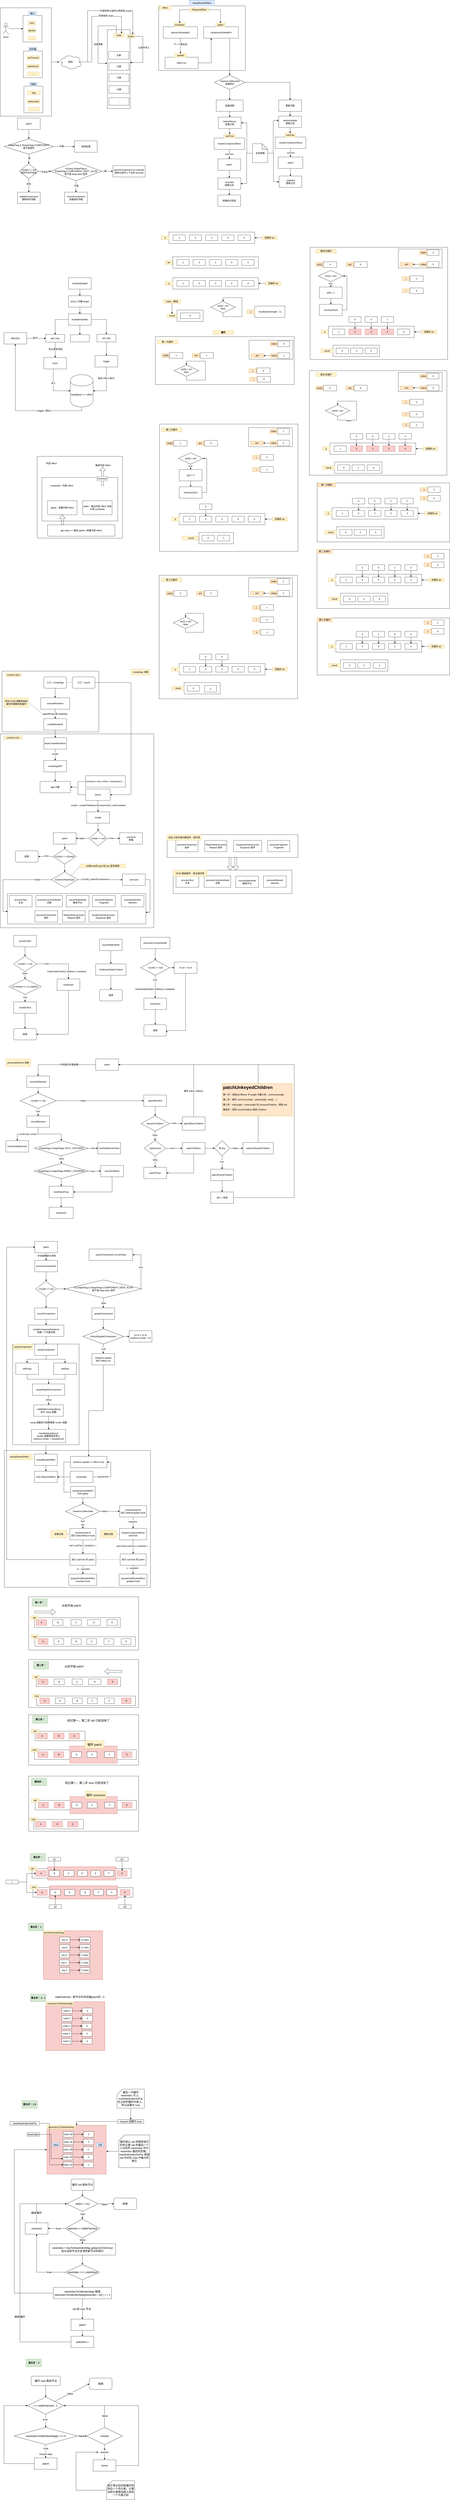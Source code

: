 <mxfile version="12.2.4" pages="4"><diagram id="5jdokOjETVjnTTVDQPIy" name="reactive"><mxGraphModel dx="1200" dy="1699" grid="1" gridSize="10" guides="1" tooltips="1" connect="1" arrows="1" fold="1" page="1" pageScale="1" pageWidth="827" pageHeight="1169" math="0" shadow="0"><root><mxCell id="0"/><mxCell id="1" parent="0"/><mxCell id="1458" value="" style="rounded=0;whiteSpace=wrap;html=1;" parent="1" vertex="1"><mxGeometry x="1681" y="2090" width="699" height="300" as="geometry"/></mxCell><mxCell id="1455" value="" style="rounded=0;whiteSpace=wrap;html=1;" parent="1" vertex="1"><mxGeometry x="1680" y="1730" width="700" height="310" as="geometry"/></mxCell><mxCell id="1453" value="" style="rounded=0;whiteSpace=wrap;html=1;" parent="1" vertex="1"><mxGeometry x="1681" y="1380" width="699" height="310" as="geometry"/></mxCell><mxCell id="1295" style="edgeStyle=orthogonalEdgeStyle;rounded=0;orthogonalLoop=1;jettySize=auto;html=1;" parent="1" source="1278" target="1294" edge="1"><mxGeometry relative="1" as="geometry"/></mxCell><mxCell id="1278" value="" style="rounded=0;whiteSpace=wrap;html=1;" parent="1" vertex="1"><mxGeometry x="10" y="-1120" width="270" height="570" as="geometry"/></mxCell><mxCell id="1244" value="" style="rounded=0;whiteSpace=wrap;html=1;" parent="1" vertex="1"><mxGeometry x="845.5" y="-1130" width="457" height="340" as="geometry"/></mxCell><mxCell id="1109" value="" style="rounded=0;whiteSpace=wrap;html=1;" parent="1" vertex="1"><mxGeometry x="1644" y="140" width="725" height="590" as="geometry"/></mxCell><mxCell id="933" value="" style="rounded=0;whiteSpace=wrap;html=1;" parent="1" vertex="1"><mxGeometry x="848" y="1865.5" width="730" height="650" as="geometry"/></mxCell><mxCell id="908" value="" style="rounded=0;whiteSpace=wrap;html=1;" parent="1" vertex="1"><mxGeometry x="828" y="610" width="732" height="252" as="geometry"/></mxCell><mxCell id="510" value="" style="rounded=0;whiteSpace=wrap;html=1;" parent="1" vertex="1"><mxGeometry x="183" y="8770" width="527" height="50" as="geometry"/></mxCell><mxCell id="524" value="" style="rounded=0;whiteSpace=wrap;html=1;fontSize=16;fillColor=#f8cecc;strokeColor=#b85450;" parent="1" vertex="1"><mxGeometry x="270" y="8760" width="360" height="70" as="geometry"/></mxCell><mxCell id="502" value="" style="rounded=0;whiteSpace=wrap;html=1;" parent="1" vertex="1"><mxGeometry x="178" y="8670" width="522" height="50" as="geometry"/></mxCell><mxCell id="523" value="" style="rounded=0;whiteSpace=wrap;html=1;fontSize=16;fillColor=#f8cecc;strokeColor=#b85450;" parent="1" vertex="1"><mxGeometry x="260" y="8660" width="360" height="70" as="geometry"/></mxCell><mxCell id="367" value="" style="rounded=0;whiteSpace=wrap;html=1;" parent="1" vertex="1"><mxGeometry x="922" y="3417" width="626" height="123" as="geometry"/></mxCell><mxCell id="328" value="" style="rounded=0;whiteSpace=wrap;html=1;" parent="1" vertex="1"><mxGeometry x="32" y="6470" width="770" height="720" as="geometry"/></mxCell><mxCell id="300" style="edgeStyle=orthogonalEdgeStyle;rounded=0;orthogonalLoop=1;jettySize=auto;html=1;" parent="1" source="282" target="276" edge="1"><mxGeometry relative="1" as="geometry"/></mxCell><mxCell id="282" value="" style="rounded=0;whiteSpace=wrap;html=1;" parent="1" vertex="1"><mxGeometry x="76" y="5910" width="350" height="530" as="geometry"/></mxCell><mxCell id="231" value="" style="rounded=0;whiteSpace=wrap;html=1;" parent="1" vertex="1"><mxGeometry x="10" y="2700" width="810" height="1020" as="geometry"/></mxCell><mxCell id="53" value="" style="rounded=0;whiteSpace=wrap;html=1;" parent="1" vertex="1"><mxGeometry x="20" y="2370" width="510" height="320" as="geometry"/></mxCell><mxCell id="32" style="edgeStyle=orthogonalEdgeStyle;rounded=0;orthogonalLoop=1;jettySize=auto;html=1;entryX=0;entryY=0.5;entryDx=0;entryDy=0;" parent="1" source="4" target="10" edge="1"><mxGeometry relative="1" as="geometry"/></mxCell><mxCell id="33" value="执行" style="text;html=1;resizable=0;points=[];align=center;verticalAlign=middle;labelBackgroundColor=#ffffff;" parent="32" vertex="1" connectable="0"><mxGeometry x="-0.098" y="2" relative="1" as="geometry"><mxPoint as="offset"/></mxGeometry></mxCell><mxCell id="4" value="effect(fn)" style="rounded=0;whiteSpace=wrap;html=1;" parent="1" vertex="1"><mxGeometry x="30" y="589" width="120" height="60" as="geometry"/></mxCell><mxCell id="39" style="edgeStyle=orthogonalEdgeStyle;rounded=0;orthogonalLoop=1;jettySize=auto;html=1;" parent="1" source="5" target="38" edge="1"><mxGeometry relative="1" as="geometry"/></mxCell><mxCell id="5" value="reactive(target)" style="rounded=0;whiteSpace=wrap;html=1;" parent="1" vertex="1"><mxGeometry x="370" y="300" width="120" height="60" as="geometry"/></mxCell><mxCell id="35" style="edgeStyle=orthogonalEdgeStyle;rounded=0;orthogonalLoop=1;jettySize=auto;html=1;" parent="1" source="6" target="4" edge="1"><mxGeometry relative="1" as="geometry"><Array as="points"><mxPoint x="440" y="1000"/><mxPoint x="90" y="1000"/></Array></mxGeometry></mxCell><mxCell id="36" value="trigger | 取出" style="text;html=1;resizable=0;points=[];align=center;verticalAlign=middle;labelBackgroundColor=#ffffff;" parent="35" vertex="1" connectable="0"><mxGeometry x="-0.39" relative="1" as="geometry"><mxPoint as="offset"/></mxGeometry></mxCell><mxCell id="6" value="target[key] &amp;lt;=&amp;gt; effect" style="shape=cylinder;whiteSpace=wrap;html=1;boundedLbl=1;backgroundOutline=1;" parent="1" vertex="1"><mxGeometry x="380" y="810" width="120" height="170" as="geometry"/></mxCell><mxCell id="14" style="edgeStyle=orthogonalEdgeStyle;rounded=0;orthogonalLoop=1;jettySize=auto;html=1;" parent="1" source="7" target="10" edge="1"><mxGeometry relative="1" as="geometry"/></mxCell><mxCell id="16" style="edgeStyle=orthogonalEdgeStyle;rounded=0;orthogonalLoop=1;jettySize=auto;html=1;entryX=0.5;entryY=0;entryDx=0;entryDy=0;" parent="1" source="7" target="9" edge="1"><mxGeometry relative="1" as="geometry"/></mxCell><mxCell id="18" style="edgeStyle=orthogonalEdgeStyle;rounded=0;orthogonalLoop=1;jettySize=auto;html=1;" parent="1" source="7" target="17" edge="1"><mxGeometry relative="1" as="geometry"/></mxCell><mxCell id="7" value="mutableHandles" style="rounded=0;whiteSpace=wrap;html=1;" parent="1" vertex="1"><mxGeometry x="370" y="490" width="120" height="60" as="geometry"/></mxCell><mxCell id="24" style="edgeStyle=orthogonalEdgeStyle;rounded=0;orthogonalLoop=1;jettySize=auto;html=1;" parent="1" source="9" target="23" edge="1"><mxGeometry relative="1" as="geometry"/></mxCell><mxCell id="9" value="set | key" style="rounded=0;whiteSpace=wrap;html=1;" parent="1" vertex="1"><mxGeometry x="520" y="598" width="100" height="40" as="geometry"/></mxCell><mxCell id="34" style="edgeStyle=orthogonalEdgeStyle;rounded=0;orthogonalLoop=1;jettySize=auto;html=1;" parent="1" source="10" target="19" edge="1"><mxGeometry relative="1" as="geometry"/></mxCell><mxCell id="42" value="防止重复添加" style="text;html=1;resizable=0;points=[];align=center;verticalAlign=middle;labelBackgroundColor=#ffffff;" parent="34" vertex="1" connectable="0"><mxGeometry x="-0.09" y="2" relative="1" as="geometry"><mxPoint as="offset"/></mxGeometry></mxCell><mxCell id="10" value="get | key" style="rounded=0;whiteSpace=wrap;html=1;" parent="1" vertex="1"><mxGeometry x="250" y="599" width="100" height="40" as="geometry"/></mxCell><mxCell id="17" value="..." style="rounded=0;whiteSpace=wrap;html=1;" parent="1" vertex="1"><mxGeometry x="380" y="600" width="100" height="38" as="geometry"/></mxCell><mxCell id="21" style="edgeStyle=orthogonalEdgeStyle;rounded=0;orthogonalLoop=1;jettySize=auto;html=1;entryX=0;entryY=0.5;entryDx=0;entryDy=0;" parent="1" source="19" target="6" edge="1"><mxGeometry relative="1" as="geometry"><Array as="points"><mxPoint x="290" y="895"/></Array></mxGeometry></mxCell><mxCell id="22" value="存入" style="text;html=1;resizable=0;points=[];align=center;verticalAlign=middle;labelBackgroundColor=#ffffff;" parent="21" vertex="1" connectable="0"><mxGeometry x="-0.271" relative="1" as="geometry"><mxPoint as="offset"/></mxGeometry></mxCell><mxCell id="19" value="track" style="rounded=0;whiteSpace=wrap;html=1;" parent="1" vertex="1"><mxGeometry x="240" y="720" width="120" height="60" as="geometry"/></mxCell><mxCell id="25" style="edgeStyle=orthogonalEdgeStyle;rounded=0;orthogonalLoop=1;jettySize=auto;html=1;entryX=1;entryY=0.5;entryDx=0;entryDy=0;" parent="1" source="23" target="6" edge="1"><mxGeometry relative="1" as="geometry"><Array as="points"><mxPoint x="570" y="895"/></Array></mxGeometry></mxCell><mxCell id="26" value="取出 effect |执行" style="text;html=1;resizable=0;points=[];align=center;verticalAlign=middle;labelBackgroundColor=#ffffff;" parent="25" vertex="1" connectable="0"><mxGeometry x="-0.398" y="-1" relative="1" as="geometry"><mxPoint as="offset"/></mxGeometry></mxCell><mxCell id="23" value="trigger" style="rounded=0;whiteSpace=wrap;html=1;" parent="1" vertex="1"><mxGeometry x="510" y="710" width="120" height="60" as="geometry"/></mxCell><mxCell id="40" style="edgeStyle=orthogonalEdgeStyle;rounded=0;orthogonalLoop=1;jettySize=auto;html=1;entryX=0.5;entryY=0;entryDx=0;entryDy=0;" parent="1" source="38" target="7" edge="1"><mxGeometry relative="1" as="geometry"/></mxCell><mxCell id="38" value="proxy | 拦截 target" style="rounded=0;whiteSpace=wrap;html=1;" parent="1" vertex="1"><mxGeometry x="370" y="395" width="120" height="60" as="geometry"/></mxCell><mxCell id="TxkNfRiJejBGlZnMCwki-53" value="" style="group" parent="1" vertex="1" connectable="0"><mxGeometry x="205" y="1240" width="450" height="430" as="geometry"/></mxCell><mxCell id="TxkNfRiJejBGlZnMCwki-42" value="" style="rounded=0;whiteSpace=wrap;html=1;" parent="TxkNfRiJejBGlZnMCwki-53" vertex="1"><mxGeometry width="450" height="430" as="geometry"/></mxCell><mxCell id="TxkNfRiJejBGlZnMCwki-43" value="外层 effect" style="text;html=1;strokeColor=none;fillColor=none;align=center;verticalAlign=middle;whiteSpace=wrap;rounded=0;" parent="TxkNfRiJejBGlZnMCwki-53" vertex="1"><mxGeometry x="30" y="24.571" width="90" height="24.571" as="geometry"/></mxCell><mxCell id="TxkNfRiJejBGlZnMCwki-44" value="" style="rounded=0;whiteSpace=wrap;html=1;" parent="TxkNfRiJejBGlZnMCwki-53" vertex="1"><mxGeometry x="25" y="111" width="400" height="229" as="geometry"/></mxCell><mxCell id="TxkNfRiJejBGlZnMCwki-45" value="computed - 内层 effect" style="text;html=1;strokeColor=none;fillColor=none;align=center;verticalAlign=middle;whiteSpace=wrap;rounded=0;" parent="TxkNfRiJejBGlZnMCwki-53" vertex="1"><mxGeometry x="60" y="135.143" width="140" height="36.857" as="geometry"/></mxCell><mxCell id="TxkNfRiJejBGlZnMCwki-49" value="" style="shape=flexArrow;endArrow=classic;html=1;" parent="TxkNfRiJejBGlZnMCwki-53" edge="1"><mxGeometry width="50" height="50" relative="1" as="geometry"><mxPoint x="345" y="153.571" as="sourcePoint"/><mxPoint x="345" y="55.286" as="targetPoint"/></mxGeometry></mxCell><mxCell id="TxkNfRiJejBGlZnMCwki-54" value="scheduler" style="text;html=1;align=center;verticalAlign=middle;whiteSpace=wrap;rounded=0;fillColor=#f5f5f5;strokeColor=#666666;fontColor=#333333;" parent="TxkNfRiJejBGlZnMCwki-53" vertex="1"><mxGeometry x="315" y="104.429" width="55" height="24.571" as="geometry"/></mxCell><mxCell id="TxkNfRiJejBGlZnMCwki-57" value="getter - 收集内层 effect" style="rounded=0;whiteSpace=wrap;html=1;" parent="TxkNfRiJejBGlZnMCwki-53" vertex="1"><mxGeometry x="55" y="233.429" width="155" height="73.714" as="geometry"/></mxCell><mxCell id="TxkNfRiJejBGlZnMCwki-58" value="setter - 取出内层 effect 并执行其 scheduler" style="rounded=0;whiteSpace=wrap;html=1;" parent="TxkNfRiJejBGlZnMCwki-53" vertex="1"><mxGeometry x="240" y="233.429" width="155" height="73.714" as="geometry"/></mxCell><mxCell id="TxkNfRiJejBGlZnMCwki-46" value="get value =&amp;gt; 触发 getter | 收集外层 effect" style="rounded=0;whiteSpace=wrap;html=1;" parent="TxkNfRiJejBGlZnMCwki-53" vertex="1"><mxGeometry x="55" y="360" width="355" height="60" as="geometry"/></mxCell><mxCell id="TxkNfRiJejBGlZnMCwki-51" value="" style="shape=flexArrow;endArrow=classic;html=1;entryX=0.5;entryY=1;entryDx=0;entryDy=0;" parent="TxkNfRiJejBGlZnMCwki-53" target="TxkNfRiJejBGlZnMCwki-57" edge="1"><mxGeometry width="50" height="50" relative="1" as="geometry"><mxPoint x="133" y="360" as="sourcePoint"/><mxPoint x="-125" y="450" as="targetPoint"/></mxGeometry></mxCell><mxCell id="TxkNfRiJejBGlZnMCwki-48" value="触发外层 effect" style="text;html=1;strokeColor=none;fillColor=none;align=center;verticalAlign=middle;whiteSpace=wrap;rounded=0;" parent="TxkNfRiJejBGlZnMCwki-53" vertex="1"><mxGeometry x="295" y="37" width="105" height="20" as="geometry"/></mxCell><mxCell id="45" style="edgeStyle=orthogonalEdgeStyle;rounded=0;orthogonalLoop=1;jettySize=auto;html=1;" parent="1" source="43" target="44" edge="1"><mxGeometry relative="1" as="geometry"/></mxCell><mxCell id="43" value="入口 - createApp" style="rounded=1;whiteSpace=wrap;html=1;" parent="1" vertex="1"><mxGeometry x="240" y="2400" width="120" height="60" as="geometry"/></mxCell><mxCell id="47" value="&lt;span style=&quot;font-size: 12px ; background-color: rgb(248 , 249 , 250)&quot;&gt;patchProps 和&amp;nbsp;&lt;/span&gt;&lt;span style=&quot;font-size: 12px ; background-color: rgb(248 , 249 , 250)&quot;&gt;nodeOps&lt;/span&gt;" style="edgeStyle=orthogonalEdgeStyle;rounded=0;orthogonalLoop=1;jettySize=auto;html=1;entryX=0.5;entryY=0;entryDx=0;entryDy=0;" parent="1" source="44" target="46" edge="1"><mxGeometry relative="1" as="geometry"/></mxCell><mxCell id="44" value="ensureRenderer" style="rounded=0;whiteSpace=wrap;html=1;" parent="1" vertex="1"><mxGeometry x="223.5" y="2510" width="153" height="60" as="geometry"/></mxCell><mxCell id="52" style="edgeStyle=orthogonalEdgeStyle;rounded=0;orthogonalLoop=1;jettySize=auto;html=1;entryX=0.5;entryY=0;entryDx=0;entryDy=0;" parent="1" source="46" target="51" edge="1"><mxGeometry relative="1" as="geometry"/></mxCell><mxCell id="46" value="createRenderer" style="rounded=0;whiteSpace=wrap;html=1;" parent="1" vertex="1"><mxGeometry x="240" y="2620" width="120" height="60" as="geometry"/></mxCell><mxCell id="48" value="将对 DOM 增删改查和属性的增删改查操作" style="text;html=1;strokeColor=#d6b656;fillColor=#fff2cc;align=center;verticalAlign=middle;whiteSpace=wrap;rounded=0;" parent="1" vertex="1"><mxGeometry x="30" y="2510" width="130" height="50" as="geometry"/></mxCell><mxCell id="50" value="" style="endArrow=none;dashed=1;html=1;entryX=1;entryY=0.5;entryDx=0;entryDy=0;" parent="1" target="48" edge="1"><mxGeometry width="50" height="50" relative="1" as="geometry"><mxPoint x="240" y="2600" as="sourcePoint"/><mxPoint x="-30" y="2700" as="targetPoint"/></mxGeometry></mxCell><mxCell id="56" style="edgeStyle=orthogonalEdgeStyle;rounded=0;orthogonalLoop=1;jettySize=auto;html=1;" parent="1" source="51" target="55" edge="1"><mxGeometry relative="1" as="geometry"/></mxCell><mxCell id="57" value="render" style="text;html=1;resizable=0;points=[];align=center;verticalAlign=middle;labelBackgroundColor=#ffffff;" parent="56" vertex="1" connectable="0"><mxGeometry x="-0.133" y="-1" relative="1" as="geometry"><mxPoint as="offset"/></mxGeometry></mxCell><mxCell id="51" value="baseCreateRenderer" style="rounded=0;whiteSpace=wrap;html=1;" parent="1" vertex="1"><mxGeometry x="240" y="2720" width="120" height="60" as="geometry"/></mxCell><mxCell id="54" value="runtime-dom" style="text;html=1;strokeColor=#d6b656;fillColor=#fff2cc;align=center;verticalAlign=middle;whiteSpace=wrap;rounded=0;" parent="1" vertex="1"><mxGeometry x="40" y="2380" width="80" height="20" as="geometry"/></mxCell><mxCell id="59" style="edgeStyle=orthogonalEdgeStyle;rounded=0;orthogonalLoop=1;jettySize=auto;html=1;entryX=0.5;entryY=0;entryDx=0;entryDy=0;" parent="1" source="55" target="58" edge="1"><mxGeometry relative="1" as="geometry"/></mxCell><mxCell id="55" value="createAppAPI" style="rounded=0;whiteSpace=wrap;html=1;" parent="1" vertex="1"><mxGeometry x="240" y="2840" width="120" height="60" as="geometry"/></mxCell><mxCell id="58" value="app 对象" style="rounded=0;whiteSpace=wrap;html=1;" parent="1" vertex="1"><mxGeometry x="220" y="2950" width="160" height="60" as="geometry"/></mxCell><mxCell id="62" style="edgeStyle=orthogonalEdgeStyle;rounded=0;orthogonalLoop=1;jettySize=auto;html=1;entryX=1;entryY=0.5;entryDx=0;entryDy=0;" parent="1" source="60" target="58" edge="1"><mxGeometry relative="1" as="geometry"/></mxCell><mxCell id="60" value="unmount | use | mixin | component | ..." style="rounded=0;whiteSpace=wrap;html=1;" parent="1" vertex="1"><mxGeometry x="460" y="2920" width="210" height="60" as="geometry"/></mxCell><mxCell id="65" style="edgeStyle=orthogonalEdgeStyle;rounded=0;orthogonalLoop=1;jettySize=auto;html=1;entryX=1;entryY=0.5;entryDx=0;entryDy=0;" parent="1" source="64" target="58" edge="1"><mxGeometry relative="1" as="geometry"/></mxCell><mxCell id="69" style="edgeStyle=orthogonalEdgeStyle;rounded=0;orthogonalLoop=1;jettySize=auto;html=1;" parent="1" source="64" target="74" edge="1"><mxGeometry relative="1" as="geometry"><mxPoint x="525" y="3090" as="targetPoint"/></mxGeometry></mxCell><mxCell id="76" value="vnode = createVNode(rootComponent) | rootContainer" style="text;html=1;resizable=0;points=[];align=center;verticalAlign=middle;labelBackgroundColor=#ffffff;" parent="69" vertex="1" connectable="0"><mxGeometry x="-0.147" y="2" relative="1" as="geometry"><mxPoint as="offset"/></mxGeometry></mxCell><mxCell id="64" value="mount" style="rounded=0;whiteSpace=wrap;html=1;" parent="1" vertex="1"><mxGeometry x="460" y="2990" width="130" height="60" as="geometry"/></mxCell><mxCell id="71" value="" style="edgeStyle=elbowEdgeStyle;elbow=horizontal;endArrow=classic;html=1;entryX=1;entryY=0.5;entryDx=0;entryDy=0;exitX=1;exitY=0.5;exitDx=0;exitDy=0;" parent="1" source="72" target="64" edge="1"><mxGeometry width="50" height="50" relative="1" as="geometry"><mxPoint x="-80" y="3220" as="sourcePoint"/><mxPoint x="-30" y="3170" as="targetPoint"/><Array as="points"><mxPoint x="700" y="2740"/></Array></mxGeometry></mxCell><mxCell id="72" value="入口 - mount" style="rounded=1;whiteSpace=wrap;html=1;" parent="1" vertex="1"><mxGeometry x="390" y="2400" width="120" height="60" as="geometry"/></mxCell><mxCell id="73" value="" style="endArrow=none;dashed=1;html=1;entryX=0;entryY=0.5;entryDx=0;entryDy=0;exitX=1;exitY=0.5;exitDx=0;exitDy=0;" parent="1" source="43" target="72" edge="1"><mxGeometry width="50" height="50" relative="1" as="geometry"><mxPoint x="340" y="2510" as="sourcePoint"/><mxPoint x="390" y="2460" as="targetPoint"/></mxGeometry></mxCell><mxCell id="84" style="edgeStyle=orthogonalEdgeStyle;rounded=0;orthogonalLoop=1;jettySize=auto;html=1;" parent="1" source="74" target="83" edge="1"><mxGeometry relative="1" as="geometry"/></mxCell><mxCell id="74" value="render" style="rounded=0;whiteSpace=wrap;html=1;" parent="1" vertex="1"><mxGeometry x="466" y="3110" width="120" height="60" as="geometry"/></mxCell><mxCell id="90" style="edgeStyle=orthogonalEdgeStyle;rounded=0;orthogonalLoop=1;jettySize=auto;html=1;entryX=0.5;entryY=0;entryDx=0;entryDy=0;" parent="1" source="77" target="89" edge="1"><mxGeometry relative="1" as="geometry"/></mxCell><mxCell id="77" value="patch" style="rounded=0;whiteSpace=wrap;html=1;" parent="1" vertex="1"><mxGeometry x="290" y="3220" width="120" height="60" as="geometry"/></mxCell><mxCell id="79" value="unmount&lt;br&gt;卸载" style="rounded=0;whiteSpace=wrap;html=1;" parent="1" vertex="1"><mxGeometry x="640" y="3220" width="120" height="60" as="geometry"/></mxCell><mxCell id="85" style="edgeStyle=orthogonalEdgeStyle;rounded=0;orthogonalLoop=1;jettySize=auto;html=1;" parent="1" source="83" target="79" edge="1"><mxGeometry relative="1" as="geometry"/></mxCell><mxCell id="86" value="true" style="text;html=1;resizable=0;points=[];align=center;verticalAlign=middle;labelBackgroundColor=#ffffff;" parent="85" vertex="1" connectable="0"><mxGeometry x="-0.321" relative="1" as="geometry"><mxPoint y="-1" as="offset"/></mxGeometry></mxCell><mxCell id="87" style="edgeStyle=orthogonalEdgeStyle;rounded=0;orthogonalLoop=1;jettySize=auto;html=1;" parent="1" source="83" target="77" edge="1"><mxGeometry relative="1" as="geometry"/></mxCell><mxCell id="88" value="false" style="text;html=1;resizable=0;points=[];align=center;verticalAlign=middle;labelBackgroundColor=#ffffff;" parent="87" vertex="1" connectable="0"><mxGeometry x="0.108" y="2" relative="1" as="geometry"><mxPoint y="-2" as="offset"/></mxGeometry></mxCell><mxCell id="83" value="vnode == null" style="rhombus;whiteSpace=wrap;html=1;" parent="1" vertex="1"><mxGeometry x="478.5" y="3210" width="95" height="80" as="geometry"/></mxCell><mxCell id="92" style="edgeStyle=orthogonalEdgeStyle;rounded=0;orthogonalLoop=1;jettySize=auto;html=1;" parent="1" source="89" target="91" edge="1"><mxGeometry relative="1" as="geometry"/></mxCell><mxCell id="94" value="true" style="text;html=1;resizable=0;points=[];align=center;verticalAlign=middle;labelBackgroundColor=#ffffff;" parent="92" vertex="1" connectable="0"><mxGeometry x="-0.102" y="-3" relative="1" as="geometry"><mxPoint as="offset"/></mxGeometry></mxCell><mxCell id="95" style="edgeStyle=orthogonalEdgeStyle;rounded=0;orthogonalLoop=1;jettySize=auto;html=1;entryX=0.5;entryY=0;entryDx=0;entryDy=0;" parent="1" source="89" target="96" edge="1"><mxGeometry relative="1" as="geometry"><mxPoint x="350" y="3420" as="targetPoint"/></mxGeometry></mxCell><mxCell id="89" value="n1(old) == n2(new)" style="rhombus;whiteSpace=wrap;html=1;" parent="1" vertex="1"><mxGeometry x="290" y="3305" width="120" height="80" as="geometry"/></mxCell><mxCell id="91" value="结束" style="rounded=1;whiteSpace=wrap;html=1;" parent="1" vertex="1"><mxGeometry x="90" y="3315" width="120" height="60" as="geometry"/></mxCell><mxCell id="101" style="edgeStyle=orthogonalEdgeStyle;rounded=0;orthogonalLoop=1;jettySize=auto;html=1;entryX=0;entryY=0.5;entryDx=0;entryDy=0;" parent="1" source="96" target="100" edge="1"><mxGeometry relative="1" as="geometry"/></mxCell><mxCell id="102" value="n1(old) | parentComponent" style="text;html=1;resizable=0;points=[];align=center;verticalAlign=middle;labelBackgroundColor=#ffffff;" parent="101" vertex="1" connectable="0"><mxGeometry x="-0.228" y="2" relative="1" as="geometry"><mxPoint as="offset"/></mxGeometry></mxCell><mxCell id="114" style="edgeStyle=orthogonalEdgeStyle;rounded=0;orthogonalLoop=1;jettySize=auto;html=1;entryX=0.002;entryY=0.589;entryDx=0;entryDy=0;entryPerimeter=0;" parent="1" source="96" target="99" edge="1"><mxGeometry relative="1" as="geometry"><Array as="points"><mxPoint x="25" y="3467"/><mxPoint x="25" y="3634"/></Array></mxGeometry></mxCell><mxCell id="115" value="false" style="text;html=1;resizable=0;points=[];align=center;verticalAlign=middle;labelBackgroundColor=#ffffff;" parent="114" vertex="1" connectable="0"><mxGeometry x="-0.67" relative="1" as="geometry"><mxPoint as="offset"/></mxGeometry></mxCell><mxCell id="96" value="isSameVNodeType" style="rhombus;whiteSpace=wrap;html=1;" parent="1" vertex="1"><mxGeometry x="280" y="3427" width="140" height="80" as="geometry"/></mxCell><mxCell id="97" value="old和new的 type 和 key 是否相等" style="text;html=1;strokeColor=#d6b656;fillColor=#fff2cc;align=center;verticalAlign=middle;whiteSpace=wrap;rounded=0;" parent="1" vertex="1"><mxGeometry x="430" y="3385" width="240" height="20" as="geometry"/></mxCell><mxCell id="98" value="" style="endArrow=none;dashed=1;html=1;entryX=0;entryY=0.5;entryDx=0;entryDy=0;exitX=1;exitY=0;exitDx=0;exitDy=0;" parent="1" source="96" target="97" edge="1"><mxGeometry width="50" height="50" relative="1" as="geometry"><mxPoint x="20" y="3580" as="sourcePoint"/><mxPoint x="70" y="3530" as="targetPoint"/></mxGeometry></mxCell><mxCell id="99" value="" style="rounded=0;whiteSpace=wrap;html=1;" parent="1" vertex="1"><mxGeometry x="48" y="3540" width="730" height="160" as="geometry"/></mxCell><mxCell id="116" style="edgeStyle=orthogonalEdgeStyle;rounded=0;orthogonalLoop=1;jettySize=auto;html=1;entryX=0.999;entryY=0.617;entryDx=0;entryDy=0;entryPerimeter=0;exitX=1;exitY=0.5;exitDx=0;exitDy=0;" parent="1" source="100" target="99" edge="1"><mxGeometry relative="1" as="geometry"><Array as="points"><mxPoint x="800" y="3467"/><mxPoint x="800" y="3639"/></Array></mxGeometry></mxCell><mxCell id="100" value="unmount" style="rounded=0;whiteSpace=wrap;html=1;" parent="1" vertex="1"><mxGeometry x="655" y="3437" width="120" height="60" as="geometry"/></mxCell><mxCell id="106" value="processText&lt;br&gt;文本" style="rounded=0;whiteSpace=wrap;html=1;" parent="1" vertex="1"><mxGeometry x="58" y="3550" width="120" height="60" as="geometry"/></mxCell><mxCell id="107" value="processCommentNode&lt;br&gt;注释" style="rounded=0;whiteSpace=wrap;html=1;" parent="1" vertex="1"><mxGeometry x="198" y="3550" width="140" height="60" as="geometry"/></mxCell><mxCell id="108" value="mountStaticNode&lt;br&gt;静态节点" style="rounded=0;whiteSpace=wrap;html=1;" parent="1" vertex="1"><mxGeometry x="358" y="3550" width="120" height="60" as="geometry"/></mxCell><mxCell id="109" value="processFragment&lt;br&gt;Fragment" style="rounded=0;whiteSpace=wrap;html=1;" parent="1" vertex="1"><mxGeometry x="496.5" y="3550" width="120" height="60" as="geometry"/></mxCell><mxCell id="110" value="processElement&lt;br&gt;element" style="rounded=0;whiteSpace=wrap;html=1;" parent="1" vertex="1"><mxGeometry x="648" y="3550" width="120" height="60" as="geometry"/></mxCell><mxCell id="111" value="processComponent&lt;br&gt;组件" style="rounded=0;whiteSpace=wrap;html=1;" parent="1" vertex="1"><mxGeometry x="193" y="3630" width="120" height="60" as="geometry"/></mxCell><mxCell id="112" value="TeleportImpl.process&lt;br&gt;Teleport 组件" style="rounded=0;whiteSpace=wrap;html=1;" parent="1" vertex="1"><mxGeometry x="338" y="3630" width="120" height="60" as="geometry"/></mxCell><mxCell id="113" value="SuspenseImpl.process&lt;br&gt;Suspense 组件" style="rounded=0;whiteSpace=wrap;html=1;" parent="1" vertex="1"><mxGeometry x="478" y="3630" width="152" height="60" as="geometry"/></mxCell><mxCell id="155" style="edgeStyle=orthogonalEdgeStyle;rounded=0;orthogonalLoop=1;jettySize=auto;html=1;" parent="1" source="152" target="154" edge="1"><mxGeometry relative="1" as="geometry"/></mxCell><mxCell id="152" value="&lt;span&gt;mountStaticNode&lt;/span&gt;" style="rounded=0;whiteSpace=wrap;html=1;" parent="1" vertex="1"><mxGeometry x="533" y="3780" width="120" height="60" as="geometry"/></mxCell><mxCell id="166" style="edgeStyle=orthogonalEdgeStyle;rounded=0;orthogonalLoop=1;jettySize=auto;html=1;entryX=0.5;entryY=0;entryDx=0;entryDy=0;" parent="1" source="154" target="165" edge="1"><mxGeometry relative="1" as="geometry"/></mxCell><mxCell id="154" value="hostInsertStaticContent" style="rounded=0;whiteSpace=wrap;html=1;" parent="1" vertex="1"><mxGeometry x="513.5" y="3910" width="160" height="60" as="geometry"/></mxCell><mxCell id="163" value="" style="group" parent="1" vertex="1" connectable="0"><mxGeometry x="56" y="3760" width="374" height="550" as="geometry"/></mxCell><mxCell id="117" value="processText" style="rounded=0;whiteSpace=wrap;html=1;" parent="163" vertex="1"><mxGeometry x="25" width="120" height="60" as="geometry"/></mxCell><mxCell id="119" value="n1(old) == null" style="rhombus;whiteSpace=wrap;html=1;" parent="163" vertex="1"><mxGeometry x="24" y="110" width="122" height="80" as="geometry"/></mxCell><mxCell id="120" style="edgeStyle=orthogonalEdgeStyle;rounded=0;orthogonalLoop=1;jettySize=auto;html=1;" parent="163" source="117" target="119" edge="1"><mxGeometry relative="1" as="geometry"/></mxCell><mxCell id="121" value="hostInsert" style="rounded=0;whiteSpace=wrap;html=1;" parent="163" vertex="1"><mxGeometry x="254" y="229.5" width="120" height="60" as="geometry"/></mxCell><mxCell id="122" style="edgeStyle=orthogonalEdgeStyle;rounded=0;orthogonalLoop=1;jettySize=auto;html=1;exitX=1;exitY=0.5;exitDx=0;exitDy=0;" parent="163" source="119" target="121" edge="1"><mxGeometry relative="1" as="geometry"><mxPoint x="314" y="150" as="sourcePoint"/></mxGeometry></mxCell><mxCell id="123" value="hostCreateText(n2.children) | container" style="text;html=1;resizable=0;points=[];align=center;verticalAlign=middle;labelBackgroundColor=#ffffff;" parent="122" vertex="1" connectable="0"><mxGeometry x="-0.367" y="-1" relative="1" as="geometry"><mxPoint x="80" y="39" as="offset"/></mxGeometry></mxCell><mxCell id="127" value="true" style="text;html=1;resizable=0;points=[];align=center;verticalAlign=middle;labelBackgroundColor=#ffffff;" parent="122" vertex="1" connectable="0"><mxGeometry x="-0.577" y="1" relative="1" as="geometry"><mxPoint as="offset"/></mxGeometry></mxCell><mxCell id="128" value="n2.children != n1.children" style="rhombus;whiteSpace=wrap;html=1;" parent="163" vertex="1"><mxGeometry y="230" width="170" height="80" as="geometry"/></mxCell><mxCell id="125" style="edgeStyle=orthogonalEdgeStyle;rounded=0;orthogonalLoop=1;jettySize=auto;html=1;entryX=0.5;entryY=0;entryDx=0;entryDy=0;" parent="163" source="119" target="128" edge="1"><mxGeometry relative="1" as="geometry"><mxPoint x="272" y="250" as="targetPoint"/></mxGeometry></mxCell><mxCell id="126" value="false" style="text;html=1;resizable=0;points=[];align=center;verticalAlign=middle;labelBackgroundColor=#ffffff;" parent="125" vertex="1" connectable="0"><mxGeometry x="-0.519" y="-1" relative="1" as="geometry"><mxPoint as="offset"/></mxGeometry></mxCell><mxCell id="129" value="hostSetText" style="rounded=0;whiteSpace=wrap;html=1;" parent="163" vertex="1"><mxGeometry x="25" y="350" width="120" height="60" as="geometry"/></mxCell><mxCell id="130" style="edgeStyle=orthogonalEdgeStyle;rounded=0;orthogonalLoop=1;jettySize=auto;html=1;" parent="163" source="128" target="129" edge="1"><mxGeometry relative="1" as="geometry"/></mxCell><mxCell id="131" value="true" style="text;html=1;resizable=0;points=[];align=center;verticalAlign=middle;labelBackgroundColor=#ffffff;" parent="130" vertex="1" connectable="0"><mxGeometry x="-0.225" y="1" relative="1" as="geometry"><mxPoint as="offset"/></mxGeometry></mxCell><mxCell id="157" value="结束" style="rounded=1;whiteSpace=wrap;html=1;" parent="163" vertex="1"><mxGeometry x="25" y="490" width="120" height="60" as="geometry"/></mxCell><mxCell id="159" style="edgeStyle=orthogonalEdgeStyle;rounded=0;orthogonalLoop=1;jettySize=auto;html=1;entryX=1;entryY=0.5;entryDx=0;entryDy=0;" parent="163" source="121" target="157" edge="1"><mxGeometry relative="1" as="geometry"><Array as="points"><mxPoint x="314" y="520"/></Array></mxGeometry></mxCell><mxCell id="158" style="edgeStyle=orthogonalEdgeStyle;rounded=0;orthogonalLoop=1;jettySize=auto;html=1;" parent="163" source="129" target="157" edge="1"><mxGeometry relative="1" as="geometry"/></mxCell><mxCell id="164" value="" style="group" parent="1" vertex="1" connectable="0"><mxGeometry x="750" y="3770" width="297.5" height="520" as="geometry"/></mxCell><mxCell id="136" value="processCommentNode" style="rounded=0;whiteSpace=wrap;html=1;" parent="164" vertex="1"><mxGeometry width="155" height="60" as="geometry"/></mxCell><mxCell id="137" value="&lt;span&gt;n1(old) == null&lt;/span&gt;" style="rhombus;whiteSpace=wrap;html=1;" parent="164" vertex="1"><mxGeometry x="1" y="120" width="153" height="80" as="geometry"/></mxCell><mxCell id="138" style="edgeStyle=orthogonalEdgeStyle;rounded=0;orthogonalLoop=1;jettySize=auto;html=1;" parent="164" source="136" target="137" edge="1"><mxGeometry relative="1" as="geometry"/></mxCell><mxCell id="139" value="hostInsert" style="rounded=0;whiteSpace=wrap;html=1;" parent="164" vertex="1"><mxGeometry x="17.5" y="320" width="120" height="60" as="geometry"/></mxCell><mxCell id="140" style="edgeStyle=orthogonalEdgeStyle;rounded=0;orthogonalLoop=1;jettySize=auto;html=1;" parent="164" source="137" target="139" edge="1"><mxGeometry relative="1" as="geometry"/></mxCell><mxCell id="143" value="&lt;span style=&quot;text-align: left ; background-color: rgb(248 , 249 , 250)&quot;&gt;hostCreateText(n2.children) | container&lt;/span&gt;" style="text;html=1;resizable=0;points=[];align=center;verticalAlign=middle;labelBackgroundColor=#ffffff;" parent="140" vertex="1" connectable="0"><mxGeometry x="0.212" y="-2" relative="1" as="geometry"><mxPoint as="offset"/></mxGeometry></mxCell><mxCell id="144" value="true" style="text;html=1;resizable=0;points=[];align=center;verticalAlign=middle;labelBackgroundColor=#ffffff;" parent="140" vertex="1" connectable="0"><mxGeometry x="-0.604" y="-2" relative="1" as="geometry"><mxPoint as="offset"/></mxGeometry></mxCell><mxCell id="149" value="n2.el = n1.el" style="rounded=0;whiteSpace=wrap;html=1;" parent="164" vertex="1"><mxGeometry x="177.5" y="130" width="120" height="60" as="geometry"/></mxCell><mxCell id="150" style="edgeStyle=orthogonalEdgeStyle;rounded=0;orthogonalLoop=1;jettySize=auto;html=1;" parent="164" source="137" target="149" edge="1"><mxGeometry relative="1" as="geometry"/></mxCell><mxCell id="160" value="结束" style="rounded=1;whiteSpace=wrap;html=1;" parent="164" vertex="1"><mxGeometry x="17.5" y="460" width="120" height="60" as="geometry"/></mxCell><mxCell id="161" style="edgeStyle=orthogonalEdgeStyle;rounded=0;orthogonalLoop=1;jettySize=auto;html=1;entryX=0.5;entryY=0;entryDx=0;entryDy=0;" parent="164" source="139" target="160" edge="1"><mxGeometry relative="1" as="geometry"/></mxCell><mxCell id="162" style="edgeStyle=orthogonalEdgeStyle;rounded=0;orthogonalLoop=1;jettySize=auto;html=1;entryX=1;entryY=0.5;entryDx=0;entryDy=0;" parent="164" source="149" target="160" edge="1"><mxGeometry relative="1" as="geometry"><Array as="points"><mxPoint x="237.5" y="491"/></Array></mxGeometry></mxCell><mxCell id="165" value="结束" style="rounded=1;whiteSpace=wrap;html=1;" parent="1" vertex="1"><mxGeometry x="533.5" y="4045" width="120" height="60" as="geometry"/></mxCell><mxCell id="229" value="" style="group" parent="1" vertex="1" connectable="0"><mxGeometry x="40" y="4410" width="1520" height="1020" as="geometry"/></mxCell><mxCell id="168" value="processElement" style="rounded=0;whiteSpace=wrap;html=1;" parent="229" vertex="1"><mxGeometry x="110" y="90" width="120" height="60" as="geometry"/></mxCell><mxCell id="169" value="n1(old) == null" style="rhombus;whiteSpace=wrap;html=1;" parent="229" vertex="1"><mxGeometry x="75" y="180" width="190" height="80" as="geometry"/></mxCell><mxCell id="170" style="edgeStyle=orthogonalEdgeStyle;rounded=0;orthogonalLoop=1;jettySize=auto;html=1;" parent="229" source="168" target="169" edge="1"><mxGeometry relative="1" as="geometry"/></mxCell><mxCell id="171" value="mountElement" style="rounded=0;whiteSpace=wrap;html=1;" parent="229" vertex="1"><mxGeometry x="110" y="300" width="120" height="60" as="geometry"/></mxCell><mxCell id="192" style="edgeStyle=orthogonalEdgeStyle;rounded=0;orthogonalLoop=1;jettySize=auto;html=1;" parent="229" source="169" target="171" edge="1"><mxGeometry relative="1" as="geometry"/></mxCell><mxCell id="194" value="true" style="text;html=1;resizable=0;points=[];align=center;verticalAlign=middle;labelBackgroundColor=#ffffff;" parent="192" vertex="1" connectable="0"><mxGeometry x="-0.233" y="-1" relative="1" as="geometry"><mxPoint as="offset"/></mxGeometry></mxCell><mxCell id="172" value="patchElement" style="rounded=0;whiteSpace=wrap;html=1;" parent="229" vertex="1"><mxGeometry x="727" y="190" width="120" height="60" as="geometry"/></mxCell><mxCell id="193" style="edgeStyle=orthogonalEdgeStyle;rounded=0;orthogonalLoop=1;jettySize=auto;html=1;entryX=0;entryY=0.5;entryDx=0;entryDy=0;" parent="229" source="169" target="172" edge="1"><mxGeometry relative="1" as="geometry"/></mxCell><mxCell id="195" value="false" style="text;html=1;resizable=0;points=[];align=center;verticalAlign=middle;labelBackgroundColor=#ffffff;" parent="193" vertex="1" connectable="0"><mxGeometry x="-0.431" y="-2" relative="1" as="geometry"><mxPoint x="10" y="-2" as="offset"/></mxGeometry></mxCell><mxCell id="173" value="hostCreateElement" style="rounded=0;whiteSpace=wrap;html=1;" parent="229" vertex="1"><mxGeometry y="430" width="120" height="60" as="geometry"/></mxCell><mxCell id="174" value="vnode.type | props" style="edgeStyle=orthogonalEdgeStyle;rounded=0;orthogonalLoop=1;jettySize=auto;html=1;entryX=0.5;entryY=0;entryDx=0;entryDy=0;" parent="229" source="171" target="173" edge="1"><mxGeometry relative="1" as="geometry"/></mxCell><mxCell id="175" value="hostSetElementText" style="rounded=0;whiteSpace=wrap;html=1;" parent="229" vertex="1"><mxGeometry x="485" y="440" width="120" height="60" as="geometry"/></mxCell><mxCell id="178" style="edgeStyle=orthogonalEdgeStyle;rounded=0;orthogonalLoop=1;jettySize=auto;html=1;" parent="229" source="176" target="175" edge="1"><mxGeometry relative="1" as="geometry"/></mxCell><mxCell id="179" value="true" style="text;html=1;resizable=0;points=[];align=center;verticalAlign=middle;labelBackgroundColor=#ffffff;" parent="178" vertex="1" connectable="0"><mxGeometry x="0.01" relative="1" as="geometry"><mxPoint as="offset"/></mxGeometry></mxCell><mxCell id="176" value="shapeFlag &amp;amp; shapeFlags.TEXT_CHILDREN" style="rhombus;whiteSpace=wrap;html=1;" parent="229" vertex="1"><mxGeometry x="150" y="430" width="284" height="80" as="geometry"/></mxCell><mxCell id="177" style="edgeStyle=orthogonalEdgeStyle;rounded=0;orthogonalLoop=1;jettySize=auto;html=1;" parent="229" source="171" target="176" edge="1"><mxGeometry relative="1" as="geometry"/></mxCell><mxCell id="181" value="shapeFlag &amp;amp; shapeFlags.ARRAY_CHILDREN" style="rhombus;whiteSpace=wrap;html=1;" parent="229" vertex="1"><mxGeometry x="150" y="550" width="284" height="80" as="geometry"/></mxCell><mxCell id="182" style="edgeStyle=orthogonalEdgeStyle;rounded=0;orthogonalLoop=1;jettySize=auto;html=1;" parent="229" source="176" target="181" edge="1"><mxGeometry relative="1" as="geometry"/></mxCell><mxCell id="183" value="false" style="text;html=1;resizable=0;points=[];align=center;verticalAlign=middle;labelBackgroundColor=#ffffff;" parent="182" vertex="1" connectable="0"><mxGeometry x="-0.241" relative="1" as="geometry"><mxPoint as="offset"/></mxGeometry></mxCell><mxCell id="184" value="mountChildren" style="rounded=0;whiteSpace=wrap;html=1;" parent="229" vertex="1"><mxGeometry x="500" y="560" width="120" height="60" as="geometry"/></mxCell><mxCell id="185" style="edgeStyle=orthogonalEdgeStyle;rounded=0;orthogonalLoop=1;jettySize=auto;html=1;entryX=0;entryY=0.5;entryDx=0;entryDy=0;" parent="229" source="181" target="184" edge="1"><mxGeometry relative="1" as="geometry"/></mxCell><mxCell id="187" value="true" style="text;html=1;resizable=0;points=[];align=center;verticalAlign=middle;labelBackgroundColor=#ffffff;" parent="185" vertex="1" connectable="0"><mxGeometry x="-0.31" y="-1" relative="1" as="geometry"><mxPoint as="offset"/></mxGeometry></mxCell><mxCell id="186" value="hostPatchProp" style="rounded=0;whiteSpace=wrap;html=1;" parent="229" vertex="1"><mxGeometry x="228" y="670" width="127" height="60" as="geometry"/></mxCell><mxCell id="189" style="edgeStyle=orthogonalEdgeStyle;rounded=0;orthogonalLoop=1;jettySize=auto;html=1;" parent="229" source="181" target="186" edge="1"><mxGeometry relative="1" as="geometry"/></mxCell><mxCell id="191" style="edgeStyle=orthogonalEdgeStyle;rounded=0;orthogonalLoop=1;jettySize=auto;html=1;entryX=1;entryY=0.5;entryDx=0;entryDy=0;" parent="229" source="184" target="186" edge="1"><mxGeometry relative="1" as="geometry"><Array as="points"><mxPoint x="560" y="700"/></Array></mxGeometry></mxCell><mxCell id="188" value="hostInsert" style="rounded=0;whiteSpace=wrap;html=1;" parent="229" vertex="1"><mxGeometry x="228" y="780" width="127" height="60" as="geometry"/></mxCell><mxCell id="190" style="edgeStyle=orthogonalEdgeStyle;rounded=0;orthogonalLoop=1;jettySize=auto;html=1;" parent="229" source="186" target="188" edge="1"><mxGeometry relative="1" as="geometry"/></mxCell><mxCell id="196" value="dynamicChildren" style="rhombus;whiteSpace=wrap;html=1;" parent="229" vertex="1"><mxGeometry x="712" y="300" width="150" height="80" as="geometry"/></mxCell><mxCell id="197" style="edgeStyle=orthogonalEdgeStyle;rounded=0;orthogonalLoop=1;jettySize=auto;html=1;entryX=0.5;entryY=0;entryDx=0;entryDy=0;" parent="229" source="172" target="196" edge="1"><mxGeometry relative="1" as="geometry"/></mxCell><mxCell id="198" value="!optiomized" style="rhombus;whiteSpace=wrap;html=1;" parent="229" vertex="1"><mxGeometry x="729" y="430" width="115" height="80" as="geometry"/></mxCell><mxCell id="199" style="edgeStyle=orthogonalEdgeStyle;rounded=0;orthogonalLoop=1;jettySize=auto;html=1;" parent="229" source="196" target="198" edge="1"><mxGeometry relative="1" as="geometry"/></mxCell><mxCell id="204" value="false" style="text;html=1;resizable=0;points=[];align=center;verticalAlign=middle;labelBackgroundColor=#ffffff;" parent="199" vertex="1" connectable="0"><mxGeometry x="-0.189" y="-1" relative="1" as="geometry"><mxPoint as="offset"/></mxGeometry></mxCell><mxCell id="200" value="patchBlockChildren" style="rounded=0;whiteSpace=wrap;html=1;" parent="229" vertex="1"><mxGeometry x="930" y="305" width="120" height="70" as="geometry"/></mxCell><mxCell id="201" style="edgeStyle=orthogonalEdgeStyle;rounded=0;orthogonalLoop=1;jettySize=auto;html=1;" parent="229" source="196" target="200" edge="1"><mxGeometry relative="1" as="geometry"/></mxCell><mxCell id="203" value="true" style="text;html=1;resizable=0;points=[];align=center;verticalAlign=middle;labelBackgroundColor=#ffffff;" parent="201" vertex="1" connectable="0"><mxGeometry x="-0.243" y="2" relative="1" as="geometry"><mxPoint as="offset"/></mxGeometry></mxCell><mxCell id="202" value="patchChildren" style="rounded=0;whiteSpace=wrap;html=1;" parent="229" vertex="1"><mxGeometry x="930" y="440" width="120" height="60" as="geometry"/></mxCell><mxCell id="205" style="edgeStyle=orthogonalEdgeStyle;rounded=0;orthogonalLoop=1;jettySize=auto;html=1;entryX=0;entryY=0.5;entryDx=0;entryDy=0;" parent="229" source="198" target="202" edge="1"><mxGeometry relative="1" as="geometry"/></mxCell><mxCell id="206" value="true" style="text;html=1;resizable=0;points=[];align=center;verticalAlign=middle;labelBackgroundColor=#ffffff;" parent="205" vertex="1" connectable="0"><mxGeometry x="-0.215" relative="1" as="geometry"><mxPoint as="offset"/></mxGeometry></mxCell><mxCell id="207" value="patchProps" style="rounded=0;whiteSpace=wrap;html=1;" parent="229" vertex="1"><mxGeometry x="727" y="570" width="120" height="60" as="geometry"/></mxCell><mxCell id="208" style="edgeStyle=orthogonalEdgeStyle;rounded=0;orthogonalLoop=1;jettySize=auto;html=1;" parent="229" source="198" target="207" edge="1"><mxGeometry relative="1" as="geometry"/></mxCell><mxCell id="209" value="false" style="text;html=1;resizable=0;points=[];align=center;verticalAlign=middle;labelBackgroundColor=#ffffff;" parent="208" vertex="1" connectable="0"><mxGeometry x="0.006" y="-10" relative="1" as="geometry"><mxPoint x="10" y="-9" as="offset"/></mxGeometry></mxCell><mxCell id="210" style="edgeStyle=orthogonalEdgeStyle;rounded=0;orthogonalLoop=1;jettySize=auto;html=1;entryX=1;entryY=0.5;entryDx=0;entryDy=0;" parent="229" source="202" target="207" edge="1"><mxGeometry relative="1" as="geometry"><Array as="points"><mxPoint x="990" y="600"/></Array></mxGeometry></mxCell><mxCell id="213" style="edgeStyle=orthogonalEdgeStyle;rounded=0;orthogonalLoop=1;jettySize=auto;html=1;" parent="229" source="211" target="168" edge="1"><mxGeometry relative="1" as="geometry"/></mxCell><mxCell id="214" value="中间部分步骤省略" style="text;html=1;resizable=0;points=[];align=center;verticalAlign=middle;labelBackgroundColor=#ffffff;" parent="213" vertex="1" connectable="0"><mxGeometry x="-0.232" relative="1" as="geometry"><mxPoint as="offset"/></mxGeometry></mxCell><mxCell id="211" value="patch" style="rounded=0;whiteSpace=wrap;html=1;" parent="229" vertex="1"><mxGeometry x="473.5" width="120" height="60" as="geometry"/></mxCell><mxCell id="212" style="edgeStyle=orthogonalEdgeStyle;rounded=0;orthogonalLoop=1;jettySize=auto;html=1;" parent="229" source="200" target="211" edge="1"><mxGeometry relative="1" as="geometry"><Array as="points"><mxPoint x="990" y="30"/></Array></mxGeometry></mxCell><mxCell id="215" value="循环 patch children" style="text;html=1;resizable=0;points=[];align=center;verticalAlign=middle;labelBackgroundColor=#ffffff;" parent="212" vertex="1" connectable="0"><mxGeometry x="-0.593" y="1" relative="1" as="geometry"><mxPoint as="offset"/></mxGeometry></mxCell><mxCell id="216" value="patchKeyedChildren" style="rounded=0;whiteSpace=wrap;html=1;" parent="229" vertex="1"><mxGeometry x="1080" y="580" width="120" height="60" as="geometry"/></mxCell><mxCell id="228" style="edgeStyle=orthogonalEdgeStyle;rounded=0;orthogonalLoop=1;jettySize=auto;html=1;entryX=1;entryY=0.5;entryDx=0;entryDy=0;" parent="229" source="217" target="211" edge="1"><mxGeometry relative="1" as="geometry"><Array as="points"><mxPoint x="1330" y="30"/></Array></mxGeometry></mxCell><mxCell id="217" value="patchUnKeyedChildren" style="rounded=0;whiteSpace=wrap;html=1;" parent="229" vertex="1"><mxGeometry x="1250" y="440" width="160" height="60" as="geometry"/></mxCell><mxCell id="221" style="edgeStyle=orthogonalEdgeStyle;rounded=0;orthogonalLoop=1;jettySize=auto;html=1;" parent="229" source="219" target="216" edge="1"><mxGeometry relative="1" as="geometry"/></mxCell><mxCell id="224" value="true" style="text;html=1;resizable=0;points=[];align=center;verticalAlign=middle;labelBackgroundColor=#ffffff;" parent="221" vertex="1" connectable="0"><mxGeometry x="-0.129" y="-2" relative="1" as="geometry"><mxPoint as="offset"/></mxGeometry></mxCell><mxCell id="222" style="edgeStyle=orthogonalEdgeStyle;rounded=0;orthogonalLoop=1;jettySize=auto;html=1;" parent="229" source="219" target="217" edge="1"><mxGeometry relative="1" as="geometry"/></mxCell><mxCell id="223" value="false" style="text;html=1;resizable=0;points=[];align=center;verticalAlign=middle;labelBackgroundColor=#ffffff;" parent="222" vertex="1" connectable="0"><mxGeometry x="-0.162" relative="1" as="geometry"><mxPoint as="offset"/></mxGeometry></mxCell><mxCell id="219" value="有 key" style="rhombus;whiteSpace=wrap;html=1;" parent="229" vertex="1"><mxGeometry x="1100" y="430" width="80" height="80" as="geometry"/></mxCell><mxCell id="220" style="edgeStyle=orthogonalEdgeStyle;rounded=0;orthogonalLoop=1;jettySize=auto;html=1;" parent="229" source="202" target="219" edge="1"><mxGeometry relative="1" as="geometry"/></mxCell><mxCell id="227" style="edgeStyle=orthogonalEdgeStyle;rounded=0;orthogonalLoop=1;jettySize=auto;html=1;entryX=1;entryY=0.5;entryDx=0;entryDy=0;" parent="229" source="225" target="211" edge="1"><mxGeometry relative="1" as="geometry"><Array as="points"><mxPoint x="1520" y="730"/><mxPoint x="1520" y="30"/></Array></mxGeometry></mxCell><mxCell id="225" value="diff -&amp;gt; 完成" style="rounded=0;whiteSpace=wrap;html=1;" parent="229" vertex="1"><mxGeometry x="1080" y="700" width="120" height="60" as="geometry"/></mxCell><mxCell id="226" style="edgeStyle=orthogonalEdgeStyle;rounded=0;orthogonalLoop=1;jettySize=auto;html=1;" parent="229" source="216" target="225" edge="1"><mxGeometry relative="1" as="geometry"/></mxCell><mxCell id="230" value="processElement 流程" style="text;html=1;strokeColor=#d6b656;fillColor=#fff2cc;align=center;verticalAlign=middle;whiteSpace=wrap;rounded=0;" parent="229" vertex="1"><mxGeometry width="130" height="40" as="geometry"/></mxCell><mxCell id="332" value="&lt;h1&gt;patchUnkeyedChildren&lt;/h1&gt;&lt;p&gt;第一步：找到old 和new 中 length 中最小的 - commonLength&lt;/p&gt;&lt;p&gt;第二步：循环 commonLength , patch(old[i], new[i], ...)&lt;/p&gt;&lt;p&gt;第三步：oldLength &amp;gt; newLength 则 unmountChildren - 移除 old&lt;/p&gt;&lt;p&gt;第四步：否则 mountChildren 新的 Children&lt;/p&gt;" style="text;html=1;strokeColor=#d79b00;fillColor=#ffe6cc;spacing=5;spacingTop=-20;whiteSpace=wrap;overflow=hidden;rounded=0;" parent="229" vertex="1"><mxGeometry x="1140" y="130" width="370" height="170" as="geometry"/></mxCell><mxCell id="232" value="runtime-core" style="text;html=1;strokeColor=#d6b656;fillColor=#fff2cc;align=center;verticalAlign=middle;whiteSpace=wrap;rounded=0;" parent="1" vertex="1"><mxGeometry x="30" y="2710" width="95" height="20" as="geometry"/></mxCell><mxCell id="233" value="createApp 流程" style="text;html=1;strokeColor=#d6b656;fillColor=#fff2cc;align=center;verticalAlign=middle;whiteSpace=wrap;rounded=0;" parent="1" vertex="1"><mxGeometry x="700" y="2360" width="100" height="30" as="geometry"/></mxCell><mxCell id="256" style="edgeStyle=orthogonalEdgeStyle;rounded=0;orthogonalLoop=1;jettySize=auto;html=1;" parent="1" source="234" target="235" edge="1"><mxGeometry relative="1" as="geometry"/></mxCell><mxCell id="257" value="中间省略部分步骤" style="text;html=1;resizable=0;points=[];align=center;verticalAlign=middle;labelBackgroundColor=#ffffff;" parent="256" vertex="1" connectable="0"><mxGeometry x="-0.208" y="2" relative="1" as="geometry"><mxPoint as="offset"/></mxGeometry></mxCell><mxCell id="234" value="patch" style="rounded=0;whiteSpace=wrap;html=1;" parent="1" vertex="1"><mxGeometry x="192" y="5370" width="120" height="60" as="geometry"/></mxCell><mxCell id="239" style="edgeStyle=orthogonalEdgeStyle;rounded=0;orthogonalLoop=1;jettySize=auto;html=1;" parent="1" source="235" target="237" edge="1"><mxGeometry relative="1" as="geometry"/></mxCell><mxCell id="235" value="processComponent" style="rounded=0;whiteSpace=wrap;html=1;" parent="1" vertex="1"><mxGeometry x="192" y="5470" width="120" height="60" as="geometry"/></mxCell><mxCell id="252" style="edgeStyle=orthogonalEdgeStyle;rounded=0;orthogonalLoop=1;jettySize=auto;html=1;" parent="1" source="236" target="249" edge="1"><mxGeometry relative="1" as="geometry"/></mxCell><mxCell id="236" value="mountComponent" style="rounded=0;whiteSpace=wrap;html=1;" parent="1" vertex="1"><mxGeometry x="192" y="5720" width="120" height="60" as="geometry"/></mxCell><mxCell id="243" style="edgeStyle=orthogonalEdgeStyle;rounded=0;orthogonalLoop=1;jettySize=auto;html=1;entryX=0;entryY=0.5;entryDx=0;entryDy=0;" parent="1" source="237" target="238" edge="1"><mxGeometry relative="1" as="geometry"/></mxCell><mxCell id="245" style="edgeStyle=orthogonalEdgeStyle;rounded=0;orthogonalLoop=1;jettySize=auto;html=1;" parent="1" source="237" target="236" edge="1"><mxGeometry relative="1" as="geometry"/></mxCell><mxCell id="237" value="n1(old) == null" style="rhombus;whiteSpace=wrap;html=1;" parent="1" vertex="1"><mxGeometry x="197" y="5580" width="110" height="80" as="geometry"/></mxCell><mxCell id="242" style="edgeStyle=orthogonalEdgeStyle;rounded=0;orthogonalLoop=1;jettySize=auto;html=1;exitX=1;exitY=0.5;exitDx=0;exitDy=0;" parent="1" source="238" target="241" edge="1"><mxGeometry relative="1" as="geometry"><Array as="points"><mxPoint x="752" y="5620"/><mxPoint x="752" y="5440"/></Array></mxGeometry></mxCell><mxCell id="244" value="true" style="text;html=1;resizable=0;points=[];align=center;verticalAlign=middle;labelBackgroundColor=#ffffff;" parent="242" vertex="1" connectable="0"><mxGeometry x="-0.292" y="-2" relative="1" as="geometry"><mxPoint x="-3" y="-37.5" as="offset"/></mxGeometry></mxCell><mxCell id="247" style="edgeStyle=orthogonalEdgeStyle;rounded=0;orthogonalLoop=1;jettySize=auto;html=1;" parent="1" source="238" target="246" edge="1"><mxGeometry relative="1" as="geometry"/></mxCell><mxCell id="248" value="false" style="text;html=1;resizable=0;points=[];align=center;verticalAlign=middle;labelBackgroundColor=#ffffff;" parent="247" vertex="1" connectable="0"><mxGeometry x="0.003" y="1" relative="1" as="geometry"><mxPoint as="offset"/></mxGeometry></mxCell><mxCell id="238" value="n2.shapeFlag &amp;amp; ShapeFlags.COMPONENT_KEEP_ALIVE&lt;br&gt;是不是 keep-alive 组件" style="rhombus;whiteSpace=wrap;html=1;" parent="1" vertex="1"><mxGeometry x="355" y="5572.5" width="400" height="95" as="geometry"/></mxCell><mxCell id="241" value="parentComponent.ctx.activate" style="rounded=0;whiteSpace=wrap;html=1;" parent="1" vertex="1"><mxGeometry x="478.5" y="5410" width="230" height="60" as="geometry"/></mxCell><mxCell id="259" style="edgeStyle=orthogonalEdgeStyle;rounded=0;orthogonalLoop=1;jettySize=auto;html=1;entryX=0.5;entryY=0;entryDx=0;entryDy=0;" parent="1" source="246" target="260" edge="1"><mxGeometry relative="1" as="geometry"><mxPoint x="554" y="5840" as="targetPoint"/></mxGeometry></mxCell><mxCell id="246" value="updateComponent" style="rounded=0;whiteSpace=wrap;html=1;" parent="1" vertex="1"><mxGeometry x="493.5" y="5720" width="120" height="60" as="geometry"/></mxCell><mxCell id="253" style="edgeStyle=orthogonalEdgeStyle;rounded=0;orthogonalLoop=1;jettySize=auto;html=1;" parent="1" source="249" target="251" edge="1"><mxGeometry relative="1" as="geometry"><mxPoint x="252" y="5910" as="targetPoint"/></mxGeometry></mxCell><mxCell id="249" value="createComponentInstance&lt;br&gt;创建一个对象实例" style="rounded=0;whiteSpace=wrap;html=1;" parent="1" vertex="1"><mxGeometry x="158" y="5810" width="188" height="60" as="geometry"/></mxCell><mxCell id="269" style="edgeStyle=orthogonalEdgeStyle;rounded=0;orthogonalLoop=1;jettySize=auto;html=1;" parent="1" source="251" target="267" edge="1"><mxGeometry relative="1" as="geometry"/></mxCell><mxCell id="270" style="edgeStyle=orthogonalEdgeStyle;rounded=0;orthogonalLoop=1;jettySize=auto;html=1;" parent="1" source="251" target="268" edge="1"><mxGeometry relative="1" as="geometry"/></mxCell><mxCell id="251" value="setupComponent" style="rounded=0;whiteSpace=wrap;html=1;" parent="1" vertex="1"><mxGeometry x="192" y="5910" width="120" height="60" as="geometry"/></mxCell><mxCell id="262" style="edgeStyle=orthogonalEdgeStyle;rounded=0;orthogonalLoop=1;jettySize=auto;html=1;" parent="1" source="260" target="261" edge="1"><mxGeometry relative="1" as="geometry"/></mxCell><mxCell id="263" value="true" style="text;html=1;resizable=0;points=[];align=center;verticalAlign=middle;labelBackgroundColor=#ffffff;" parent="262" vertex="1" connectable="0"><mxGeometry x="0.027" y="1" relative="1" as="geometry"><mxPoint as="offset"/></mxGeometry></mxCell><mxCell id="265" style="edgeStyle=orthogonalEdgeStyle;rounded=0;orthogonalLoop=1;jettySize=auto;html=1;" parent="1" source="260" target="264" edge="1"><mxGeometry relative="1" as="geometry"/></mxCell><mxCell id="260" value="shouldUpdateComponent" style="rhombus;whiteSpace=wrap;html=1;" parent="1" vertex="1"><mxGeometry x="446" y="5830" width="215" height="80" as="geometry"/></mxCell><mxCell id="1248" style="edgeStyle=orthogonalEdgeStyle;rounded=0;orthogonalLoop=1;jettySize=auto;html=1;entryX=0.5;entryY=0;entryDx=0;entryDy=0;" parent="1" source="261" target="287" edge="1"><mxGeometry relative="1" as="geometry"/></mxCell><mxCell id="261" value="instance.update&lt;br&gt;执行 effect.run" style="rounded=0;whiteSpace=wrap;html=1;" parent="1" vertex="1"><mxGeometry x="493.5" y="5960" width="120" height="60" as="geometry"/></mxCell><mxCell id="264" value="n2.el = n1.el&lt;br&gt;instance.vnode = n2" style="rounded=0;whiteSpace=wrap;html=1;" parent="1" vertex="1"><mxGeometry x="690" y="5840" width="120" height="60" as="geometry"/></mxCell><mxCell id="274" style="edgeStyle=orthogonalEdgeStyle;rounded=0;orthogonalLoop=1;jettySize=auto;html=1;" parent="1" source="266" target="273" edge="1"><mxGeometry relative="1" as="geometry"/></mxCell><mxCell id="275" value="setup" style="text;html=1;resizable=0;points=[];align=center;verticalAlign=middle;labelBackgroundColor=#ffffff;" parent="274" vertex="1" connectable="0"><mxGeometry x="-0.103" relative="1" as="geometry"><mxPoint as="offset"/></mxGeometry></mxCell><mxCell id="266" value="setupStatefulComponent" style="rounded=0;whiteSpace=wrap;html=1;" parent="1" vertex="1"><mxGeometry x="180" y="6120" width="170" height="60" as="geometry"/></mxCell><mxCell id="271" style="edgeStyle=orthogonalEdgeStyle;rounded=0;orthogonalLoop=1;jettySize=auto;html=1;entryX=0.5;entryY=0;entryDx=0;entryDy=0;" parent="1" source="267" target="266" edge="1"><mxGeometry relative="1" as="geometry"/></mxCell><mxCell id="267" value="initProps" style="rounded=0;whiteSpace=wrap;html=1;" parent="1" vertex="1"><mxGeometry x="92" y="6010" width="120" height="60" as="geometry"/></mxCell><mxCell id="272" style="edgeStyle=orthogonalEdgeStyle;rounded=0;orthogonalLoop=1;jettySize=auto;html=1;entryX=0.5;entryY=0;entryDx=0;entryDy=0;" parent="1" source="268" target="266" edge="1"><mxGeometry relative="1" as="geometry"/></mxCell><mxCell id="268" value="initSlots" style="rounded=0;whiteSpace=wrap;html=1;" parent="1" vertex="1"><mxGeometry x="292" y="6010" width="120" height="60" as="geometry"/></mxCell><mxCell id="278" style="edgeStyle=orthogonalEdgeStyle;rounded=0;orthogonalLoop=1;jettySize=auto;html=1;" parent="1" source="273" target="277" edge="1"><mxGeometry relative="1" as="geometry"/></mxCell><mxCell id="281" value="setup 函数执行结果便是 render 函数" style="text;html=1;resizable=0;points=[];align=center;verticalAlign=middle;labelBackgroundColor=#ffffff;" parent="278" vertex="1" connectable="0"><mxGeometry x="-0.064" relative="1" as="geometry"><mxPoint as="offset"/></mxGeometry></mxCell><mxCell id="273" value="callWithErrorHandleing&lt;br&gt;执行 setup 函数" style="rounded=0;whiteSpace=wrap;html=1;" parent="1" vertex="1"><mxGeometry x="187" y="6230" width="156" height="60" as="geometry"/></mxCell><mxCell id="285" style="edgeStyle=orthogonalEdgeStyle;rounded=0;orthogonalLoop=1;jettySize=auto;html=1;" parent="1" source="276" target="284" edge="1"><mxGeometry relative="1" as="geometry"/></mxCell><mxCell id="276" value="setupRenderEffect" style="rounded=0;whiteSpace=wrap;html=1;" parent="1" vertex="1"><mxGeometry x="191" y="6489" width="120" height="60" as="geometry"/></mxCell><mxCell id="277" value="handleSetupResult&lt;br&gt;render 函数赋值实例上&lt;br&gt;instance.render = setupResult" style="rounded=0;whiteSpace=wrap;html=1;" parent="1" vertex="1"><mxGeometry x="175" y="6359" width="180" height="70" as="geometry"/></mxCell><mxCell id="283" value="setupComponent" style="text;html=1;strokeColor=#d6b656;fillColor=#fff2cc;align=center;verticalAlign=middle;whiteSpace=wrap;rounded=0;" parent="1" vertex="1"><mxGeometry x="77" y="5910" width="105" height="30" as="geometry"/></mxCell><mxCell id="284" value="new ReactiveEffect" style="rounded=0;whiteSpace=wrap;html=1;" parent="1" vertex="1"><mxGeometry x="191" y="6579" width="120" height="60" as="geometry"/></mxCell><mxCell id="291" style="edgeStyle=orthogonalEdgeStyle;rounded=0;orthogonalLoop=1;jettySize=auto;html=1;entryX=1;entryY=0.5;entryDx=0;entryDy=0;" parent="1" source="286" target="284" edge="1"><mxGeometry relative="1" as="geometry"/></mxCell><mxCell id="296" style="edgeStyle=orthogonalEdgeStyle;rounded=0;orthogonalLoop=1;jettySize=auto;html=1;entryX=0.5;entryY=0;entryDx=0;entryDy=0;" parent="1" source="286" target="295" edge="1"><mxGeometry relative="1" as="geometry"/></mxCell><mxCell id="286" value="componentUpdateFn&lt;br&gt;作为 getter" style="rounded=0;whiteSpace=wrap;html=1;" parent="1" vertex="1"><mxGeometry x="381" y="6659" width="130" height="60" as="geometry"/></mxCell><mxCell id="288" style="edgeStyle=orthogonalEdgeStyle;rounded=0;orthogonalLoop=1;jettySize=auto;html=1;entryX=1;entryY=0.5;entryDx=0;entryDy=0;" parent="1" source="287" target="284" edge="1"><mxGeometry relative="1" as="geometry"/></mxCell><mxCell id="287" value="instance.update =&amp;gt; effect.run()" style="rounded=0;whiteSpace=wrap;html=1;" parent="1" vertex="1"><mxGeometry x="380" y="6501" width="193" height="60" as="geometry"/></mxCell><mxCell id="290" style="edgeStyle=orthogonalEdgeStyle;rounded=0;orthogonalLoop=1;jettySize=auto;html=1;entryX=1;entryY=0.5;entryDx=0;entryDy=0;" parent="1" source="289" target="284" edge="1"><mxGeometry relative="1" as="geometry"/></mxCell><mxCell id="293" style="edgeStyle=orthogonalEdgeStyle;rounded=0;orthogonalLoop=1;jettySize=auto;html=1;entryX=1;entryY=0.5;entryDx=0;entryDy=0;exitX=1;exitY=0.5;exitDx=0;exitDy=0;" parent="1" source="289" target="287" edge="1"><mxGeometry relative="1" as="geometry"/></mxCell><mxCell id="294" value="queueJob" style="text;html=1;resizable=0;points=[];align=center;verticalAlign=middle;labelBackgroundColor=#ffffff;" parent="293" vertex="1" connectable="0"><mxGeometry x="-0.457" y="-2" relative="1" as="geometry"><mxPoint y="-3" as="offset"/></mxGeometry></mxCell><mxCell id="289" value="Scheduler" style="rounded=0;whiteSpace=wrap;html=1;" parent="1" vertex="1"><mxGeometry x="379" y="6579" width="120" height="60" as="geometry"/></mxCell><mxCell id="298" style="edgeStyle=orthogonalEdgeStyle;rounded=0;orthogonalLoop=1;jettySize=auto;html=1;" parent="1" source="295" target="297" edge="1"><mxGeometry relative="1" as="geometry"/></mxCell><mxCell id="305" value="bm" style="text;html=1;resizable=0;points=[];align=center;verticalAlign=middle;labelBackgroundColor=#ffffff;" parent="298" vertex="1" connectable="0"><mxGeometry x="-0.05" relative="1" as="geometry"><mxPoint y="7" as="offset"/></mxGeometry></mxCell><mxCell id="310" value="true" style="text;html=1;resizable=0;points=[];align=center;verticalAlign=middle;labelBackgroundColor=#ffffff;" parent="298" vertex="1" connectable="0"><mxGeometry x="0.004" y="-14" relative="1" as="geometry"><mxPoint x="13" y="-13" as="offset"/></mxGeometry></mxCell><mxCell id="312" style="edgeStyle=orthogonalEdgeStyle;rounded=0;orthogonalLoop=1;jettySize=auto;html=1;" parent="1" source="295" target="311" edge="1"><mxGeometry relative="1" as="geometry"/></mxCell><mxCell id="313" value="false" style="text;html=1;resizable=0;points=[];align=center;verticalAlign=middle;labelBackgroundColor=#ffffff;" parent="312" vertex="1" connectable="0"><mxGeometry x="-0.467" y="4" relative="1" as="geometry"><mxPoint x="-4" y="4" as="offset"/></mxGeometry></mxCell><mxCell id="295" value="!instance.isMounted" style="rhombus;whiteSpace=wrap;html=1;" parent="1" vertex="1"><mxGeometry x="353.5" y="6750" width="184" height="80" as="geometry"/></mxCell><mxCell id="304" style="edgeStyle=orthogonalEdgeStyle;rounded=0;orthogonalLoop=1;jettySize=auto;html=1;" parent="1" source="297" target="303" edge="1"><mxGeometry relative="1" as="geometry"/></mxCell><mxCell id="306" value="null | subTree | container | ..." style="text;html=1;resizable=0;points=[];align=center;verticalAlign=middle;labelBackgroundColor=#ffffff;" parent="304" vertex="1" connectable="0"><mxGeometry y="7" relative="1" as="geometry"><mxPoint x="-5" y="-7" as="offset"/></mxGeometry></mxCell><mxCell id="297" value="invokeArrayFns&lt;br&gt;执行 beforeMount hook" style="rounded=0;whiteSpace=wrap;html=1;" parent="1" vertex="1"><mxGeometry x="377.5" y="6880" width="137" height="60" as="geometry"/></mxCell><mxCell id="299" value="挂载过程" style="text;html=1;strokeColor=#d6b656;fillColor=#fff2cc;align=center;verticalAlign=middle;whiteSpace=wrap;rounded=0;" parent="1" vertex="1"><mxGeometry x="276" y="6890" width="86" height="40" as="geometry"/></mxCell><mxCell id="302" value="setupRenderEffect" style="text;html=1;fillColor=#fff2cc;strokeColor=#d6b656;" parent="1" vertex="1"><mxGeometry x="59.5" y="6489" width="120" height="30" as="geometry"/></mxCell><mxCell id="308" style="edgeStyle=orthogonalEdgeStyle;rounded=0;orthogonalLoop=1;jettySize=auto;html=1;" parent="1" source="303" target="307" edge="1"><mxGeometry relative="1" as="geometry"/></mxCell><mxCell id="309" value="m - mounted" style="text;html=1;resizable=0;points=[];align=center;verticalAlign=middle;labelBackgroundColor=#ffffff;" parent="308" vertex="1" connectable="0"><mxGeometry y="4" relative="1" as="geometry"><mxPoint x="-2" y="-3" as="offset"/></mxGeometry></mxCell><mxCell id="327" style="edgeStyle=orthogonalEdgeStyle;rounded=0;orthogonalLoop=1;jettySize=auto;html=1;entryX=0;entryY=0.5;entryDx=0;entryDy=0;" parent="1" edge="1"><mxGeometry relative="1" as="geometry"><mxPoint x="379.5" y="7044" as="sourcePoint"/><mxPoint x="194" y="5400" as="targetPoint"/><Array as="points"><mxPoint x="44" y="7044"/><mxPoint x="44" y="5400"/></Array></mxGeometry></mxCell><mxCell id="303" value="执行 subTree 的 patch" style="rounded=0;whiteSpace=wrap;html=1;" parent="1" vertex="1"><mxGeometry x="377.5" y="7014" width="137" height="60" as="geometry"/></mxCell><mxCell id="307" value="queuePostRenderEffect&lt;br&gt;mounted hook" style="rounded=0;whiteSpace=wrap;html=1;" parent="1" vertex="1"><mxGeometry x="372" y="7120" width="147" height="60" as="geometry"/></mxCell><mxCell id="315" style="edgeStyle=orthogonalEdgeStyle;rounded=0;orthogonalLoop=1;jettySize=auto;html=1;" parent="1" source="311" target="314" edge="1"><mxGeometry relative="1" as="geometry"/></mxCell><mxCell id="316" value="instance" style="text;html=1;resizable=0;points=[];align=center;verticalAlign=middle;labelBackgroundColor=#ffffff;" parent="315" vertex="1" connectable="0"><mxGeometry y="-6" relative="1" as="geometry"><mxPoint x="4" y="-5" as="offset"/></mxGeometry></mxCell><mxCell id="311" value="&lt;span&gt;invokeArrayFns&lt;/span&gt;&lt;br&gt;&lt;span&gt;执行 beforeUpdate hook&lt;/span&gt;" style="rounded=0;whiteSpace=wrap;html=1;" parent="1" vertex="1"><mxGeometry x="640" y="6760" width="142" height="60" as="geometry"/></mxCell><mxCell id="320" style="edgeStyle=orthogonalEdgeStyle;rounded=0;orthogonalLoop=1;jettySize=auto;html=1;" parent="1" source="314" target="319" edge="1"><mxGeometry relative="1" as="geometry"/></mxCell><mxCell id="321" value="prevTree| subTree | container | ..." style="text;html=1;resizable=0;points=[];align=center;verticalAlign=middle;labelBackgroundColor=#ffffff;" parent="320" vertex="1" connectable="0"><mxGeometry y="4" relative="1" as="geometry"><mxPoint x="-3" y="-4" as="offset"/></mxGeometry></mxCell><mxCell id="314" value="renderComponentRoot&lt;br&gt;nextTree" style="rounded=0;whiteSpace=wrap;html=1;" parent="1" vertex="1"><mxGeometry x="639" y="6880" width="143" height="60" as="geometry"/></mxCell><mxCell id="324" style="edgeStyle=orthogonalEdgeStyle;rounded=0;orthogonalLoop=1;jettySize=auto;html=1;" parent="1" source="319" target="323" edge="1"><mxGeometry relative="1" as="geometry"/></mxCell><mxCell id="325" value="u - updated" style="text;html=1;resizable=0;points=[];align=center;verticalAlign=middle;labelBackgroundColor=#ffffff;" parent="324" vertex="1" connectable="0"><mxGeometry y="-9" relative="1" as="geometry"><mxPoint x="5" y="-8" as="offset"/></mxGeometry></mxCell><mxCell id="319" value="执行 subTree 的 patch" style="rounded=0;whiteSpace=wrap;html=1;" parent="1" vertex="1"><mxGeometry x="642.5" y="7014" width="137" height="60" as="geometry"/></mxCell><mxCell id="323" value="queuePostRenderEffect&lt;br&gt;updated hook" style="rounded=0;whiteSpace=wrap;html=1;" parent="1" vertex="1"><mxGeometry x="637" y="7120" width="147" height="60" as="geometry"/></mxCell><mxCell id="326" value="" style="endArrow=none;dashed=1;html=1;entryX=0;entryY=0.5;entryDx=0;entryDy=0;exitX=1;exitY=0.5;exitDx=0;exitDy=0;" parent="1" source="303" target="319" edge="1"><mxGeometry width="50" height="50" relative="1" as="geometry"><mxPoint x="-8" y="7250" as="sourcePoint"/><mxPoint x="42" y="7200" as="targetPoint"/></mxGeometry></mxCell><mxCell id="329" value="更新过程" style="text;html=1;strokeColor=#d6b656;fillColor=#fff2cc;align=center;verticalAlign=middle;whiteSpace=wrap;rounded=0;" parent="1" vertex="1"><mxGeometry x="537.5" y="6890" width="86" height="40" as="geometry"/></mxCell><mxCell id="330" value="" style="endArrow=none;dashed=1;html=1;entryX=0;entryY=0.5;entryDx=0;entryDy=0;exitX=1;exitY=0.5;exitDx=0;exitDy=0;" parent="1" source="299" target="297" edge="1"><mxGeometry width="50" height="50" relative="1" as="geometry"><mxPoint x="-8" y="7260" as="sourcePoint"/><mxPoint x="42" y="7210" as="targetPoint"/></mxGeometry></mxCell><mxCell id="331" value="" style="endArrow=none;dashed=1;html=1;entryX=0;entryY=0.5;entryDx=0;entryDy=0;exitX=1;exitY=0.5;exitDx=0;exitDy=0;" parent="1" source="329" target="314" edge="1"><mxGeometry width="50" height="50" relative="1" as="geometry"><mxPoint x="-8" y="7260" as="sourcePoint"/><mxPoint x="42" y="7210" as="targetPoint"/></mxGeometry></mxCell><mxCell id="356" value="processText&lt;br&gt;文本" style="rounded=0;whiteSpace=wrap;html=1;" parent="1" vertex="1"><mxGeometry x="937" y="3447" width="120" height="60" as="geometry"/></mxCell><mxCell id="357" value="processCommentNode&lt;br&gt;注释" style="rounded=0;whiteSpace=wrap;html=1;" parent="1" vertex="1"><mxGeometry x="1085.5" y="3447" width="140" height="60" as="geometry"/></mxCell><mxCell id="358" value="mountStaticNode&lt;br&gt;静态节点" style="rounded=0;whiteSpace=wrap;html=1;" parent="1" vertex="1"><mxGeometry x="1252" y="3448.5" width="120" height="60" as="geometry"/></mxCell><mxCell id="359" value="processElement&lt;br&gt;element" style="rounded=0;whiteSpace=wrap;html=1;" parent="1" vertex="1"><mxGeometry x="1398" y="3447" width="120" height="60" as="geometry"/></mxCell><mxCell id="364" value="" style="group" parent="1" vertex="1" connectable="0"><mxGeometry x="890" y="3230" width="690" height="120" as="geometry"/></mxCell><mxCell id="355" value="" style="rounded=0;whiteSpace=wrap;html=1;" parent="364" vertex="1"><mxGeometry width="690" height="120" as="geometry"/></mxCell><mxCell id="360" value="processComponent&lt;br&gt;组件" style="rounded=0;whiteSpace=wrap;html=1;" parent="364" vertex="1"><mxGeometry x="46.162" y="30" width="116.62" height="60" as="geometry"/></mxCell><mxCell id="361" value="TeleportImpl.process&lt;br&gt;Teleport 组件" style="rounded=0;whiteSpace=wrap;html=1;" parent="364" vertex="1"><mxGeometry x="198.148" y="30" width="116.62" height="60" as="geometry"/></mxCell><mxCell id="362" value="SuspenseImpl.process&lt;br&gt;Suspense 组件" style="rounded=0;whiteSpace=wrap;html=1;" parent="364" vertex="1"><mxGeometry x="350.134" y="30" width="147.718" height="60" as="geometry"/></mxCell><mxCell id="363" value="processFragment&lt;br&gt;Fragment" style="rounded=0;whiteSpace=wrap;html=1;" parent="364" vertex="1"><mxGeometry x="530.134" y="30" width="116.62" height="60" as="geometry"/></mxCell><mxCell id="365" value="自定义组件或内置组件 - 组件层" style="text;html=1;strokeColor=#d6b656;fillColor=#fff2cc;align=center;verticalAlign=middle;whiteSpace=wrap;rounded=0;" parent="364" vertex="1"><mxGeometry width="180" height="30" as="geometry"/></mxCell><mxCell id="375" value="DOM 基础操作 - 宿主操作层" style="text;html=1;strokeColor=#d6b656;fillColor=#fff2cc;align=center;verticalAlign=middle;whiteSpace=wrap;rounded=0;" parent="1" vertex="1"><mxGeometry x="922" y="3417" width="178" height="33" as="geometry"/></mxCell><mxCell id="376" value="" style="shape=flexArrow;endArrow=classic;html=1;exitX=0.483;exitY=0.993;exitDx=0;exitDy=0;exitPerimeter=0;" parent="1" edge="1"><mxGeometry width="50" height="50" relative="1" as="geometry"><mxPoint x="1221.27" y="3349.16" as="sourcePoint"/><mxPoint x="1223" y="3418" as="targetPoint"/></mxGeometry></mxCell><mxCell id="378" value="" style="shape=flexArrow;endArrow=classic;html=1;exitX=0.483;exitY=0.993;exitDx=0;exitDy=0;exitPerimeter=0;" parent="1" edge="1"><mxGeometry width="50" height="50" relative="1" as="geometry"><mxPoint x="1251.27" y="3349.16" as="sourcePoint"/><mxPoint x="1253" y="3418" as="targetPoint"/></mxGeometry></mxCell><mxCell id="494" value="" style="group" parent="1" vertex="1" connectable="0"><mxGeometry x="160" y="7240" width="580" height="280" as="geometry"/></mxCell><mxCell id="492" value="" style="rounded=0;whiteSpace=wrap;html=1;fontSize=16;" parent="494" vertex="1"><mxGeometry width="580" height="280" as="geometry"/></mxCell><mxCell id="353" value="" style="group" parent="494" vertex="1" connectable="0"><mxGeometry x="33" y="210" width="530" height="50" as="geometry"/></mxCell><mxCell id="350" value="" style="group;fillColor=#f8cecc;strokeColor=#b85450;" parent="353" vertex="1" connectable="0"><mxGeometry width="530" height="50" as="geometry"/></mxCell><mxCell id="338" value="" style="rounded=0;whiteSpace=wrap;html=1;" parent="350" vertex="1"><mxGeometry width="530" height="50" as="geometry"/></mxCell><mxCell id="342" value="A" style="rounded=0;whiteSpace=wrap;html=1;fillColor=#f8cecc;strokeColor=#b85450;" parent="350" vertex="1"><mxGeometry x="17" y="10" width="52" height="30" as="geometry"/></mxCell><mxCell id="343" value="D" style="rounded=0;whiteSpace=wrap;html=1;" parent="350" vertex="1"><mxGeometry x="100" y="10" width="52" height="30" as="geometry"/></mxCell><mxCell id="344" value="E" style="rounded=0;whiteSpace=wrap;html=1;" parent="350" vertex="1"><mxGeometry x="455" y="10" width="52" height="30" as="geometry"/></mxCell><mxCell id="345" value="B" style="rounded=0;whiteSpace=wrap;html=1;" parent="350" vertex="1"><mxGeometry x="192" y="10" width="52" height="30" as="geometry"/></mxCell><mxCell id="346" value="C" style="rounded=0;whiteSpace=wrap;html=1;" parent="350" vertex="1"><mxGeometry x="273" y="10" width="52" height="30" as="geometry"/></mxCell><mxCell id="347" value="F" style="rounded=0;whiteSpace=wrap;html=1;" parent="350" vertex="1"><mxGeometry x="364" y="10" width="52" height="30" as="geometry"/></mxCell><mxCell id="352" value="new" style="text;html=1;strokeColor=#d6b656;fillColor=#fff2cc;align=center;verticalAlign=middle;whiteSpace=wrap;rounded=0;" parent="350" vertex="1"><mxGeometry x="-20" y="-10" width="40" height="20" as="geometry"/></mxCell><mxCell id="354" value="" style="group" parent="494" vertex="1" connectable="0"><mxGeometry x="10" y="100" width="473" height="60" as="geometry"/></mxCell><mxCell id="348" value="" style="group" parent="354" vertex="1" connectable="0"><mxGeometry x="21" y="10" width="452" height="50" as="geometry"/></mxCell><mxCell id="335" value="" style="rounded=0;whiteSpace=wrap;html=1;" parent="348" vertex="1"><mxGeometry width="452" height="50" as="geometry"/></mxCell><mxCell id="334" value="A" style="rounded=0;whiteSpace=wrap;html=1;fillColor=#f8cecc;strokeColor=#b85450;" parent="348" vertex="1"><mxGeometry x="8.909" y="10" width="54.66" height="30" as="geometry"/></mxCell><mxCell id="336" value="B" style="rounded=0;whiteSpace=wrap;html=1;" parent="348" vertex="1"><mxGeometry x="95.656" y="10" width="54.66" height="30" as="geometry"/></mxCell><mxCell id="337" value="E" style="rounded=0;whiteSpace=wrap;html=1;" parent="348" vertex="1"><mxGeometry x="381.958" y="10" width="54.66" height="30" as="geometry"/></mxCell><mxCell id="339" value="C" style="rounded=0;whiteSpace=wrap;html=1;" parent="348" vertex="1"><mxGeometry x="192.363" y="10" width="54.66" height="30" as="geometry"/></mxCell><mxCell id="340" value="D" style="rounded=0;whiteSpace=wrap;html=1;" parent="348" vertex="1"><mxGeometry x="280" y="10" width="67" height="30" as="geometry"/></mxCell><mxCell id="351" value="old" style="text;html=1;strokeColor=#d6b656;fillColor=#fff2cc;align=center;verticalAlign=middle;whiteSpace=wrap;rounded=0;" parent="354" vertex="1"><mxGeometry width="40" height="20" as="geometry"/></mxCell><mxCell id="380" value="" style="shape=flexArrow;endArrow=classic;html=1;" parent="494" edge="1"><mxGeometry width="50" height="50" relative="1" as="geometry"><mxPoint x="32" y="80" as="sourcePoint"/><mxPoint x="142" y="80" as="targetPoint"/></mxGeometry></mxCell><mxCell id="381" value="第一步：" style="text;html=1;strokeColor=#82b366;fillColor=#d5e8d4;align=center;verticalAlign=middle;whiteSpace=wrap;rounded=0;fontStyle=1" parent="494" vertex="1"><mxGeometry x="18" y="10" width="80" height="40" as="geometry"/></mxCell><mxCell id="496" value="从前开始 patch" style="text;strokeColor=none;fillColor=none;html=1;fontSize=15;fontStyle=0;verticalAlign=middle;align=center;" parent="494" vertex="1"><mxGeometry x="150" y="20" width="150" height="50" as="geometry"/></mxCell><mxCell id="495" value="" style="group" parent="1" vertex="1" connectable="0"><mxGeometry x="160" y="7570" width="580" height="252" as="geometry"/></mxCell><mxCell id="493" value="" style="rounded=0;whiteSpace=wrap;html=1;fontSize=16;" parent="495" vertex="1"><mxGeometry width="580" height="252" as="geometry"/></mxCell><mxCell id="403" value="" style="group" parent="495" vertex="1" connectable="0"><mxGeometry x="42.271" y="192" width="521.017" height="50" as="geometry"/></mxCell><mxCell id="404" value="" style="group;fillColor=#f8cecc;strokeColor=#b85450;" parent="403" vertex="1" connectable="0"><mxGeometry width="521.017" height="50" as="geometry"/></mxCell><mxCell id="405" value="" style="rounded=0;whiteSpace=wrap;html=1;" parent="404" vertex="1"><mxGeometry width="521.017" height="50" as="geometry"/></mxCell><mxCell id="406" value="A" style="rounded=0;whiteSpace=wrap;html=1;fillColor=#f8cecc;strokeColor=#b85450;" parent="404" vertex="1"><mxGeometry x="16.712" y="10" width="51.119" height="30" as="geometry"/></mxCell><mxCell id="407" value="D" style="rounded=0;whiteSpace=wrap;html=1;" parent="404" vertex="1"><mxGeometry x="98.305" y="10" width="51.119" height="30" as="geometry"/></mxCell><mxCell id="408" value="E" style="rounded=0;whiteSpace=wrap;html=1;fillColor=#f8cecc;strokeColor=#b85450;" parent="404" vertex="1"><mxGeometry x="447.288" y="10" width="51.119" height="30" as="geometry"/></mxCell><mxCell id="409" value="B" style="rounded=0;whiteSpace=wrap;html=1;" parent="404" vertex="1"><mxGeometry x="188.746" y="10" width="51.119" height="30" as="geometry"/></mxCell><mxCell id="410" value="C" style="rounded=0;whiteSpace=wrap;html=1;" parent="404" vertex="1"><mxGeometry x="268.373" y="10" width="51.119" height="30" as="geometry"/></mxCell><mxCell id="411" value="F" style="rounded=0;whiteSpace=wrap;html=1;" parent="404" vertex="1"><mxGeometry x="357.831" y="10" width="51.119" height="30" as="geometry"/></mxCell><mxCell id="412" value="new" style="text;html=1;strokeColor=#d6b656;fillColor=#fff2cc;align=center;verticalAlign=middle;whiteSpace=wrap;rounded=0;" parent="404" vertex="1"><mxGeometry x="-19.661" y="-10" width="39.322" height="20" as="geometry"/></mxCell><mxCell id="413" value="" style="group" parent="495" vertex="1" connectable="0"><mxGeometry x="19.661" y="82" width="464.983" height="60" as="geometry"/></mxCell><mxCell id="414" value="" style="group" parent="413" vertex="1" connectable="0"><mxGeometry x="20.644" y="10" width="444.339" height="50" as="geometry"/></mxCell><mxCell id="415" value="" style="rounded=0;whiteSpace=wrap;html=1;" parent="414" vertex="1"><mxGeometry width="444.339" height="50" as="geometry"/></mxCell><mxCell id="416" value="A" style="rounded=0;whiteSpace=wrap;html=1;fillColor=#f8cecc;strokeColor=#b85450;" parent="414" vertex="1"><mxGeometry x="8.267" y="10" width="53.734" height="30" as="geometry"/></mxCell><mxCell id="417" value="B" style="rounded=0;whiteSpace=wrap;html=1;" parent="414" vertex="1"><mxGeometry x="94.035" y="10" width="53.734" height="30" as="geometry"/></mxCell><mxCell id="418" value="E" style="rounded=0;whiteSpace=wrap;html=1;fillColor=#f8cecc;strokeColor=#b85450;" parent="414" vertex="1"><mxGeometry x="375.484" y="10" width="53.734" height="30" as="geometry"/></mxCell><mxCell id="419" value="C" style="rounded=0;whiteSpace=wrap;html=1;" parent="414" vertex="1"><mxGeometry x="189.102" y="10" width="53.734" height="30" as="geometry"/></mxCell><mxCell id="420" value="D" style="rounded=0;whiteSpace=wrap;html=1;" parent="414" vertex="1"><mxGeometry x="275.254" y="10" width="65.864" height="30" as="geometry"/></mxCell><mxCell id="421" value="old" style="text;html=1;strokeColor=#d6b656;fillColor=#fff2cc;align=center;verticalAlign=middle;whiteSpace=wrap;rounded=0;" parent="413" vertex="1"><mxGeometry width="39.322" height="20" as="geometry"/></mxCell><mxCell id="422" value="" style="shape=flexArrow;endArrow=classic;html=1;" parent="495" edge="1"><mxGeometry width="50" height="50" relative="1" as="geometry"><mxPoint x="492.017" y="62" as="sourcePoint"/><mxPoint x="400.102" y="62" as="targetPoint"/></mxGeometry></mxCell><mxCell id="423" value="第二步：" style="text;html=1;strokeColor=#82b366;fillColor=#d5e8d4;align=center;verticalAlign=middle;whiteSpace=wrap;rounded=0;fontStyle=1" parent="495" vertex="1"><mxGeometry x="26.542" y="10" width="78.644" height="40" as="geometry"/></mxCell><mxCell id="497" value="从后开始 patch" style="text;strokeColor=none;fillColor=none;html=1;fontSize=15;fontStyle=0;verticalAlign=middle;align=center;" parent="495" vertex="1"><mxGeometry x="165.153" y="10" width="147.458" height="50" as="geometry"/></mxCell><mxCell id="499" value="" style="group" parent="1" vertex="1" connectable="0"><mxGeometry x="160" y="7860" width="580" height="265" as="geometry"/></mxCell><mxCell id="498" value="" style="rounded=0;whiteSpace=wrap;html=1;fontSize=16;" parent="499" vertex="1"><mxGeometry width="580.0" height="265" as="geometry"/></mxCell><mxCell id="424" value="" style="group;" parent="499" vertex="1" connectable="0"><mxGeometry x="31.379" y="185" width="536.475" height="70" as="geometry"/></mxCell><mxCell id="425" value="" style="group;" parent="424" vertex="1" connectable="0"><mxGeometry width="536.475" height="70" as="geometry"/></mxCell><mxCell id="426" value="" style="rounded=0;whiteSpace=wrap;html=1;" parent="425" vertex="1"><mxGeometry width="536.475" height="50" as="geometry"/></mxCell><mxCell id="446" value="" style="rounded=0;whiteSpace=wrap;html=1;fillColor=#f8cecc;strokeColor=#b85450;" parent="425" vertex="1"><mxGeometry x="185.236" y="-20" width="250.017" height="90" as="geometry"/></mxCell><mxCell id="427" value="A" style="rounded=0;whiteSpace=wrap;html=1;fillColor=#f8cecc;strokeColor=#b85450;" parent="425" vertex="1"><mxGeometry x="17.208" y="10" width="52.635" height="30" as="geometry"/></mxCell><mxCell id="428" value="B" style="rounded=0;whiteSpace=wrap;html=1;fillColor=#f8cecc;strokeColor=#b85450;" parent="425" vertex="1"><mxGeometry x="101.222" y="10" width="52.635" height="30" as="geometry"/></mxCell><mxCell id="429" value="E" style="rounded=0;whiteSpace=wrap;html=1;fillColor=#f8cecc;strokeColor=#b85450;" parent="425" vertex="1"><mxGeometry x="460.558" y="10" width="52.635" height="30" as="geometry"/></mxCell><mxCell id="430" value="D" style="rounded=0;whiteSpace=wrap;html=1;" parent="425" vertex="1"><mxGeometry x="194.346" y="10" width="52.635" height="30" as="geometry"/></mxCell><mxCell id="431" value="C" style="rounded=0;whiteSpace=wrap;html=1;" parent="425" vertex="1"><mxGeometry x="276.335" y="10" width="52.635" height="30" as="geometry"/></mxCell><mxCell id="432" value="F" style="rounded=0;whiteSpace=wrap;html=1;" parent="425" vertex="1"><mxGeometry x="368.447" y="10" width="52.635" height="30" as="geometry"/></mxCell><mxCell id="433" value="new" style="text;html=1;strokeColor=#d6b656;fillColor=#fff2cc;align=center;verticalAlign=middle;whiteSpace=wrap;rounded=0;" parent="425" vertex="1"><mxGeometry x="-20.244" y="-10" width="40.489" height="20" as="geometry"/></mxCell><mxCell id="434" value="" style="group" parent="499" vertex="1" connectable="0"><mxGeometry x="13.159" y="77" width="478.778" height="60" as="geometry"/></mxCell><mxCell id="435" value="" style="group" parent="434" vertex="1" connectable="0"><mxGeometry x="21.257" y="10" width="457.522" height="50" as="geometry"/></mxCell><mxCell id="436" value="" style="rounded=0;whiteSpace=wrap;html=1;" parent="435" vertex="1"><mxGeometry width="263.176" height="50" as="geometry"/></mxCell><mxCell id="437" value="A" style="rounded=0;whiteSpace=wrap;html=1;fillColor=#f8cecc;strokeColor=#b85450;" parent="435" vertex="1"><mxGeometry x="8.512" y="10" width="55.328" height="30" as="geometry"/></mxCell><mxCell id="438" value="B" style="rounded=0;whiteSpace=wrap;html=1;fillColor=#f8cecc;strokeColor=#b85450;" parent="435" vertex="1"><mxGeometry x="96.824" y="10" width="55.328" height="30" as="geometry"/></mxCell><mxCell id="439" value="E" style="rounded=0;whiteSpace=wrap;html=1;fillColor=#f8cecc;strokeColor=#b85450;" parent="435" vertex="1"><mxGeometry x="179.12" y="10" width="55.328" height="30" as="geometry"/></mxCell><mxCell id="442" value="old" style="text;html=1;strokeColor=#d6b656;fillColor=#fff2cc;align=center;verticalAlign=middle;whiteSpace=wrap;rounded=0;" parent="434" vertex="1"><mxGeometry width="40.489" height="20" as="geometry"/></mxCell><mxCell id="444" value="第三步：" style="text;html=1;strokeColor=#82b366;fillColor=#d5e8d4;align=center;verticalAlign=middle;whiteSpace=wrap;rounded=0;fontStyle=1" parent="499" vertex="1"><mxGeometry x="20.244" y="5" width="80.977" height="40" as="geometry"/></mxCell><mxCell id="448" value="经过第一，第二步 old 已经没有了" style="text;strokeColor=none;fillColor=none;html=1;fontSize=15;fontStyle=0;verticalAlign=middle;align=center;" parent="499" vertex="1"><mxGeometry x="187.26" y="5" width="255.079" height="50" as="geometry"/></mxCell><mxCell id="449" value="循环 patch" style="text;strokeColor=#d6b656;fillColor=#fff2cc;html=1;fontSize=16;fontStyle=0;verticalAlign=middle;align=center;" parent="499" vertex="1"><mxGeometry x="296.579" y="137" width="101.222" height="40" as="geometry"/></mxCell><mxCell id="501" value="" style="group" parent="1" vertex="1" connectable="0"><mxGeometry x="160" y="8183" width="580" height="290" as="geometry"/></mxCell><mxCell id="500" value="" style="rounded=0;whiteSpace=wrap;html=1;fontSize=16;" parent="501" vertex="1"><mxGeometry width="580" height="290" as="geometry"/></mxCell><mxCell id="471" value="" style="group;" parent="501" vertex="1" connectable="0"><mxGeometry x="34.236" y="128" width="533.681" height="70" as="geometry"/></mxCell><mxCell id="472" value="" style="group;" parent="471" vertex="1" connectable="0"><mxGeometry width="533.681" height="70" as="geometry"/></mxCell><mxCell id="474" value="" style="rounded=0;whiteSpace=wrap;html=1;" parent="472" vertex="1"><mxGeometry width="533.681" height="50" as="geometry"/></mxCell><mxCell id="473" value="" style="rounded=0;whiteSpace=wrap;html=1;fillColor=#f8cecc;strokeColor=#b85450;" parent="472" vertex="1"><mxGeometry x="184.271" y="-20" width="248.715" height="90" as="geometry"/></mxCell><mxCell id="475" value="A" style="rounded=0;whiteSpace=wrap;html=1;fillColor=#f8cecc;strokeColor=#b85450;" parent="472" vertex="1"><mxGeometry x="17.118" y="10" width="52.361" height="30" as="geometry"/></mxCell><mxCell id="476" value="B" style="rounded=0;whiteSpace=wrap;html=1;fillColor=#f8cecc;strokeColor=#b85450;" parent="472" vertex="1"><mxGeometry x="100.694" y="10" width="52.361" height="30" as="geometry"/></mxCell><mxCell id="477" value="E" style="rounded=0;whiteSpace=wrap;html=1;fillColor=#f8cecc;strokeColor=#b85450;" parent="472" vertex="1"><mxGeometry x="458.16" y="10" width="52.361" height="30" as="geometry"/></mxCell><mxCell id="478" value="D" style="rounded=0;whiteSpace=wrap;html=1;" parent="472" vertex="1"><mxGeometry x="193.333" y="10" width="52.361" height="30" as="geometry"/></mxCell><mxCell id="479" value="C" style="rounded=0;whiteSpace=wrap;html=1;" parent="472" vertex="1"><mxGeometry x="274.896" y="10" width="52.361" height="30" as="geometry"/></mxCell><mxCell id="480" value="F" style="rounded=0;whiteSpace=wrap;html=1;" parent="472" vertex="1"><mxGeometry x="366.528" y="10" width="52.361" height="30" as="geometry"/></mxCell><mxCell id="481" value="old" style="text;html=1;strokeColor=#d6b656;fillColor=#fff2cc;align=center;verticalAlign=middle;whiteSpace=wrap;rounded=0;" parent="472" vertex="1"><mxGeometry x="-20.139" y="-10" width="40.278" height="20" as="geometry"/></mxCell><mxCell id="489" value="第四步：" style="text;html=1;strokeColor=#82b366;fillColor=#d5e8d4;align=center;verticalAlign=middle;whiteSpace=wrap;rounded=0;fontStyle=1" parent="501" vertex="1"><mxGeometry x="14.097" y="10" width="80.556" height="40" as="geometry"/></mxCell><mxCell id="490" value="经过第一，第二步 new 已经没有了" style="text;strokeColor=none;fillColor=none;html=1;fontSize=15;fontStyle=0;verticalAlign=middle;align=center;" parent="501" vertex="1"><mxGeometry x="180.243" y="10" width="253.75" height="50" as="geometry"/></mxCell><mxCell id="491" value="循环 unmount" style="text;strokeColor=#d6b656;fillColor=#fff2cc;html=1;fontSize=16;fontStyle=0;verticalAlign=middle;align=center;" parent="501" vertex="1"><mxGeometry x="298.056" y="80" width="110.764" height="40" as="geometry"/></mxCell><mxCell id="484" value="" style="rounded=0;whiteSpace=wrap;html=1;" parent="501" vertex="1"><mxGeometry x="27.188" y="228" width="261.806" height="50" as="geometry"/></mxCell><mxCell id="485" value="A" style="rounded=0;whiteSpace=wrap;html=1;fillColor=#f8cecc;strokeColor=#b85450;" parent="501" vertex="1"><mxGeometry x="35.655" y="238" width="55.04" height="30" as="geometry"/></mxCell><mxCell id="486" value="B" style="rounded=0;whiteSpace=wrap;html=1;fillColor=#f8cecc;strokeColor=#b85450;" parent="501" vertex="1"><mxGeometry x="123.508" y="238" width="55.04" height="30" as="geometry"/></mxCell><mxCell id="487" value="E" style="rounded=0;whiteSpace=wrap;html=1;fillColor=#f8cecc;strokeColor=#b85450;" parent="501" vertex="1"><mxGeometry x="205.375" y="238" width="55.04" height="30" as="geometry"/></mxCell><mxCell id="488" value="new" style="text;html=1;strokeColor=#d6b656;fillColor=#fff2cc;align=center;verticalAlign=middle;whiteSpace=wrap;rounded=0;" parent="501" vertex="1"><mxGeometry x="6.042" y="218" width="40.278" height="20" as="geometry"/></mxCell><mxCell id="503" value="A" style="rounded=0;whiteSpace=wrap;html=1;fillColor=#f8cecc;strokeColor=#b85450;" parent="1" vertex="1"><mxGeometry x="198.155" y="8680" width="55.04" height="30" as="geometry"/></mxCell><mxCell id="504" value="B&lt;span style=&quot;color: rgba(0 , 0 , 0 , 0) ; font-family: monospace ; font-size: 0px&quot;&gt;%3CmxGraphModel%3E%3Croot%3E%3CmxCell%20id%3D%220%22%2F%3E%3CmxCell%20id%3D%221%22%20parent%3D%220%22%2F%3E%3CmxCell%20id%3D%222%22%20value%3D%22A%22%20style%3D%22rounded%3D0%3BwhiteSpace%3Dwrap%3Bhtml%3D1%3BfillColor%3D%23f8cecc%3BstrokeColor%3D%23b85450%3B%22%20vertex%3D%221%22%20parent%3D%221%22%3E%3CmxGeometry%20x%3D%22235.155%22%20y%3D%228690%22%20width%3D%2255.04%22%20height%3D%2230%22%20as%3D%22geometry%22%2F%3E%3C%2FmxCell%3E%3C%2Froot%3E%3C%2FmxGraphModel%3E&lt;/span&gt;" style="rounded=0;whiteSpace=wrap;html=1;" parent="1" vertex="1"><mxGeometry x="268.155" y="8680" width="55.04" height="30" as="geometry"/></mxCell><mxCell id="505" value="C" style="rounded=0;whiteSpace=wrap;html=1;" parent="1" vertex="1"><mxGeometry x="344.155" y="8680" width="55.04" height="30" as="geometry"/></mxCell><mxCell id="506" value="D" style="rounded=0;whiteSpace=wrap;html=1;" parent="1" vertex="1"><mxGeometry x="417.132" y="8680" width="52.361" height="30" as="geometry"/></mxCell><mxCell id="507" value="E" style="rounded=0;whiteSpace=wrap;html=1;" parent="1" vertex="1"><mxGeometry x="487.132" y="8680" width="52.361" height="30" as="geometry"/></mxCell><mxCell id="508" value="F" style="rounded=0;whiteSpace=wrap;html=1;" parent="1" vertex="1"><mxGeometry x="557.132" y="8680" width="52.361" height="30" as="geometry"/></mxCell><mxCell id="509" value="G" style="rounded=0;whiteSpace=wrap;html=1;fillColor=#f8cecc;strokeColor=#b85450;" parent="1" vertex="1"><mxGeometry x="627.132" y="8680" width="52.361" height="30" as="geometry"/></mxCell><mxCell id="511" value="A" style="rounded=0;whiteSpace=wrap;html=1;fillColor=#f8cecc;strokeColor=#b85450;" parent="1" vertex="1"><mxGeometry x="203.155" y="8780" width="55.04" height="30" as="geometry"/></mxCell><mxCell id="512" value="D" style="rounded=0;whiteSpace=wrap;html=1;" parent="1" vertex="1"><mxGeometry x="273.155" y="8780" width="55.04" height="30" as="geometry"/></mxCell><mxCell id="513" value="E" style="rounded=0;whiteSpace=wrap;html=1;" parent="1" vertex="1"><mxGeometry x="349.155" y="8780" width="55.04" height="30" as="geometry"/></mxCell><mxCell id="514" value="B" style="rounded=0;whiteSpace=wrap;html=1;" parent="1" vertex="1"><mxGeometry x="431.632" y="8780" width="52.361" height="30" as="geometry"/></mxCell><mxCell id="515" value="F" style="rounded=0;whiteSpace=wrap;html=1;" parent="1" vertex="1"><mxGeometry x="501.632" y="8780" width="52.361" height="30" as="geometry"/></mxCell><mxCell id="516" value="C" style="rounded=0;whiteSpace=wrap;html=1;" parent="1" vertex="1"><mxGeometry x="571.632" y="8780" width="52.361" height="30" as="geometry"/></mxCell><mxCell id="517" value="G" style="rounded=0;whiteSpace=wrap;html=1;fillColor=#f8cecc;strokeColor=#b85450;" parent="1" vertex="1"><mxGeometry x="641.632" y="8780" width="52.361" height="30" as="geometry"/></mxCell><mxCell id="519" value="old" style="text;html=1;strokeColor=#d6b656;fillColor=#fff2cc;align=center;verticalAlign=middle;whiteSpace=wrap;rounded=0;" parent="1" vertex="1"><mxGeometry x="160.097" y="8660" width="40.278" height="20" as="geometry"/></mxCell><mxCell id="520" value="new" style="text;html=1;strokeColor=#d6b656;fillColor=#fff2cc;align=center;verticalAlign=middle;whiteSpace=wrap;rounded=0;" parent="1" vertex="1"><mxGeometry x="168.097" y="8757" width="40.278" height="20" as="geometry"/></mxCell><mxCell id="521" value="第五步：" style="text;html=1;strokeColor=#82b366;fillColor=#d5e8d4;align=center;verticalAlign=middle;whiteSpace=wrap;rounded=0;fontStyle=1" parent="1" vertex="1"><mxGeometry x="168.097" y="8590" width="80.556" height="40" as="geometry"/></mxCell><mxCell id="550" value="" style="group" parent="1" vertex="1" connectable="0"><mxGeometry x="238" y="8996.5" width="312" height="257" as="geometry"/></mxCell><mxCell id="526" value="" style="rounded=0;whiteSpace=wrap;html=1;fontSize=16;fillColor=#f8cecc;strokeColor=#b85450;" parent="550" vertex="1"><mxGeometry width="312" height="257" as="geometry"/></mxCell><mxCell id="528" value="D index" style="rounded=0;whiteSpace=wrap;html=1;" parent="550" vertex="1"><mxGeometry x="192.155" y="33" width="55.04" height="30" as="geometry"/></mxCell><mxCell id="529" value="E index" style="rounded=0;whiteSpace=wrap;html=1;" parent="550" vertex="1"><mxGeometry x="191.655" y="73" width="55.04" height="30" as="geometry"/></mxCell><mxCell id="530" value="F index" style="rounded=0;whiteSpace=wrap;html=1;" parent="550" vertex="1"><mxGeometry x="191.632" y="113" width="52.361" height="30" as="geometry"/></mxCell><mxCell id="531" value="C index" style="rounded=0;whiteSpace=wrap;html=1;" parent="550" vertex="1"><mxGeometry x="192.132" y="153" width="52.361" height="30" as="geometry"/></mxCell><mxCell id="532" value="F index" style="rounded=0;whiteSpace=wrap;html=1;" parent="550" vertex="1"><mxGeometry x="192.632" y="193" width="52.361" height="30" as="geometry"/></mxCell><mxCell id="534" value="keyToNewIndexMap" style="text;html=1;strokeColor=#d6b656;fillColor=#fff2cc;align=center;verticalAlign=middle;whiteSpace=wrap;rounded=0;" parent="550" vertex="1"><mxGeometry x="-1" width="113" height="20" as="geometry"/></mxCell><mxCell id="545" style="edgeStyle=orthogonalEdgeStyle;rounded=0;orthogonalLoop=1;jettySize=auto;html=1;fontSize=16;" parent="550" source="540" target="528" edge="1"><mxGeometry relative="1" as="geometry"/></mxCell><mxCell id="540" value="key D" style="rounded=0;whiteSpace=wrap;html=1;" parent="550" vertex="1"><mxGeometry x="85.155" y="33" width="55.04" height="30" as="geometry"/></mxCell><mxCell id="546" style="edgeStyle=orthogonalEdgeStyle;rounded=0;orthogonalLoop=1;jettySize=auto;html=1;entryX=0;entryY=0.5;entryDx=0;entryDy=0;fontSize=16;" parent="550" source="541" target="529" edge="1"><mxGeometry relative="1" as="geometry"/></mxCell><mxCell id="541" value="key E" style="rounded=0;whiteSpace=wrap;html=1;" parent="550" vertex="1"><mxGeometry x="84.655" y="73" width="55.04" height="30" as="geometry"/></mxCell><mxCell id="547" style="edgeStyle=orthogonalEdgeStyle;rounded=0;orthogonalLoop=1;jettySize=auto;html=1;fontSize=16;" parent="550" source="542" target="530" edge="1"><mxGeometry relative="1" as="geometry"/></mxCell><mxCell id="542" value="key F" style="rounded=0;whiteSpace=wrap;html=1;" parent="550" vertex="1"><mxGeometry x="84.632" y="113" width="52.361" height="30" as="geometry"/></mxCell><mxCell id="548" style="edgeStyle=orthogonalEdgeStyle;rounded=0;orthogonalLoop=1;jettySize=auto;html=1;fontSize=16;" parent="550" source="543" target="531" edge="1"><mxGeometry relative="1" as="geometry"/></mxCell><mxCell id="543" value="key C" style="rounded=0;whiteSpace=wrap;html=1;" parent="550" vertex="1"><mxGeometry x="84.132" y="153" width="52.361" height="30" as="geometry"/></mxCell><mxCell id="549" style="edgeStyle=orthogonalEdgeStyle;rounded=0;orthogonalLoop=1;jettySize=auto;html=1;fontSize=16;" parent="550" source="544" target="532" edge="1"><mxGeometry relative="1" as="geometry"/></mxCell><mxCell id="544" value="key F" style="rounded=0;whiteSpace=wrap;html=1;" parent="550" vertex="1"><mxGeometry x="85.632" y="193" width="52.361" height="30" as="geometry"/></mxCell><mxCell id="551" value="第五步： 1" style="text;html=1;strokeColor=#82b366;fillColor=#d5e8d4;align=center;verticalAlign=middle;whiteSpace=wrap;rounded=0;fontStyle=1" parent="1" vertex="1"><mxGeometry x="158.097" y="8956.5" width="80.556" height="40" as="geometry"/></mxCell><mxCell id="572" value="" style="group" parent="1" vertex="1" connectable="0"><mxGeometry x="250" y="9370" width="312" height="257" as="geometry"/></mxCell><mxCell id="573" value="" style="rounded=0;whiteSpace=wrap;html=1;fontSize=16;fillColor=#f8cecc;strokeColor=#b85450;" parent="572" vertex="1"><mxGeometry width="312" height="257" as="geometry"/></mxCell><mxCell id="574" value="0" style="rounded=0;whiteSpace=wrap;html=1;" parent="572" vertex="1"><mxGeometry x="192.155" y="33" width="55.04" height="30" as="geometry"/></mxCell><mxCell id="575" value="0" style="rounded=0;whiteSpace=wrap;html=1;" parent="572" vertex="1"><mxGeometry x="191.655" y="73" width="55.04" height="30" as="geometry"/></mxCell><mxCell id="576" value="0" style="rounded=0;whiteSpace=wrap;html=1;" parent="572" vertex="1"><mxGeometry x="191.632" y="113" width="52.361" height="30" as="geometry"/></mxCell><mxCell id="577" value="0" style="rounded=0;whiteSpace=wrap;html=1;" parent="572" vertex="1"><mxGeometry x="192.132" y="153" width="52.361" height="30" as="geometry"/></mxCell><mxCell id="578" value="0" style="rounded=0;whiteSpace=wrap;html=1;" parent="572" vertex="1"><mxGeometry x="192.632" y="193" width="52.361" height="30" as="geometry"/></mxCell><mxCell id="579" value="newIndexToOldIndexMap" style="text;html=1;strokeColor=#d6b656;fillColor=#fff2cc;align=center;verticalAlign=middle;whiteSpace=wrap;rounded=0;" parent="572" vertex="1"><mxGeometry width="150" height="20" as="geometry"/></mxCell><mxCell id="580" style="edgeStyle=orthogonalEdgeStyle;rounded=0;orthogonalLoop=1;jettySize=auto;html=1;fontSize=16;" parent="572" source="581" target="574" edge="1"><mxGeometry relative="1" as="geometry"/></mxCell><mxCell id="581" value="index 0" style="rounded=0;whiteSpace=wrap;html=1;" parent="572" vertex="1"><mxGeometry x="85.155" y="33" width="55.04" height="30" as="geometry"/></mxCell><mxCell id="582" style="edgeStyle=orthogonalEdgeStyle;rounded=0;orthogonalLoop=1;jettySize=auto;html=1;entryX=0;entryY=0.5;entryDx=0;entryDy=0;fontSize=16;" parent="572" source="583" target="575" edge="1"><mxGeometry relative="1" as="geometry"/></mxCell><mxCell id="583" value="index 1" style="rounded=0;whiteSpace=wrap;html=1;" parent="572" vertex="1"><mxGeometry x="84.655" y="73" width="55.04" height="30" as="geometry"/></mxCell><mxCell id="584" style="edgeStyle=orthogonalEdgeStyle;rounded=0;orthogonalLoop=1;jettySize=auto;html=1;fontSize=16;" parent="572" source="585" target="576" edge="1"><mxGeometry relative="1" as="geometry"/></mxCell><mxCell id="585" value="index 2" style="rounded=0;whiteSpace=wrap;html=1;" parent="572" vertex="1"><mxGeometry x="84.632" y="113" width="52.361" height="30" as="geometry"/></mxCell><mxCell id="586" style="edgeStyle=orthogonalEdgeStyle;rounded=0;orthogonalLoop=1;jettySize=auto;html=1;fontSize=16;" parent="572" source="587" target="577" edge="1"><mxGeometry relative="1" as="geometry"/></mxCell><mxCell id="587" value="index 3" style="rounded=0;whiteSpace=wrap;html=1;" parent="572" vertex="1"><mxGeometry x="84.132" y="153" width="52.361" height="30" as="geometry"/></mxCell><mxCell id="588" style="edgeStyle=orthogonalEdgeStyle;rounded=0;orthogonalLoop=1;jettySize=auto;html=1;fontSize=16;" parent="572" source="589" target="578" edge="1"><mxGeometry relative="1" as="geometry"/></mxCell><mxCell id="589" value="index 4" style="rounded=0;whiteSpace=wrap;html=1;" parent="572" vertex="1"><mxGeometry x="84.632" y="193" width="52.361" height="30" as="geometry"/></mxCell><mxCell id="590" value="第五步： 2 - 1" style="text;html=1;strokeColor=#82b366;fillColor=#d5e8d4;align=center;verticalAlign=middle;whiteSpace=wrap;rounded=0;fontStyle=1" parent="1" vertex="1"><mxGeometry x="170.097" y="9330" width="80.556" height="40" as="geometry"/></mxCell><mxCell id="591" value="toBePatched - 新节点中间没被patch的 - 5" style="text;html=1;strokeColor=none;fillColor=none;align=center;verticalAlign=middle;whiteSpace=wrap;rounded=0;fontSize=14;" parent="1" vertex="1"><mxGeometry x="289" y="9330" width="282" height="30" as="geometry"/></mxCell><mxCell id="635" style="edgeStyle=orthogonalEdgeStyle;rounded=0;orthogonalLoop=1;jettySize=auto;html=1;entryX=0.5;entryY=0;entryDx=0;entryDy=0;fontSize=14;exitX=0.5;exitY=1;exitDx=0;exitDy=0;" parent="1" source="638" target="630" edge="1"><mxGeometry relative="1" as="geometry"><mxPoint x="444" y="10463" as="sourcePoint"/></mxGeometry></mxCell><mxCell id="669" value="true" style="text;html=1;resizable=0;points=[];align=center;verticalAlign=middle;labelBackgroundColor=#ffffff;fontSize=14;" parent="635" vertex="1" connectable="0"><mxGeometry x="-0.325" y="1" relative="1" as="geometry"><mxPoint as="offset"/></mxGeometry></mxCell><mxCell id="619" style="edgeStyle=orthogonalEdgeStyle;rounded=0;orthogonalLoop=1;jettySize=auto;html=1;fontSize=14;" parent="1" source="613" target="509" edge="1"><mxGeometry relative="1" as="geometry"/></mxCell><mxCell id="613" value="e1" style="rounded=0;whiteSpace=wrap;html=1;fontSize=14;" parent="1" vertex="1"><mxGeometry x="620" y="8610" width="65" height="20" as="geometry"/></mxCell><mxCell id="621" style="edgeStyle=orthogonalEdgeStyle;rounded=0;orthogonalLoop=1;jettySize=auto;html=1;entryX=0.5;entryY=1;entryDx=0;entryDy=0;fontSize=14;exitX=0.5;exitY=0;exitDx=0;exitDy=0;" parent="1" source="615" target="517" edge="1"><mxGeometry relative="1" as="geometry"><mxPoint x="668" y="8890" as="sourcePoint"/></mxGeometry></mxCell><mxCell id="615" value="e2" style="rounded=0;whiteSpace=wrap;html=1;fontSize=14;" parent="1" vertex="1"><mxGeometry x="635" y="8860" width="65" height="20" as="geometry"/></mxCell><mxCell id="626" style="edgeStyle=orthogonalEdgeStyle;rounded=0;orthogonalLoop=1;jettySize=auto;html=1;fontSize=14;" parent="1" source="616" target="504" edge="1"><mxGeometry relative="1" as="geometry"/></mxCell><mxCell id="616" value="s1" style="rounded=0;whiteSpace=wrap;html=1;fontSize=14;" parent="1" vertex="1"><mxGeometry x="263" y="8610" width="65" height="20" as="geometry"/></mxCell><mxCell id="628" style="edgeStyle=orthogonalEdgeStyle;rounded=0;orthogonalLoop=1;jettySize=auto;html=1;entryX=0.5;entryY=1;entryDx=0;entryDy=0;fontSize=14;" parent="1" source="617" target="512" edge="1"><mxGeometry relative="1" as="geometry"/></mxCell><mxCell id="617" value="s2" style="rounded=0;whiteSpace=wrap;html=1;fontSize=14;" parent="1" vertex="1"><mxGeometry x="268" y="8860" width="65" height="20" as="geometry"/></mxCell><mxCell id="624" style="edgeStyle=orthogonalEdgeStyle;rounded=0;orthogonalLoop=1;jettySize=auto;html=1;entryX=0;entryY=0.5;entryDx=0;entryDy=0;fontSize=14;" parent="1" source="623" target="503" edge="1"><mxGeometry relative="1" as="geometry"><Array as="points"><mxPoint x="150" y="8740"/><mxPoint x="150" y="8695"/></Array></mxGeometry></mxCell><mxCell id="625" style="edgeStyle=orthogonalEdgeStyle;rounded=0;orthogonalLoop=1;jettySize=auto;html=1;entryX=0;entryY=0.5;entryDx=0;entryDy=0;fontSize=14;" parent="1" source="623" target="511" edge="1"><mxGeometry relative="1" as="geometry"><Array as="points"><mxPoint x="150" y="8740"/><mxPoint x="150" y="8795"/></Array></mxGeometry></mxCell><mxCell id="623" value="i" style="rounded=0;whiteSpace=wrap;html=1;fontSize=14;" parent="1" vertex="1"><mxGeometry x="40" y="8730" width="65" height="20" as="geometry"/></mxCell><mxCell id="632" style="edgeStyle=orthogonalEdgeStyle;rounded=0;orthogonalLoop=1;jettySize=auto;html=1;fontSize=14;" parent="1" source="630" target="631" edge="1"><mxGeometry relative="1" as="geometry"/></mxCell><mxCell id="634" value="true" style="text;html=1;resizable=0;points=[];align=center;verticalAlign=middle;labelBackgroundColor=#ffffff;fontSize=14;" parent="632" vertex="1" connectable="0"><mxGeometry x="-0.18" relative="1" as="geometry"><mxPoint as="offset"/></mxGeometry></mxCell><mxCell id="650" style="edgeStyle=orthogonalEdgeStyle;rounded=0;orthogonalLoop=1;jettySize=auto;html=1;fontSize=14;" parent="1" source="630" target="649" edge="1"><mxGeometry relative="1" as="geometry"/></mxCell><mxCell id="670" value="false" style="text;html=1;resizable=0;points=[];align=center;verticalAlign=middle;labelBackgroundColor=#ffffff;fontSize=14;" parent="650" vertex="1" connectable="0"><mxGeometry x="0.204" relative="1" as="geometry"><mxPoint as="offset"/></mxGeometry></mxCell><mxCell id="630" value="patched &amp;gt;= toBePatched" style="rhombus;whiteSpace=wrap;html=1;fontSize=14;" parent="1" vertex="1"><mxGeometry x="353" y="10513" width="181" height="100" as="geometry"/></mxCell><mxCell id="646" style="edgeStyle=orthogonalEdgeStyle;rounded=0;orthogonalLoop=1;jettySize=auto;html=1;entryX=0;entryY=0.5;entryDx=0;entryDy=0;fontSize=14;" parent="1" source="631" target="638" edge="1"><mxGeometry relative="1" as="geometry"><Array as="points"><mxPoint x="202" y="10433"/></Array></mxGeometry></mxCell><mxCell id="647" value="继续循环" style="text;html=1;resizable=0;points=[];align=center;verticalAlign=middle;labelBackgroundColor=#ffffff;fontSize=14;" parent="646" vertex="1" connectable="0"><mxGeometry x="-0.385" y="-2" relative="1" as="geometry"><mxPoint x="-3" y="27" as="offset"/></mxGeometry></mxCell><mxCell id="631" value="unmount" style="rounded=0;whiteSpace=wrap;html=1;fontSize=14;" parent="1" vertex="1"><mxGeometry x="142" y="10533" width="120" height="60" as="geometry"/></mxCell><mxCell id="645" style="edgeStyle=orthogonalEdgeStyle;rounded=0;orthogonalLoop=1;jettySize=auto;html=1;fontSize=14;" parent="1" source="638" target="644" edge="1"><mxGeometry relative="1" as="geometry"/></mxCell><mxCell id="668" value="false" style="text;html=1;resizable=0;points=[];align=center;verticalAlign=middle;labelBackgroundColor=#ffffff;fontSize=14;" parent="645" vertex="1" connectable="0"><mxGeometry x="-0.214" y="-3" relative="1" as="geometry"><mxPoint as="offset"/></mxGeometry></mxCell><mxCell id="638" value="&lt;span&gt;old(s1 &amp;lt; e1)&lt;/span&gt;" style="rhombus;whiteSpace=wrap;html=1;fontSize=14;" parent="1" vertex="1"><mxGeometry x="360.5" y="10393" width="166" height="80" as="geometry"/></mxCell><mxCell id="644" value="结束" style="rounded=1;whiteSpace=wrap;html=1;fontSize=14;" parent="1" vertex="1"><mxGeometry x="609" y="10403" width="120" height="60" as="geometry"/></mxCell><mxCell id="652" style="edgeStyle=orthogonalEdgeStyle;rounded=0;orthogonalLoop=1;jettySize=auto;html=1;entryX=0.5;entryY=0;entryDx=0;entryDy=0;fontSize=14;" parent="1" source="649" target="651" edge="1"><mxGeometry relative="1" as="geometry"/></mxCell><mxCell id="649" value="newIndex = keyToNewIndexMap.get(prevChild.key)&lt;br&gt;找与当前节点可复用的新节点的索引" style="rounded=0;whiteSpace=wrap;html=1;fontSize=14;" parent="1" vertex="1"><mxGeometry x="268.5" y="10643" width="350" height="60" as="geometry"/></mxCell><mxCell id="653" style="edgeStyle=orthogonalEdgeStyle;rounded=0;orthogonalLoop=1;jettySize=auto;html=1;entryX=0.5;entryY=1;entryDx=0;entryDy=0;fontSize=14;" parent="1" source="651" target="631" edge="1"><mxGeometry relative="1" as="geometry"/></mxCell><mxCell id="654" value="true" style="text;html=1;resizable=0;points=[];align=center;verticalAlign=middle;labelBackgroundColor=#ffffff;fontSize=14;" parent="653" vertex="1" connectable="0"><mxGeometry x="-0.51" relative="1" as="geometry"><mxPoint as="offset"/></mxGeometry></mxCell><mxCell id="656" style="edgeStyle=orthogonalEdgeStyle;rounded=0;orthogonalLoop=1;jettySize=auto;html=1;fontSize=14;" parent="1" source="651" target="655" edge="1"><mxGeometry relative="1" as="geometry"/></mxCell><mxCell id="651" value="newIndex === undefined" style="rhombus;whiteSpace=wrap;html=1;fontSize=14;" parent="1" vertex="1"><mxGeometry x="354" y="10753" width="179" height="80" as="geometry"/></mxCell><mxCell id="657" style="edgeStyle=orthogonalEdgeStyle;rounded=0;orthogonalLoop=1;jettySize=auto;html=1;entryX=0;entryY=0.5;entryDx=0;entryDy=0;fontSize=14;" parent="1" source="655" target="695" edge="1"><mxGeometry relative="1" as="geometry"><mxPoint x="840" y="10260" as="targetPoint"/><Array as="points"><mxPoint x="84.5" y="10903"/><mxPoint x="84.5" y="10149"/></Array></mxGeometry></mxCell><mxCell id="660" style="edgeStyle=orthogonalEdgeStyle;rounded=0;orthogonalLoop=1;jettySize=auto;html=1;fontSize=14;" parent="1" source="655" target="659" edge="1"><mxGeometry relative="1" as="geometry"/></mxCell><mxCell id="774" value="old 和 new 节点" style="text;html=1;resizable=0;points=[];align=center;verticalAlign=middle;labelBackgroundColor=#ffffff;fontSize=14;" parent="660" vertex="1" connectable="0"><mxGeometry x="-0.307" y="-1" relative="1" as="geometry"><mxPoint x="-2.5" y="16.5" as="offset"/></mxGeometry></mxCell><mxCell id="655" value="newIndexToOldIndexMap 赋值&lt;br&gt;newIndexToOldIndexMap[newIndex - s2] = i + 1" style="rounded=0;whiteSpace=wrap;html=1;fontSize=14;" parent="1" vertex="1"><mxGeometry x="290" y="10873" width="307" height="60" as="geometry"/></mxCell><mxCell id="662" style="edgeStyle=orthogonalEdgeStyle;rounded=0;orthogonalLoop=1;jettySize=auto;html=1;fontSize=14;" parent="1" source="659" target="661" edge="1"><mxGeometry relative="1" as="geometry"/></mxCell><mxCell id="659" value="patch" style="rounded=0;whiteSpace=wrap;html=1;fontSize=14;" parent="1" vertex="1"><mxGeometry x="383.5" y="11040" width="120" height="60" as="geometry"/></mxCell><mxCell id="663" style="edgeStyle=orthogonalEdgeStyle;rounded=0;orthogonalLoop=1;jettySize=auto;html=1;entryX=0;entryY=0.5;entryDx=0;entryDy=0;fontSize=14;" parent="1" source="661" target="638" edge="1"><mxGeometry relative="1" as="geometry"><Array as="points"><mxPoint x="114" y="11160"/><mxPoint x="114" y="10433"/></Array></mxGeometry></mxCell><mxCell id="664" value="继续循环" style="text;html=1;resizable=0;points=[];align=center;verticalAlign=middle;labelBackgroundColor=#ffffff;fontSize=14;" parent="663" vertex="1" connectable="0"><mxGeometry x="-0.545" y="-119" relative="1" as="geometry"><mxPoint x="-120" y="-119" as="offset"/></mxGeometry></mxCell><mxCell id="661" value="patched++" style="rounded=0;whiteSpace=wrap;html=1;fontSize=14;" parent="1" vertex="1"><mxGeometry x="383.5" y="11130" width="120" height="60" as="geometry"/></mxCell><mxCell id="666" style="edgeStyle=orthogonalEdgeStyle;rounded=0;orthogonalLoop=1;jettySize=auto;html=1;fontSize=14;" parent="1" source="665" target="638" edge="1"><mxGeometry relative="1" as="geometry"/></mxCell><mxCell id="665" value="循环 old 剩余节点" style="rounded=1;whiteSpace=wrap;html=1;fontSize=14;" parent="1" vertex="1"><mxGeometry x="384" y="10303" width="120" height="60" as="geometry"/></mxCell><mxCell id="694" value="" style="group;fillColor=#e1d5e7;strokeColor=#9673a6;" parent="1" vertex="1" connectable="0"><mxGeometry x="256.5" y="10020" width="312" height="257" as="geometry"/></mxCell><mxCell id="695" value="" style="rounded=0;whiteSpace=wrap;html=1;fontSize=16;fillColor=#f8cecc;strokeColor=#b85450;" parent="694" vertex="1"><mxGeometry width="312" height="257" as="geometry"/></mxCell><mxCell id="696" value="2" style="rounded=0;whiteSpace=wrap;html=1;" parent="694" vertex="1"><mxGeometry x="192.155" y="33" width="55.04" height="30" as="geometry"/></mxCell><mxCell id="697" value="3" style="rounded=0;whiteSpace=wrap;html=1;" parent="694" vertex="1"><mxGeometry x="191.655" y="73" width="55.04" height="30" as="geometry"/></mxCell><mxCell id="698" value="0" style="rounded=0;whiteSpace=wrap;html=1;" parent="694" vertex="1"><mxGeometry x="191.632" y="113" width="52.361" height="30" as="geometry"/></mxCell><mxCell id="699" value="4" style="rounded=0;whiteSpace=wrap;html=1;" parent="694" vertex="1"><mxGeometry x="192.132" y="153" width="52.361" height="30" as="geometry"/></mxCell><mxCell id="700" value="1" style="rounded=0;whiteSpace=wrap;html=1;" parent="694" vertex="1"><mxGeometry x="192.632" y="193" width="52.361" height="30" as="geometry"/></mxCell><mxCell id="701" value="newIndexToOldIndexMap" style="text;html=1;strokeColor=#d6b656;fillColor=#fff2cc;align=center;verticalAlign=middle;whiteSpace=wrap;rounded=0;" parent="694" vertex="1"><mxGeometry width="150" height="20" as="geometry"/></mxCell><mxCell id="702" style="edgeStyle=orthogonalEdgeStyle;rounded=0;orthogonalLoop=1;jettySize=auto;html=1;fontSize=16;" parent="694" source="703" target="696" edge="1"><mxGeometry relative="1" as="geometry"/></mxCell><mxCell id="703" value="index 0D" style="rounded=0;whiteSpace=wrap;html=1;" parent="694" vertex="1"><mxGeometry x="85.155" y="33" width="55.04" height="30" as="geometry"/></mxCell><mxCell id="704" style="edgeStyle=orthogonalEdgeStyle;rounded=0;orthogonalLoop=1;jettySize=auto;html=1;entryX=0;entryY=0.5;entryDx=0;entryDy=0;fontSize=16;" parent="694" source="705" target="697" edge="1"><mxGeometry relative="1" as="geometry"/></mxCell><mxCell id="705" value="index 1E" style="rounded=0;whiteSpace=wrap;html=1;" parent="694" vertex="1"><mxGeometry x="84.655" y="73" width="55.04" height="30" as="geometry"/></mxCell><mxCell id="706" style="edgeStyle=orthogonalEdgeStyle;rounded=0;orthogonalLoop=1;jettySize=auto;html=1;fontSize=16;" parent="694" source="707" target="698" edge="1"><mxGeometry relative="1" as="geometry"/></mxCell><mxCell id="707" value="index 2B" style="rounded=0;whiteSpace=wrap;html=1;" parent="694" vertex="1"><mxGeometry x="84.632" y="113" width="52.361" height="30" as="geometry"/></mxCell><mxCell id="708" style="edgeStyle=orthogonalEdgeStyle;rounded=0;orthogonalLoop=1;jettySize=auto;html=1;fontSize=16;" parent="694" source="709" target="699" edge="1"><mxGeometry relative="1" as="geometry"/></mxCell><mxCell id="709" value="index 3F" style="rounded=0;whiteSpace=wrap;html=1;" parent="694" vertex="1"><mxGeometry x="84.132" y="153" width="52.361" height="30" as="geometry"/></mxCell><mxCell id="710" style="edgeStyle=orthogonalEdgeStyle;rounded=0;orthogonalLoop=1;jettySize=auto;html=1;fontSize=16;" parent="694" source="711" target="700" edge="1"><mxGeometry relative="1" as="geometry"/></mxCell><mxCell id="711" value="index 4C" style="rounded=0;whiteSpace=wrap;html=1;" parent="694" vertex="1"><mxGeometry x="85.632" y="193" width="52.361" height="30" as="geometry"/></mxCell><mxCell id="718" value="new" style="text;html=1;strokeColor=#6c8ebf;fillColor=#dae8fc;align=center;verticalAlign=middle;whiteSpace=wrap;rounded=0;fontSize=14;" parent="694" vertex="1"><mxGeometry x="26" y="93" width="40" height="20" as="geometry"/></mxCell><mxCell id="719" value="old" style="text;html=1;strokeColor=#6c8ebf;fillColor=#dae8fc;align=center;verticalAlign=middle;whiteSpace=wrap;rounded=0;fontSize=14;" parent="694" vertex="1"><mxGeometry x="260" y="93" width="40" height="20" as="geometry"/></mxCell><mxCell id="720" style="edgeStyle=orthogonalEdgeStyle;rounded=0;orthogonalLoop=1;jettySize=auto;html=1;entryX=0;entryY=0.75;entryDx=0;entryDy=0;fontSize=14;" parent="1" source="712" target="709" edge="1"><mxGeometry relative="1" as="geometry"><Array as="points"><mxPoint x="278.5" y="10068"/><mxPoint x="278.5" y="10196"/></Array></mxGeometry></mxCell><mxCell id="712" value="newIndex" style="rounded=0;whiteSpace=wrap;html=1;fontSize=14;" parent="1" vertex="1"><mxGeometry x="152" y="10058" width="65" height="20" as="geometry"/></mxCell><mxCell id="762" style="edgeStyle=orthogonalEdgeStyle;rounded=0;orthogonalLoop=1;jettySize=auto;html=1;fontSize=14;entryX=0;entryY=0.5;entryDx=0;entryDy=0;" parent="1" target="711" edge="1"><mxGeometry relative="1" as="geometry"><mxPoint x="218.5" y="10010" as="sourcePoint"/><mxPoint x="336.5" y="10228" as="targetPoint"/><Array as="points"><mxPoint x="270" y="10010"/><mxPoint x="270" y="10228"/></Array></mxGeometry></mxCell><mxCell id="714" value="maxNewIndexSoFar" style="rounded=0;whiteSpace=wrap;html=1;fontSize=14;" parent="1" vertex="1"><mxGeometry x="61.5" y="10000" width="155" height="20" as="geometry"/></mxCell><mxCell id="764" style="edgeStyle=orthogonalEdgeStyle;rounded=0;orthogonalLoop=1;jettySize=auto;html=1;entryX=1.003;entryY=0.534;entryDx=0;entryDy=0;entryPerimeter=0;fontSize=14;" parent="1" source="763" target="695" edge="1"><mxGeometry relative="1" as="geometry"/></mxCell><mxCell id="763" value="循环是以 old 的顺序进行的所以看 old 的最后一个 4 对应的 newIndex 作为 newIndex 最后的定格，maxNewIndexSoFar 是指 old 中对应 new 中最大的索引" style="shape=card;whiteSpace=wrap;html=1;fontSize=14;" parent="1" vertex="1"><mxGeometry x="635.5" y="10071" width="163" height="172" as="geometry"/></mxCell><mxCell id="767" style="edgeStyle=orthogonalEdgeStyle;rounded=0;orthogonalLoop=1;jettySize=auto;html=1;fontSize=14;" parent="1" source="766" target="695" edge="1"><mxGeometry relative="1" as="geometry"/></mxCell><mxCell id="766" value="moved 设置为 true" style="rounded=0;whiteSpace=wrap;html=1;fontSize=14;" parent="1" vertex="1"><mxGeometry x="629.5" y="9990" width="137" height="20" as="geometry"/></mxCell><mxCell id="771" style="edgeStyle=orthogonalEdgeStyle;rounded=0;orthogonalLoop=1;jettySize=auto;html=1;fontSize=14;" parent="1" source="769" target="766" edge="1"><mxGeometry relative="1" as="geometry"/></mxCell><mxCell id="769" value="&lt;span&gt;最后一次循环 newIndex 为 3，maxNewIndexSoFar 在之前的循环中是 4，所以设置为 true&lt;/span&gt;" style="shape=card;whiteSpace=wrap;html=1;fontSize=14;" parent="1" vertex="1"><mxGeometry x="626" y="9830" width="144" height="100" as="geometry"/></mxCell><mxCell id="772" value="第五步： 2-2" style="text;html=1;strokeColor=#82b366;fillColor=#d5e8d4;align=center;verticalAlign=middle;whiteSpace=wrap;rounded=0;fontStyle=1" parent="1" vertex="1"><mxGeometry x="125.097" y="9890" width="80.556" height="40" as="geometry"/></mxCell><mxCell id="773" value="第五步： 3" style="text;html=1;strokeColor=#82b366;fillColor=#d5e8d4;align=center;verticalAlign=middle;whiteSpace=wrap;rounded=0;fontStyle=1" parent="1" vertex="1"><mxGeometry x="146.597" y="11250" width="80.556" height="40" as="geometry"/></mxCell><mxCell id="777" style="edgeStyle=orthogonalEdgeStyle;rounded=0;orthogonalLoop=1;jettySize=auto;html=1;fontSize=14;" parent="1" source="775" target="776" edge="1"><mxGeometry relative="1" as="geometry"/></mxCell><mxCell id="775" value="&lt;span&gt;循环 new 剩余节点&lt;/span&gt;" style="rounded=1;whiteSpace=wrap;html=1;fontSize=14;" parent="1" vertex="1"><mxGeometry x="173.5" y="11340" width="153" height="50" as="geometry"/></mxCell><mxCell id="780" style="edgeStyle=orthogonalEdgeStyle;rounded=0;orthogonalLoop=1;jettySize=auto;html=1;fontSize=14;" parent="1" source="776" target="779" edge="1"><mxGeometry relative="1" as="geometry"/></mxCell><mxCell id="796" value="true" style="text;html=1;resizable=0;points=[];align=center;verticalAlign=middle;labelBackgroundColor=#ffffff;fontSize=14;" parent="780" vertex="1" connectable="0"><mxGeometry x="-0.202" y="-3" relative="1" as="geometry"><mxPoint as="offset"/></mxGeometry></mxCell><mxCell id="776" value="i &amp;lt;= toBePatched - 1&amp;nbsp;" style="rhombus;whiteSpace=wrap;html=1;fontSize=14;" parent="1" vertex="1"><mxGeometry x="155" y="11450" width="190" height="90" as="geometry"/></mxCell><mxCell id="784" style="edgeStyle=orthogonalEdgeStyle;rounded=0;orthogonalLoop=1;jettySize=auto;html=1;fontSize=14;" parent="1" source="779" target="781" edge="1"><mxGeometry relative="1" as="geometry"/></mxCell><mxCell id="786" value="false" style="text;html=1;resizable=0;points=[];align=center;verticalAlign=middle;labelBackgroundColor=#ffffff;fontSize=14;" parent="784" vertex="1" connectable="0"><mxGeometry x="-0.09" relative="1" as="geometry"><mxPoint as="offset"/></mxGeometry></mxCell><mxCell id="787" style="edgeStyle=orthogonalEdgeStyle;rounded=0;orthogonalLoop=1;jettySize=auto;html=1;fontSize=14;" parent="1" source="779" target="785" edge="1"><mxGeometry relative="1" as="geometry"/></mxCell><mxCell id="788" value="mount new" style="text;html=1;resizable=0;points=[];align=center;verticalAlign=middle;labelBackgroundColor=#ffffff;fontSize=14;" parent="787" vertex="1" connectable="0"><mxGeometry y="-6" relative="1" as="geometry"><mxPoint x="6" y="15" as="offset"/></mxGeometry></mxCell><mxCell id="790" value="true" style="text;html=1;resizable=0;points=[];align=center;verticalAlign=middle;labelBackgroundColor=#ffffff;fontSize=14;" parent="787" vertex="1" connectable="0"><mxGeometry y="15" relative="1" as="geometry"><mxPoint x="-14" y="-15" as="offset"/></mxGeometry></mxCell><mxCell id="779" value="newIndexToOldIndexMap[i] === 0" style="rhombus;whiteSpace=wrap;html=1;fontSize=14;" parent="1" vertex="1"><mxGeometry x="83" y="11610" width="334" height="90" as="geometry"/></mxCell><mxCell id="791" style="edgeStyle=orthogonalEdgeStyle;rounded=0;orthogonalLoop=1;jettySize=auto;html=1;entryX=1;entryY=0.5;entryDx=0;entryDy=0;fontSize=14;" parent="1" source="781" target="776" edge="1"><mxGeometry relative="1" as="geometry"><Array as="points"><mxPoint x="560" y="11495"/></Array></mxGeometry></mxCell><mxCell id="792" value="false" style="text;html=1;resizable=0;points=[];align=center;verticalAlign=middle;labelBackgroundColor=#ffffff;fontSize=14;" parent="791" vertex="1" connectable="0"><mxGeometry x="-0.626" y="-2" relative="1" as="geometry"><mxPoint as="offset"/></mxGeometry></mxCell><mxCell id="794" style="edgeStyle=orthogonalEdgeStyle;rounded=0;orthogonalLoop=1;jettySize=auto;html=1;fontSize=14;" parent="1" source="804" target="793" edge="1"><mxGeometry relative="1" as="geometry"/></mxCell><mxCell id="781" value="moved" style="rhombus;whiteSpace=wrap;html=1;fontSize=14;" parent="1" vertex="1"><mxGeometry x="465" y="11610" width="190" height="90" as="geometry"/></mxCell><mxCell id="789" style="edgeStyle=orthogonalEdgeStyle;rounded=0;orthogonalLoop=1;jettySize=auto;html=1;entryX=0;entryY=0.5;entryDx=0;entryDy=0;fontSize=14;" parent="1" source="785" target="776" edge="1"><mxGeometry relative="1" as="geometry"><Array as="points"><mxPoint x="30" y="11800"/><mxPoint x="30" y="11495"/></Array></mxGeometry></mxCell><mxCell id="785" value="patch" style="rounded=0;whiteSpace=wrap;html=1;fontSize=14;" parent="1" vertex="1"><mxGeometry x="189.5" y="11770" width="120" height="60" as="geometry"/></mxCell><mxCell id="795" style="edgeStyle=orthogonalEdgeStyle;rounded=0;orthogonalLoop=1;jettySize=auto;html=1;entryX=1;entryY=0.5;entryDx=0;entryDy=0;fontSize=14;" parent="1" source="793" target="776" edge="1"><mxGeometry relative="1" as="geometry"><Array as="points"><mxPoint x="740" y="11810"/><mxPoint x="740" y="11495"/></Array></mxGeometry></mxCell><mxCell id="793" value="move" style="rounded=0;whiteSpace=wrap;html=1;fontSize=14;" parent="1" vertex="1"><mxGeometry x="500" y="11780" width="120" height="60" as="geometry"/></mxCell><mxCell id="797" value="结束" style="rounded=1;whiteSpace=wrap;html=1;fontSize=14;" parent="1" vertex="1"><mxGeometry x="479.5" y="11350" width="120" height="60" as="geometry"/></mxCell><mxCell id="799" value="" style="endArrow=classic;html=1;fontSize=14;exitX=1;exitY=0;exitDx=0;exitDy=0;entryX=0;entryY=0.5;entryDx=0;entryDy=0;" parent="1" source="776" target="797" edge="1"><mxGeometry width="50" height="50" relative="1" as="geometry"><mxPoint x="350" y="11470" as="sourcePoint"/><mxPoint x="400" y="11420" as="targetPoint"/></mxGeometry></mxCell><mxCell id="800" value="false" style="text;html=1;resizable=0;points=[];align=center;verticalAlign=middle;labelBackgroundColor=#ffffff;fontSize=14;" parent="799" vertex="1" connectable="0"><mxGeometry x="-0.11" y="-1" relative="1" as="geometry"><mxPoint as="offset"/></mxGeometry></mxCell><mxCell id="803" style="edgeStyle=orthogonalEdgeStyle;rounded=0;orthogonalLoop=1;jettySize=auto;html=1;fontSize=14;entryX=0;entryY=0.5;entryDx=0;entryDy=0;" parent="1" source="801" target="804" edge="1"><mxGeometry relative="1" as="geometry"><mxPoint x="420" y="11740" as="targetPoint"/><Array as="points"><mxPoint x="410" y="11940"/><mxPoint x="410" y="11740"/></Array></mxGeometry></mxCell><mxCell id="801" value="由于是从后向前遍历找到后一个的元素，以便当前元素移动插入到后一个元素之前" style="shape=card;whiteSpace=wrap;html=1;fontSize=14;" parent="1" vertex="1"><mxGeometry x="571.5" y="11890" width="147" height="100" as="geometry"/></mxCell><mxCell id="804" value="anchor" style="text;html=1;strokeColor=none;fillColor=none;align=center;verticalAlign=middle;whiteSpace=wrap;rounded=0;fontSize=14;" parent="1" vertex="1"><mxGeometry x="527.5" y="11730" width="65" height="20" as="geometry"/></mxCell><mxCell id="806" style="edgeStyle=orthogonalEdgeStyle;rounded=0;orthogonalLoop=1;jettySize=auto;html=1;fontSize=14;" parent="1" source="781" target="804" edge="1"><mxGeometry relative="1" as="geometry"><mxPoint x="560" y="11700" as="sourcePoint"/><mxPoint x="560" y="11780" as="targetPoint"/></mxGeometry></mxCell><mxCell id="827" value="" style="group" parent="1" vertex="1" connectable="0"><mxGeometry x="880" y="300" width="610" height="60" as="geometry"/></mxCell><mxCell id="814" value="" style="group" parent="827" vertex="1" connectable="0"><mxGeometry x="40" width="452" height="60" as="geometry"/></mxCell><mxCell id="815" value="" style="rounded=0;whiteSpace=wrap;html=1;" parent="814" vertex="1"><mxGeometry width="452" height="60" as="geometry"/></mxCell><mxCell id="816" value="1" style="rounded=0;whiteSpace=wrap;html=1;" parent="814" vertex="1"><mxGeometry x="21.5" y="15" width="65" height="30" as="geometry"/></mxCell><mxCell id="817" value="3" style="rounded=0;whiteSpace=wrap;html=1;" parent="814" vertex="1"><mxGeometry x="107" y="15" width="65" height="30" as="geometry"/></mxCell><mxCell id="818" value="2" style="rounded=0;whiteSpace=wrap;html=1;" parent="814" vertex="1"><mxGeometry x="192.5" y="15" width="65" height="30" as="geometry"/></mxCell><mxCell id="819" value="5" style="rounded=0;whiteSpace=wrap;html=1;" parent="814" vertex="1"><mxGeometry x="278" y="15" width="65" height="30" as="geometry"/></mxCell><mxCell id="820" value="4" style="rounded=0;whiteSpace=wrap;html=1;" parent="814" vertex="1"><mxGeometry x="363.5" y="15" width="65" height="30" as="geometry"/></mxCell><mxCell id="822" value="p" style="text;html=1;strokeColor=#d6b656;fillColor=#fff2cc;align=center;verticalAlign=middle;whiteSpace=wrap;rounded=0;" parent="827" vertex="1"><mxGeometry y="20" width="40" height="20" as="geometry"/></mxCell><mxCell id="826" style="edgeStyle=orthogonalEdgeStyle;rounded=0;orthogonalLoop=1;jettySize=auto;html=1;entryX=1;entryY=0.5;entryDx=0;entryDy=0;" parent="827" source="823" target="815" edge="1"><mxGeometry relative="1" as="geometry"/></mxCell><mxCell id="823" value="克隆的 arr" style="text;html=1;strokeColor=#d6b656;fillColor=#fff2cc;align=center;verticalAlign=middle;whiteSpace=wrap;rounded=0;" parent="827" vertex="1"><mxGeometry x="530" y="20" width="80" height="20" as="geometry"/></mxCell><mxCell id="828" value="" style="group" parent="1" vertex="1" connectable="0"><mxGeometry x="879" y="190" width="493" height="60" as="geometry"/></mxCell><mxCell id="813" value="" style="group" parent="828" vertex="1" connectable="0"><mxGeometry x="41" width="452" height="60" as="geometry"/></mxCell><mxCell id="812" value="" style="rounded=0;whiteSpace=wrap;html=1;" parent="813" vertex="1"><mxGeometry width="452" height="60" as="geometry"/></mxCell><mxCell id="807" value="1" style="rounded=0;whiteSpace=wrap;html=1;" parent="813" vertex="1"><mxGeometry x="21.5" y="15" width="65" height="30" as="geometry"/></mxCell><mxCell id="808" value="3" style="rounded=0;whiteSpace=wrap;html=1;" parent="813" vertex="1"><mxGeometry x="107" y="15" width="65" height="30" as="geometry"/></mxCell><mxCell id="809" value="2" style="rounded=0;whiteSpace=wrap;html=1;" parent="813" vertex="1"><mxGeometry x="192.5" y="15" width="65" height="30" as="geometry"/></mxCell><mxCell id="810" value="5" style="rounded=0;whiteSpace=wrap;html=1;" parent="813" vertex="1"><mxGeometry x="278" y="15" width="65" height="30" as="geometry"/></mxCell><mxCell id="811" value="4" style="rounded=0;whiteSpace=wrap;html=1;" parent="813" vertex="1"><mxGeometry x="363.5" y="15" width="65" height="30" as="geometry"/></mxCell><mxCell id="821" value="arr" style="text;html=1;strokeColor=#d6b656;fillColor=#fff2cc;align=center;verticalAlign=middle;whiteSpace=wrap;rounded=0;" parent="828" vertex="1"><mxGeometry y="20" width="40" height="20" as="geometry"/></mxCell><mxCell id="829" value="第一次循环" style="text;html=1;strokeColor=#d6b656;fillColor=#fff2cc;align=center;verticalAlign=middle;whiteSpace=wrap;rounded=0;" parent="1" vertex="1"><mxGeometry x="838" y="628" width="108" height="20" as="geometry"/></mxCell><mxCell id="830" value="循环" style="text;html=1;strokeColor=#d6b656;fillColor=#fff2cc;align=center;verticalAlign=middle;whiteSpace=wrap;rounded=0;fontStyle=1" parent="1" vertex="1"><mxGeometry x="1132" y="578" width="108" height="20" as="geometry"/></mxCell><mxCell id="832" value="" style="group" parent="1" vertex="1" connectable="0"><mxGeometry x="930" y="470" width="150" height="60" as="geometry"/></mxCell><mxCell id="833" value="" style="group" parent="832" vertex="1" connectable="0"><mxGeometry x="12.475" width="137.525" height="60" as="geometry"/></mxCell><mxCell id="834" value="" style="rounded=0;whiteSpace=wrap;html=1;" parent="833" vertex="1"><mxGeometry width="137.525" height="60" as="geometry"/></mxCell><mxCell id="835" value="0" style="rounded=0;whiteSpace=wrap;html=1;" parent="833" vertex="1"><mxGeometry x="17.5" y="15" width="103" height="30" as="geometry"/></mxCell><mxCell id="840" value="result" style="text;html=1;strokeColor=#d6b656;fillColor=#fff2cc;align=center;verticalAlign=middle;whiteSpace=wrap;rounded=0;" parent="832" vertex="1"><mxGeometry x="-40" y="20" width="52" height="20" as="geometry"/></mxCell><mxCell id="845" style="edgeStyle=orthogonalEdgeStyle;rounded=0;orthogonalLoop=1;jettySize=auto;html=1;entryX=0.5;entryY=0;entryDx=0;entryDy=0;" parent="1" source="844" target="840" edge="1"><mxGeometry relative="1" as="geometry"/></mxCell><mxCell id="844" value="index - 数组" style="text;html=1;strokeColor=#d6b656;fillColor=#fff2cc;align=center;verticalAlign=middle;whiteSpace=wrap;rounded=0;" parent="1" vertex="1"><mxGeometry x="870" y="415" width="92" height="20" as="geometry"/></mxCell><mxCell id="854" value="" style="group" parent="1" vertex="1" connectable="0"><mxGeometry x="1322" y="630" width="231" height="100" as="geometry"/></mxCell><mxCell id="852" value="" style="rounded=0;whiteSpace=wrap;html=1;" parent="854" vertex="1"><mxGeometry y="-1" width="231" height="100" as="geometry"/></mxCell><mxCell id="831" value="0" style="rounded=0;whiteSpace=wrap;html=1;" parent="854" vertex="1"><mxGeometry x="151.594" y="3" width="62.563" height="30" as="geometry"/></mxCell><mxCell id="846" value="1" style="rounded=0;whiteSpace=wrap;html=1;" parent="854" vertex="1"><mxGeometry x="151.594" y="65" width="62.563" height="30" as="geometry"/></mxCell><mxCell id="847" value="index" style="text;html=1;strokeColor=#d79b00;fillColor=#ffe6cc;align=center;verticalAlign=middle;whiteSpace=wrap;rounded=0;" parent="854" vertex="1"><mxGeometry x="112.612" y="8" width="38.5" height="20" as="geometry"/></mxCell><mxCell id="857" style="edgeStyle=orthogonalEdgeStyle;rounded=0;orthogonalLoop=1;jettySize=auto;html=1;" parent="854" source="848" target="849" edge="1"><mxGeometry relative="1" as="geometry"/></mxCell><mxCell id="848" value="value" style="text;html=1;strokeColor=#d79b00;fillColor=#ffe6cc;align=center;verticalAlign=middle;whiteSpace=wrap;rounded=0;" parent="854" vertex="1"><mxGeometry x="112.612" y="70" width="38.5" height="20" as="geometry"/></mxCell><mxCell id="849" value="arrI" style="text;html=1;strokeColor=#d79b00;fillColor=#ffe6cc;align=center;verticalAlign=middle;whiteSpace=wrap;rounded=0;" parent="854" vertex="1"><mxGeometry x="9.625" y="70" width="67.375" height="20" as="geometry"/></mxCell><mxCell id="858" value="arr[0] &amp;lt; arrI&lt;br&gt;false" style="rhombus;whiteSpace=wrap;html=1;" parent="1" vertex="1"><mxGeometry x="927" y="759" width="130" height="60" as="geometry"/></mxCell><mxCell id="861" value="" style="group" parent="1" vertex="1" connectable="0"><mxGeometry x="1312" y="449" width="199" height="60" as="geometry"/></mxCell><mxCell id="859" value="result[result.length - 1]" style="rounded=0;whiteSpace=wrap;html=1;" parent="861" vertex="1"><mxGeometry x="40" width="159" height="60" as="geometry"/></mxCell><mxCell id="860" value="j" style="text;html=1;strokeColor=#d79b00;fillColor=#ffe6cc;align=center;verticalAlign=middle;whiteSpace=wrap;rounded=0;" parent="861" vertex="1"><mxGeometry y="20" width="40" height="20" as="geometry"/></mxCell><mxCell id="881" value="" style="group" parent="1" vertex="1" connectable="0"><mxGeometry x="1322" y="774.5" width="111" height="30" as="geometry"/></mxCell><mxCell id="879" value="0" style="rounded=0;whiteSpace=wrap;html=1;" parent="881" vertex="1"><mxGeometry x="41" width="70" height="30" as="geometry"/></mxCell><mxCell id="880" value="j" style="text;html=1;strokeColor=#d79b00;fillColor=#ffe6cc;align=center;verticalAlign=middle;whiteSpace=wrap;rounded=0;" parent="881" vertex="1"><mxGeometry y="5" width="40" height="20" as="geometry"/></mxCell><mxCell id="884" value="" style="group" parent="1" vertex="1" connectable="0"><mxGeometry x="863" y="694" width="110" height="30" as="geometry"/></mxCell><mxCell id="882" value="arr[0]" style="text;html=1;strokeColor=#d79b00;fillColor=#ffe6cc;align=center;verticalAlign=middle;whiteSpace=wrap;rounded=0;" parent="884" vertex="1"><mxGeometry y="5" width="40" height="20" as="geometry"/></mxCell><mxCell id="883" value="1" style="rounded=0;whiteSpace=wrap;html=1;" parent="884" vertex="1"><mxGeometry x="40" width="70" height="30" as="geometry"/></mxCell><mxCell id="885" value="" style="group" parent="1" vertex="1" connectable="0"><mxGeometry x="1023" y="694" width="111" height="30" as="geometry"/></mxCell><mxCell id="886" value="1" style="rounded=0;whiteSpace=wrap;html=1;" parent="885" vertex="1"><mxGeometry x="41" width="70" height="30" as="geometry"/></mxCell><mxCell id="887" value="arrI" style="text;html=1;strokeColor=#d79b00;fillColor=#ffe6cc;align=center;verticalAlign=middle;whiteSpace=wrap;rounded=0;" parent="885" vertex="1"><mxGeometry y="5" width="40" height="20" as="geometry"/></mxCell><mxCell id="912" style="edgeStyle=orthogonalEdgeStyle;rounded=0;orthogonalLoop=1;jettySize=auto;html=1;entryX=0.5;entryY=0;entryDx=0;entryDy=0;" parent="1" target="858" edge="1"><mxGeometry relative="1" as="geometry"><mxPoint x="992" y="819" as="sourcePoint"/><Array as="points"><mxPoint x="992" y="839"/><mxPoint x="1092" y="839"/><mxPoint x="1092" y="739"/><mxPoint x="992" y="739"/></Array></mxGeometry></mxCell><mxCell id="866" value="" style="rounded=0;whiteSpace=wrap;html=1;" parent="1" vertex="1"><mxGeometry x="900" y="60" width="452" height="60" as="geometry"/></mxCell><mxCell id="867" value="1" style="rounded=0;whiteSpace=wrap;html=1;" parent="1" vertex="1"><mxGeometry x="921.5" y="75" width="65" height="30" as="geometry"/></mxCell><mxCell id="868" value="3" style="rounded=0;whiteSpace=wrap;html=1;" parent="1" vertex="1"><mxGeometry x="1007" y="75" width="65" height="30" as="geometry"/></mxCell><mxCell id="869" value="2" style="rounded=0;whiteSpace=wrap;html=1;" parent="1" vertex="1"><mxGeometry x="1092.5" y="75" width="65" height="30" as="geometry"/></mxCell><mxCell id="870" value="5" style="rounded=0;whiteSpace=wrap;html=1;" parent="1" vertex="1"><mxGeometry x="1178" y="75" width="65" height="30" as="geometry"/></mxCell><mxCell id="871" value="4" style="rounded=0;whiteSpace=wrap;html=1;" parent="1" vertex="1"><mxGeometry x="1263.5" y="75" width="65" height="30" as="geometry"/></mxCell><mxCell id="872" value="p" style="text;html=1;strokeColor=#d6b656;fillColor=#fff2cc;align=center;verticalAlign=middle;whiteSpace=wrap;rounded=0;" parent="1" vertex="1"><mxGeometry x="860" y="80" width="40" height="20" as="geometry"/></mxCell><mxCell id="873" style="edgeStyle=orthogonalEdgeStyle;rounded=0;orthogonalLoop=1;jettySize=auto;html=1;entryX=1;entryY=0.5;entryDx=0;entryDy=0;" parent="1" source="874" target="866" edge="1"><mxGeometry relative="1" as="geometry"/></mxCell><mxCell id="874" value="克隆的 arr" style="text;html=1;strokeColor=#d6b656;fillColor=#fff2cc;align=center;verticalAlign=middle;whiteSpace=wrap;rounded=0;" parent="1" vertex="1"><mxGeometry x="1390" y="80" width="80" height="20" as="geometry"/></mxCell><mxCell id="997" value="" style="group" parent="1" vertex="1" connectable="0"><mxGeometry x="850" y="1070" width="730" height="670" as="geometry"/></mxCell><mxCell id="909" value="" style="rounded=0;whiteSpace=wrap;html=1;" parent="997" vertex="1"><mxGeometry width="730" height="670" as="geometry"/></mxCell><mxCell id="878" value="0" style="rounded=0;whiteSpace=wrap;html=1;" parent="997" vertex="1"><mxGeometry x="211" y="420" width="65" height="30" as="geometry"/></mxCell><mxCell id="889" value="第二次循环" style="text;html=1;strokeColor=#d6b656;fillColor=#fff2cc;align=center;verticalAlign=middle;whiteSpace=wrap;rounded=0;" parent="997" vertex="1"><mxGeometry x="10" y="20" width="108" height="20" as="geometry"/></mxCell><mxCell id="890" value="" style="group" parent="997" vertex="1" connectable="0"><mxGeometry x="470" y="20" width="231" height="100" as="geometry"/></mxCell><mxCell id="891" value="" style="rounded=0;whiteSpace=wrap;html=1;" parent="890" vertex="1"><mxGeometry y="-1" width="231" height="100" as="geometry"/></mxCell><mxCell id="892" value="1" style="rounded=0;whiteSpace=wrap;html=1;" parent="890" vertex="1"><mxGeometry x="151.594" y="3" width="62.563" height="30" as="geometry"/></mxCell><mxCell id="893" value="3" style="rounded=0;whiteSpace=wrap;html=1;" parent="890" vertex="1"><mxGeometry x="151.594" y="65" width="62.563" height="30" as="geometry"/></mxCell><mxCell id="894" value="index" style="text;html=1;strokeColor=#d79b00;fillColor=#ffe6cc;align=center;verticalAlign=middle;whiteSpace=wrap;rounded=0;" parent="890" vertex="1"><mxGeometry x="112.612" y="8" width="38.5" height="20" as="geometry"/></mxCell><mxCell id="895" style="edgeStyle=orthogonalEdgeStyle;rounded=0;orthogonalLoop=1;jettySize=auto;html=1;" parent="890" source="896" target="897" edge="1"><mxGeometry relative="1" as="geometry"/></mxCell><mxCell id="896" value="value" style="text;html=1;strokeColor=#d79b00;fillColor=#ffe6cc;align=center;verticalAlign=middle;whiteSpace=wrap;rounded=0;" parent="890" vertex="1"><mxGeometry x="112.612" y="70" width="38.5" height="20" as="geometry"/></mxCell><mxCell id="897" value="arrI" style="text;html=1;strokeColor=#d79b00;fillColor=#ffe6cc;align=center;verticalAlign=middle;whiteSpace=wrap;rounded=0;" parent="890" vertex="1"><mxGeometry x="9.625" y="70" width="67.375" height="20" as="geometry"/></mxCell><mxCell id="898" value="arr[0] &amp;lt; arrI" style="rhombus;whiteSpace=wrap;html=1;" parent="997" vertex="1"><mxGeometry x="99" y="151" width="130" height="60" as="geometry"/></mxCell><mxCell id="899" value="" style="group" parent="997" vertex="1" connectable="0"><mxGeometry x="490" y="160" width="111" height="30" as="geometry"/></mxCell><mxCell id="900" value="0" style="rounded=0;whiteSpace=wrap;html=1;" parent="899" vertex="1"><mxGeometry x="41" width="70" height="30" as="geometry"/></mxCell><mxCell id="901" value="j" style="text;html=1;strokeColor=#d79b00;fillColor=#ffe6cc;align=center;verticalAlign=middle;whiteSpace=wrap;rounded=0;" parent="899" vertex="1"><mxGeometry y="5" width="40" height="20" as="geometry"/></mxCell><mxCell id="902" value="" style="group" parent="997" vertex="1" connectable="0"><mxGeometry x="35" y="86" width="110" height="30" as="geometry"/></mxCell><mxCell id="903" value="arr[0]" style="text;html=1;strokeColor=#d79b00;fillColor=#ffe6cc;align=center;verticalAlign=middle;whiteSpace=wrap;rounded=0;" parent="902" vertex="1"><mxGeometry y="5" width="40" height="20" as="geometry"/></mxCell><mxCell id="904" value="1" style="rounded=0;whiteSpace=wrap;html=1;" parent="902" vertex="1"><mxGeometry x="40" width="70" height="30" as="geometry"/></mxCell><mxCell id="905" value="" style="group" parent="997" vertex="1" connectable="0"><mxGeometry x="195" y="86" width="111" height="30" as="geometry"/></mxCell><mxCell id="906" value="3" style="rounded=0;whiteSpace=wrap;html=1;" parent="905" vertex="1"><mxGeometry x="41" width="70" height="30" as="geometry"/></mxCell><mxCell id="907" value="arrI" style="text;html=1;strokeColor=#d79b00;fillColor=#ffe6cc;align=center;verticalAlign=middle;whiteSpace=wrap;rounded=0;" parent="905" vertex="1"><mxGeometry y="5" width="40" height="20" as="geometry"/></mxCell><mxCell id="910" value="p[1] = 0" style="rounded=0;whiteSpace=wrap;html=1;" parent="997" vertex="1"><mxGeometry x="104" y="239" width="120" height="60" as="geometry"/></mxCell><mxCell id="911" style="edgeStyle=orthogonalEdgeStyle;rounded=0;orthogonalLoop=1;jettySize=auto;html=1;" parent="997" source="898" target="910" edge="1"><mxGeometry relative="1" as="geometry"/></mxCell><mxCell id="1044" value="true" style="text;html=1;resizable=0;points=[];align=center;verticalAlign=middle;labelBackgroundColor=#ffffff;" parent="911" vertex="1" connectable="0"><mxGeometry x="0.311" y="-1" relative="1" as="geometry"><mxPoint as="offset"/></mxGeometry></mxCell><mxCell id="918" style="edgeStyle=orthogonalEdgeStyle;rounded=0;orthogonalLoop=1;jettySize=auto;html=1;entryX=1;entryY=0.5;entryDx=0;entryDy=0;" parent="997" source="913" target="898" edge="1"><mxGeometry relative="1" as="geometry"><Array as="points"><mxPoint x="249" y="360"/><mxPoint x="249" y="181"/></Array></mxGeometry></mxCell><mxCell id="913" value="result.push(1)" style="rounded=0;whiteSpace=wrap;html=1;" parent="997" vertex="1"><mxGeometry x="104" y="330" width="120" height="60" as="geometry"/></mxCell><mxCell id="917" style="edgeStyle=orthogonalEdgeStyle;rounded=0;orthogonalLoop=1;jettySize=auto;html=1;" parent="997" source="910" target="913" edge="1"><mxGeometry relative="1" as="geometry"/></mxCell><mxCell id="914" value="" style="group" parent="997" vertex="1" connectable="0"><mxGeometry x="491" y="224" width="110" height="30" as="geometry"/></mxCell><mxCell id="915" value="i" style="text;html=1;strokeColor=#d79b00;fillColor=#ffe6cc;align=center;verticalAlign=middle;whiteSpace=wrap;rounded=0;" parent="914" vertex="1"><mxGeometry y="5" width="40" height="20" as="geometry"/></mxCell><mxCell id="916" value="1" style="rounded=0;whiteSpace=wrap;html=1;" parent="914" vertex="1"><mxGeometry x="40" width="70" height="30" as="geometry"/></mxCell><mxCell id="919" value="" style="group" parent="997" vertex="1" connectable="0"><mxGeometry x="64" y="470" width="610" height="60" as="geometry"/></mxCell><mxCell id="920" value="" style="group" parent="919" vertex="1" connectable="0"><mxGeometry x="40" width="452" height="60" as="geometry"/></mxCell><mxCell id="921" value="" style="rounded=0;whiteSpace=wrap;html=1;" parent="920" vertex="1"><mxGeometry width="452" height="60" as="geometry"/></mxCell><mxCell id="922" value="1" style="rounded=0;whiteSpace=wrap;html=1;" parent="920" vertex="1"><mxGeometry x="21.5" y="15" width="65" height="30" as="geometry"/></mxCell><mxCell id="923" value="3" style="rounded=0;whiteSpace=wrap;html=1;" parent="920" vertex="1"><mxGeometry x="107" y="15" width="65" height="30" as="geometry"/></mxCell><mxCell id="924" value="2" style="rounded=0;whiteSpace=wrap;html=1;" parent="920" vertex="1"><mxGeometry x="192.5" y="15" width="65" height="30" as="geometry"/></mxCell><mxCell id="925" value="5" style="rounded=0;whiteSpace=wrap;html=1;" parent="920" vertex="1"><mxGeometry x="278" y="15" width="65" height="30" as="geometry"/></mxCell><mxCell id="926" value="4" style="rounded=0;whiteSpace=wrap;html=1;" parent="920" vertex="1"><mxGeometry x="363.5" y="15" width="65" height="30" as="geometry"/></mxCell><mxCell id="927" value="p" style="text;html=1;strokeColor=#d6b656;fillColor=#fff2cc;align=center;verticalAlign=middle;whiteSpace=wrap;rounded=0;" parent="919" vertex="1"><mxGeometry y="20" width="40" height="20" as="geometry"/></mxCell><mxCell id="928" style="edgeStyle=orthogonalEdgeStyle;rounded=0;orthogonalLoop=1;jettySize=auto;html=1;entryX=1;entryY=0.5;entryDx=0;entryDy=0;" parent="919" source="929" target="921" edge="1"><mxGeometry relative="1" as="geometry"/></mxCell><mxCell id="929" value="克隆的 arr" style="text;html=1;strokeColor=#d6b656;fillColor=#fff2cc;align=center;verticalAlign=middle;whiteSpace=wrap;rounded=0;" parent="919" vertex="1"><mxGeometry x="530" y="20" width="80" height="20" as="geometry"/></mxCell><mxCell id="932" style="edgeStyle=orthogonalEdgeStyle;rounded=0;orthogonalLoop=1;jettySize=auto;html=1;entryX=0.5;entryY=0;entryDx=0;entryDy=0;" parent="997" source="878" target="923" edge="1"><mxGeometry relative="1" as="geometry"/></mxCell><mxCell id="990" value="result" style="text;html=1;strokeColor=#d6b656;fillColor=#fff2cc;align=center;verticalAlign=middle;whiteSpace=wrap;rounded=0;" parent="997" vertex="1"><mxGeometry x="120" y="590" width="92" height="20" as="geometry"/></mxCell><mxCell id="991" value="" style="rounded=0;whiteSpace=wrap;html=1;" parent="997" vertex="1"><mxGeometry x="208" y="570" width="182" height="60" as="geometry"/></mxCell><mxCell id="992" value="0" style="rounded=0;whiteSpace=wrap;html=1;" parent="997" vertex="1"><mxGeometry x="224" y="585" width="65" height="30" as="geometry"/></mxCell><mxCell id="993" value="1" style="rounded=0;whiteSpace=wrap;html=1;" parent="997" vertex="1"><mxGeometry x="305.5" y="585" width="65" height="30" as="geometry"/></mxCell><mxCell id="934" value="0" style="rounded=0;whiteSpace=wrap;html=1;" parent="1" vertex="1"><mxGeometry x="1061" y="2280" width="65" height="30" as="geometry"/></mxCell><mxCell id="935" value="第三次循环" style="text;html=1;strokeColor=#d6b656;fillColor=#fff2cc;align=center;verticalAlign=middle;whiteSpace=wrap;rounded=0;" parent="1" vertex="1"><mxGeometry x="860" y="1880" width="108" height="20" as="geometry"/></mxCell><mxCell id="936" value="" style="group" parent="1" vertex="1" connectable="0"><mxGeometry x="1320" y="1880" width="231" height="100" as="geometry"/></mxCell><mxCell id="937" value="" style="rounded=0;whiteSpace=wrap;html=1;" parent="936" vertex="1"><mxGeometry y="-1" width="231" height="100" as="geometry"/></mxCell><mxCell id="938" value="2" style="rounded=0;whiteSpace=wrap;html=1;" parent="936" vertex="1"><mxGeometry x="151.594" y="3" width="62.563" height="30" as="geometry"/></mxCell><mxCell id="939" value="2" style="rounded=0;whiteSpace=wrap;html=1;" parent="936" vertex="1"><mxGeometry x="151.594" y="65" width="62.563" height="30" as="geometry"/></mxCell><mxCell id="940" value="index" style="text;html=1;strokeColor=#d79b00;fillColor=#ffe6cc;align=center;verticalAlign=middle;whiteSpace=wrap;rounded=0;" parent="936" vertex="1"><mxGeometry x="112.612" y="8" width="38.5" height="20" as="geometry"/></mxCell><mxCell id="941" style="edgeStyle=orthogonalEdgeStyle;rounded=0;orthogonalLoop=1;jettySize=auto;html=1;" parent="936" source="942" target="943" edge="1"><mxGeometry relative="1" as="geometry"/></mxCell><mxCell id="942" value="value" style="text;html=1;strokeColor=#d79b00;fillColor=#ffe6cc;align=center;verticalAlign=middle;whiteSpace=wrap;rounded=0;" parent="936" vertex="1"><mxGeometry x="112.612" y="70" width="38.5" height="20" as="geometry"/></mxCell><mxCell id="943" value="arrI" style="text;html=1;strokeColor=#d79b00;fillColor=#ffe6cc;align=center;verticalAlign=middle;whiteSpace=wrap;rounded=0;" parent="936" vertex="1"><mxGeometry x="9.625" y="70" width="67.375" height="20" as="geometry"/></mxCell><mxCell id="945" value="arr[1] &amp;lt; arrI&lt;br&gt;false" style="rhombus;whiteSpace=wrap;html=1;" parent="1" vertex="1"><mxGeometry x="922.5" y="2085.5" width="130" height="60" as="geometry"/></mxCell><mxCell id="946" value="" style="group" parent="1" vertex="1" connectable="0"><mxGeometry x="1340" y="2020" width="111" height="30" as="geometry"/></mxCell><mxCell id="947" value="1" style="rounded=0;whiteSpace=wrap;html=1;" parent="946" vertex="1"><mxGeometry x="41" width="70" height="30" as="geometry"/></mxCell><mxCell id="948" value="j" style="text;html=1;strokeColor=#d79b00;fillColor=#ffe6cc;align=center;verticalAlign=middle;whiteSpace=wrap;rounded=0;" parent="946" vertex="1"><mxGeometry y="5" width="40" height="20" as="geometry"/></mxCell><mxCell id="949" value="" style="group" parent="1" vertex="1" connectable="0"><mxGeometry x="885" y="1946" width="110" height="30" as="geometry"/></mxCell><mxCell id="950" value="arr[1]" style="text;html=1;strokeColor=#d79b00;fillColor=#ffe6cc;align=center;verticalAlign=middle;whiteSpace=wrap;rounded=0;" parent="949" vertex="1"><mxGeometry y="5" width="40" height="20" as="geometry"/></mxCell><mxCell id="951" value="3" style="rounded=0;whiteSpace=wrap;html=1;" parent="949" vertex="1"><mxGeometry x="40" width="70" height="30" as="geometry"/></mxCell><mxCell id="952" value="" style="group" parent="1" vertex="1" connectable="0"><mxGeometry x="1045" y="1946" width="111" height="30" as="geometry"/></mxCell><mxCell id="953" value="2" style="rounded=0;whiteSpace=wrap;html=1;" parent="952" vertex="1"><mxGeometry x="41" width="70" height="30" as="geometry"/></mxCell><mxCell id="954" value="arrI" style="text;html=1;strokeColor=#d79b00;fillColor=#ffe6cc;align=center;verticalAlign=middle;whiteSpace=wrap;rounded=0;" parent="952" vertex="1"><mxGeometry y="5" width="40" height="20" as="geometry"/></mxCell><mxCell id="944" style="edgeStyle=orthogonalEdgeStyle;rounded=0;orthogonalLoop=1;jettySize=auto;html=1;entryX=0.5;entryY=0;entryDx=0;entryDy=0;exitX=0.5;exitY=1;exitDx=0;exitDy=0;" parent="1" source="945" target="945" edge="1"><mxGeometry relative="1" as="geometry"><mxPoint x="987.676" y="2173.5" as="targetPoint"/><Array as="points"><mxPoint x="987.5" y="2165.5"/><mxPoint x="1082.5" y="2165.5"/><mxPoint x="1082.5" y="2065.5"/><mxPoint x="987.5" y="2065.5"/></Array></mxGeometry></mxCell><mxCell id="959" value="" style="group" parent="1" vertex="1" connectable="0"><mxGeometry x="1341" y="2084" width="110" height="30" as="geometry"/></mxCell><mxCell id="960" value="i" style="text;html=1;strokeColor=#d79b00;fillColor=#ffe6cc;align=center;verticalAlign=middle;whiteSpace=wrap;rounded=0;" parent="959" vertex="1"><mxGeometry y="5" width="40" height="20" as="geometry"/></mxCell><mxCell id="961" value="2" style="rounded=0;whiteSpace=wrap;html=1;" parent="959" vertex="1"><mxGeometry x="40" width="70" height="30" as="geometry"/></mxCell><mxCell id="962" value="" style="group" parent="1" vertex="1" connectable="0"><mxGeometry x="914" y="2330" width="610" height="60" as="geometry"/></mxCell><mxCell id="963" value="" style="group" parent="962" vertex="1" connectable="0"><mxGeometry x="40" width="452" height="60" as="geometry"/></mxCell><mxCell id="964" value="" style="rounded=0;whiteSpace=wrap;html=1;" parent="963" vertex="1"><mxGeometry width="452" height="60" as="geometry"/></mxCell><mxCell id="965" value="1" style="rounded=0;whiteSpace=wrap;html=1;" parent="963" vertex="1"><mxGeometry x="21.5" y="15" width="65" height="30" as="geometry"/></mxCell><mxCell id="966" value="3" style="rounded=0;whiteSpace=wrap;html=1;" parent="963" vertex="1"><mxGeometry x="107" y="15" width="65" height="30" as="geometry"/></mxCell><mxCell id="967" value="2" style="rounded=0;whiteSpace=wrap;html=1;" parent="963" vertex="1"><mxGeometry x="192.5" y="15" width="65" height="30" as="geometry"/></mxCell><mxCell id="968" value="5" style="rounded=0;whiteSpace=wrap;html=1;" parent="963" vertex="1"><mxGeometry x="278" y="15" width="65" height="30" as="geometry"/></mxCell><mxCell id="969" value="4" style="rounded=0;whiteSpace=wrap;html=1;" parent="963" vertex="1"><mxGeometry x="363.5" y="15" width="65" height="30" as="geometry"/></mxCell><mxCell id="970" value="p" style="text;html=1;strokeColor=#d6b656;fillColor=#fff2cc;align=center;verticalAlign=middle;whiteSpace=wrap;rounded=0;" parent="962" vertex="1"><mxGeometry y="20" width="40" height="20" as="geometry"/></mxCell><mxCell id="971" style="edgeStyle=orthogonalEdgeStyle;rounded=0;orthogonalLoop=1;jettySize=auto;html=1;entryX=1;entryY=0.5;entryDx=0;entryDy=0;" parent="962" source="972" target="964" edge="1"><mxGeometry relative="1" as="geometry"/></mxCell><mxCell id="972" value="克隆的 arr" style="text;html=1;strokeColor=#d6b656;fillColor=#fff2cc;align=center;verticalAlign=middle;whiteSpace=wrap;rounded=0;" parent="962" vertex="1"><mxGeometry x="530" y="20" width="80" height="20" as="geometry"/></mxCell><mxCell id="973" style="edgeStyle=orthogonalEdgeStyle;rounded=0;orthogonalLoop=1;jettySize=auto;html=1;entryX=0.5;entryY=0;entryDx=0;entryDy=0;" parent="1" source="934" target="966" edge="1"><mxGeometry relative="1" as="geometry"/></mxCell><mxCell id="1040" value="" style="rounded=0;whiteSpace=wrap;html=1;" parent="1" vertex="1"><mxGeometry x="980" y="2430" width="190" height="60" as="geometry"/></mxCell><mxCell id="1045" value="result" style="text;html=1;strokeColor=#d6b656;fillColor=#fff2cc;align=center;verticalAlign=middle;whiteSpace=wrap;rounded=0;" parent="1" vertex="1"><mxGeometry x="916" y="2450" width="64" height="20" as="geometry"/></mxCell><mxCell id="1046" value="0" style="rounded=0;whiteSpace=wrap;html=1;" parent="1" vertex="1"><mxGeometry x="996" y="2445" width="65" height="30" as="geometry"/></mxCell><mxCell id="1047" value="2" style="rounded=0;whiteSpace=wrap;html=1;" parent="1" vertex="1"><mxGeometry x="1088" y="2445" width="63" height="35" as="geometry"/></mxCell><mxCell id="1051" value="第四次循环" style="text;html=1;strokeColor=#d6b656;fillColor=#fff2cc;align=center;verticalAlign=middle;whiteSpace=wrap;rounded=0;" parent="1" vertex="1"><mxGeometry x="1674" y="150" width="108" height="20" as="geometry"/></mxCell><mxCell id="1052" value="" style="group" parent="1" vertex="1" connectable="0"><mxGeometry x="2109" y="150" width="231" height="100" as="geometry"/></mxCell><mxCell id="1053" value="" style="rounded=0;whiteSpace=wrap;html=1;" parent="1052" vertex="1"><mxGeometry y="-1" width="231" height="100" as="geometry"/></mxCell><mxCell id="1054" value="3" style="rounded=0;whiteSpace=wrap;html=1;" parent="1052" vertex="1"><mxGeometry x="151.594" y="3" width="62.563" height="30" as="geometry"/></mxCell><mxCell id="1055" value="5" style="rounded=0;whiteSpace=wrap;html=1;" parent="1052" vertex="1"><mxGeometry x="151.594" y="65" width="62.563" height="30" as="geometry"/></mxCell><mxCell id="1056" value="index" style="text;html=1;strokeColor=#d79b00;fillColor=#ffe6cc;align=center;verticalAlign=middle;whiteSpace=wrap;rounded=0;" parent="1052" vertex="1"><mxGeometry x="112.612" y="8" width="38.5" height="20" as="geometry"/></mxCell><mxCell id="1057" style="edgeStyle=orthogonalEdgeStyle;rounded=0;orthogonalLoop=1;jettySize=auto;html=1;" parent="1052" source="1058" target="1059" edge="1"><mxGeometry relative="1" as="geometry"/></mxCell><mxCell id="1058" value="value" style="text;html=1;strokeColor=#d79b00;fillColor=#ffe6cc;align=center;verticalAlign=middle;whiteSpace=wrap;rounded=0;" parent="1052" vertex="1"><mxGeometry x="112.612" y="70" width="38.5" height="20" as="geometry"/></mxCell><mxCell id="1059" value="arrI" style="text;html=1;strokeColor=#d79b00;fillColor=#ffe6cc;align=center;verticalAlign=middle;whiteSpace=wrap;rounded=0;" parent="1052" vertex="1"><mxGeometry x="9.625" y="70" width="67.375" height="20" as="geometry"/></mxCell><mxCell id="1061" value="" style="group" parent="1" vertex="1" connectable="0"><mxGeometry x="2129" y="290" width="111" height="30" as="geometry"/></mxCell><mxCell id="1062" value="1" style="rounded=0;whiteSpace=wrap;html=1;" parent="1061" vertex="1"><mxGeometry x="41" width="70" height="30" as="geometry"/></mxCell><mxCell id="1063" value="j" style="text;html=1;strokeColor=#d79b00;fillColor=#ffe6cc;align=center;verticalAlign=middle;whiteSpace=wrap;rounded=0;" parent="1061" vertex="1"><mxGeometry y="5" width="40" height="20" as="geometry"/></mxCell><mxCell id="1064" value="" style="group" parent="1" vertex="1" connectable="0"><mxGeometry x="1674" y="216" width="110" height="30" as="geometry"/></mxCell><mxCell id="1065" value="arr[1]" style="text;html=1;strokeColor=#d79b00;fillColor=#ffe6cc;align=center;verticalAlign=middle;whiteSpace=wrap;rounded=0;" parent="1064" vertex="1"><mxGeometry y="5" width="40" height="20" as="geometry"/></mxCell><mxCell id="1066" value="3" style="rounded=0;whiteSpace=wrap;html=1;" parent="1064" vertex="1"><mxGeometry x="40" width="70" height="30" as="geometry"/></mxCell><mxCell id="1067" value="" style="group" parent="1" vertex="1" connectable="0"><mxGeometry x="1834" y="216" width="111" height="30" as="geometry"/></mxCell><mxCell id="1068" value="5" style="rounded=0;whiteSpace=wrap;html=1;" parent="1067" vertex="1"><mxGeometry x="41" width="70" height="30" as="geometry"/></mxCell><mxCell id="1069" value="arrI" style="text;html=1;strokeColor=#d79b00;fillColor=#ffe6cc;align=center;verticalAlign=middle;whiteSpace=wrap;rounded=0;" parent="1067" vertex="1"><mxGeometry y="5" width="40" height="20" as="geometry"/></mxCell><mxCell id="1076" value="" style="group" parent="1" vertex="1" connectable="0"><mxGeometry x="2130" y="354" width="110" height="30" as="geometry"/></mxCell><mxCell id="1077" value="i" style="text;html=1;strokeColor=#d79b00;fillColor=#ffe6cc;align=center;verticalAlign=middle;whiteSpace=wrap;rounded=0;" parent="1076" vertex="1"><mxGeometry y="5" width="40" height="20" as="geometry"/></mxCell><mxCell id="1078" value="3" style="rounded=0;whiteSpace=wrap;html=1;" parent="1076" vertex="1"><mxGeometry x="40" width="70" height="30" as="geometry"/></mxCell><mxCell id="1091" value="" style="rounded=0;whiteSpace=wrap;html=1;" parent="1" vertex="1"><mxGeometry x="1765" y="655" width="245" height="60" as="geometry"/></mxCell><mxCell id="1094" value="result" style="text;html=1;strokeColor=#d6b656;fillColor=#fff2cc;align=center;verticalAlign=middle;whiteSpace=wrap;rounded=0;" parent="1" vertex="1"><mxGeometry x="1701" y="675" width="64" height="20" as="geometry"/></mxCell><mxCell id="1095" value="0" style="rounded=0;whiteSpace=wrap;html=1;" parent="1" vertex="1"><mxGeometry x="1781" y="670" width="65" height="30" as="geometry"/></mxCell><mxCell id="1096" value="2" style="rounded=0;whiteSpace=wrap;html=1;" parent="1" vertex="1"><mxGeometry x="1857" y="670" width="65" height="30" as="geometry"/></mxCell><mxCell id="1102" value="arr[0] &amp;lt; arrI&lt;br&gt;false" style="rhombus;whiteSpace=wrap;html=1;" parent="1" vertex="1"><mxGeometry x="1120" y="425" width="130" height="60" as="geometry"/></mxCell><mxCell id="1103" style="edgeStyle=orthogonalEdgeStyle;rounded=0;orthogonalLoop=1;jettySize=auto;html=1;entryX=0.5;entryY=0;entryDx=0;entryDy=0;" parent="1" target="1102" edge="1"><mxGeometry relative="1" as="geometry"><mxPoint x="1185" y="485" as="sourcePoint"/><Array as="points"><mxPoint x="1185" y="505"/><mxPoint x="1285" y="505"/><mxPoint x="1285" y="405"/><mxPoint x="1185" y="405"/></Array></mxGeometry></mxCell><mxCell id="1087" value="p" style="text;html=1;strokeColor=#d6b656;fillColor=#fff2cc;align=center;verticalAlign=middle;whiteSpace=wrap;rounded=0;" parent="1" vertex="1"><mxGeometry x="1701" y="575" width="40" height="20" as="geometry"/></mxCell><mxCell id="1088" style="edgeStyle=orthogonalEdgeStyle;rounded=0;orthogonalLoop=1;jettySize=auto;html=1;entryX=1;entryY=0.5;entryDx=0;entryDy=0;" parent="1" source="1089" target="1081" edge="1"><mxGeometry relative="1" as="geometry"/></mxCell><mxCell id="1089" value="克隆的 arr" style="text;html=1;strokeColor=#d6b656;fillColor=#fff2cc;align=center;verticalAlign=middle;whiteSpace=wrap;rounded=0;" parent="1" vertex="1"><mxGeometry x="2231" y="575" width="80" height="20" as="geometry"/></mxCell><mxCell id="1110" value="" style="rounded=0;whiteSpace=wrap;html=1;" parent="1" vertex="1"><mxGeometry x="1640" y="789" width="725" height="550" as="geometry"/></mxCell><mxCell id="1111" value="第五次循环" style="text;html=1;strokeColor=#d6b656;fillColor=#fff2cc;align=center;verticalAlign=middle;whiteSpace=wrap;rounded=0;" parent="1" vertex="1"><mxGeometry x="1674" y="799.5" width="108" height="20" as="geometry"/></mxCell><mxCell id="1112" value="" style="group" parent="1" vertex="1" connectable="0"><mxGeometry x="2109" y="799.5" width="231" height="100" as="geometry"/></mxCell><mxCell id="1113" value="" style="rounded=0;whiteSpace=wrap;html=1;" parent="1112" vertex="1"><mxGeometry y="-1" width="231" height="100" as="geometry"/></mxCell><mxCell id="1114" value="4" style="rounded=0;whiteSpace=wrap;html=1;" parent="1112" vertex="1"><mxGeometry x="151.594" y="3" width="62.563" height="30" as="geometry"/></mxCell><mxCell id="1115" value="4" style="rounded=0;whiteSpace=wrap;html=1;" parent="1112" vertex="1"><mxGeometry x="151.594" y="65" width="62.563" height="30" as="geometry"/></mxCell><mxCell id="1116" value="index" style="text;html=1;strokeColor=#d79b00;fillColor=#ffe6cc;align=center;verticalAlign=middle;whiteSpace=wrap;rounded=0;" parent="1112" vertex="1"><mxGeometry x="112.612" y="8" width="38.5" height="20" as="geometry"/></mxCell><mxCell id="1117" style="edgeStyle=orthogonalEdgeStyle;rounded=0;orthogonalLoop=1;jettySize=auto;html=1;" parent="1112" source="1118" target="1119" edge="1"><mxGeometry relative="1" as="geometry"/></mxCell><mxCell id="1118" value="value" style="text;html=1;strokeColor=#d79b00;fillColor=#ffe6cc;align=center;verticalAlign=middle;whiteSpace=wrap;rounded=0;" parent="1112" vertex="1"><mxGeometry x="112.612" y="70" width="38.5" height="20" as="geometry"/></mxCell><mxCell id="1119" value="arrI" style="text;html=1;strokeColor=#d79b00;fillColor=#ffe6cc;align=center;verticalAlign=middle;whiteSpace=wrap;rounded=0;" parent="1112" vertex="1"><mxGeometry x="9.625" y="70" width="67.375" height="20" as="geometry"/></mxCell><mxCell id="1120" value="" style="group" parent="1" vertex="1" connectable="0"><mxGeometry x="2129" y="939.5" width="111" height="30" as="geometry"/></mxCell><mxCell id="1121" value="2" style="rounded=0;whiteSpace=wrap;html=1;" parent="1120" vertex="1"><mxGeometry x="41" width="70" height="30" as="geometry"/></mxCell><mxCell id="1122" value="j" style="text;html=1;strokeColor=#d79b00;fillColor=#ffe6cc;align=center;verticalAlign=middle;whiteSpace=wrap;rounded=0;" parent="1120" vertex="1"><mxGeometry y="5" width="40" height="20" as="geometry"/></mxCell><mxCell id="1123" value="" style="group" parent="1" vertex="1" connectable="0"><mxGeometry x="1674" y="865.5" width="110" height="30" as="geometry"/></mxCell><mxCell id="1124" value="arr[2]" style="text;html=1;strokeColor=#d79b00;fillColor=#ffe6cc;align=center;verticalAlign=middle;whiteSpace=wrap;rounded=0;" parent="1123" vertex="1"><mxGeometry y="5" width="40" height="20" as="geometry"/></mxCell><mxCell id="1125" value="5" style="rounded=0;whiteSpace=wrap;html=1;" parent="1123" vertex="1"><mxGeometry x="40" width="70" height="30" as="geometry"/></mxCell><mxCell id="1126" value="" style="group" parent="1" vertex="1" connectable="0"><mxGeometry x="1834" y="865.5" width="111" height="30" as="geometry"/></mxCell><mxCell id="1127" value="4" style="rounded=0;whiteSpace=wrap;html=1;" parent="1126" vertex="1"><mxGeometry x="41" width="70" height="30" as="geometry"/></mxCell><mxCell id="1128" value="arrI" style="text;html=1;strokeColor=#d79b00;fillColor=#ffe6cc;align=center;verticalAlign=middle;whiteSpace=wrap;rounded=0;" parent="1126" vertex="1"><mxGeometry y="5" width="40" height="20" as="geometry"/></mxCell><mxCell id="1129" value="" style="group" parent="1" vertex="1" connectable="0"><mxGeometry x="2130" y="1003.5" width="110" height="30" as="geometry"/></mxCell><mxCell id="1130" value="i" style="text;html=1;strokeColor=#d79b00;fillColor=#ffe6cc;align=center;verticalAlign=middle;whiteSpace=wrap;rounded=0;" parent="1129" vertex="1"><mxGeometry y="5" width="40" height="20" as="geometry"/></mxCell><mxCell id="1131" value="4" style="rounded=0;whiteSpace=wrap;html=1;" parent="1129" vertex="1"><mxGeometry x="40" width="70" height="30" as="geometry"/></mxCell><mxCell id="1132" value="" style="rounded=0;whiteSpace=wrap;html=1;" parent="1" vertex="1"><mxGeometry x="1773" y="1269.5" width="250" height="60" as="geometry"/></mxCell><mxCell id="1133" value="result" style="text;html=1;strokeColor=#d6b656;fillColor=#fff2cc;align=center;verticalAlign=middle;whiteSpace=wrap;rounded=0;" parent="1" vertex="1"><mxGeometry x="1709" y="1289.5" width="64" height="20" as="geometry"/></mxCell><mxCell id="1134" value="0" style="rounded=0;whiteSpace=wrap;html=1;" parent="1" vertex="1"><mxGeometry x="1789" y="1284.5" width="65" height="30" as="geometry"/></mxCell><mxCell id="1135" value="2" style="rounded=0;whiteSpace=wrap;html=1;" parent="1" vertex="1"><mxGeometry x="1865" y="1284.5" width="65" height="30" as="geometry"/></mxCell><mxCell id="1136" value="4" style="rounded=0;whiteSpace=wrap;html=1;" parent="1" vertex="1"><mxGeometry x="1945.5" y="1284.5" width="65" height="30" as="geometry"/></mxCell><mxCell id="1137" value="arr[4] &amp;lt; arrI" style="rhombus;whiteSpace=wrap;html=1;" parent="1" vertex="1"><mxGeometry x="1724" y="969.5" width="130" height="60" as="geometry"/></mxCell><mxCell id="1138" style="edgeStyle=orthogonalEdgeStyle;rounded=0;orthogonalLoop=1;jettySize=auto;html=1;entryX=0.5;entryY=0;entryDx=0;entryDy=0;" parent="1" target="1137" edge="1"><mxGeometry relative="1" as="geometry"><mxPoint x="1789" y="1029.5" as="sourcePoint"/><Array as="points"><mxPoint x="1789" y="1049.5"/><mxPoint x="1889" y="1049.5"/><mxPoint x="1889" y="949.5"/><mxPoint x="1789" y="949.5"/></Array></mxGeometry></mxCell><mxCell id="1163" value="false" style="text;html=1;resizable=0;points=[];align=center;verticalAlign=middle;labelBackgroundColor=#ffffff;" parent="1138" vertex="1" connectable="0"><mxGeometry x="-0.534" y="-2" relative="1" as="geometry"><mxPoint as="offset"/></mxGeometry></mxCell><mxCell id="1141" value="" style="group;fillColor=#f8cecc;strokeColor=#b85450;" parent="1" vertex="1" connectable="0"><mxGeometry x="1749" y="1169.5" width="452" height="60" as="geometry"/></mxCell><mxCell id="1142" value="" style="rounded=0;whiteSpace=wrap;html=1;" parent="1141" vertex="1"><mxGeometry width="452" height="60" as="geometry"/></mxCell><mxCell id="1143" value="1" style="rounded=0;whiteSpace=wrap;html=1;" parent="1141" vertex="1"><mxGeometry x="21.5" y="15" width="65" height="30" as="geometry"/></mxCell><mxCell id="1144" value="3" style="rounded=0;whiteSpace=wrap;html=1;fillColor=#f8cecc;strokeColor=#b85450;" parent="1141" vertex="1"><mxGeometry x="107" y="15" width="65" height="30" as="geometry"/></mxCell><mxCell id="1145" value="2" style="rounded=0;whiteSpace=wrap;html=1;fillColor=#f8cecc;strokeColor=#b85450;" parent="1141" vertex="1"><mxGeometry x="192.5" y="15" width="65" height="30" as="geometry"/></mxCell><mxCell id="1146" value="5" style="rounded=0;whiteSpace=wrap;html=1;fillColor=#f8cecc;strokeColor=#b85450;" parent="1141" vertex="1"><mxGeometry x="278" y="15" width="65" height="30" as="geometry"/></mxCell><mxCell id="1147" value="4" style="rounded=0;whiteSpace=wrap;html=1;fillColor=#f8cecc;strokeColor=#b85450;" parent="1141" vertex="1"><mxGeometry x="363.5" y="15" width="65" height="30" as="geometry"/></mxCell><mxCell id="1149" value="p" style="text;html=1;strokeColor=#d6b656;fillColor=#fff2cc;align=center;verticalAlign=middle;whiteSpace=wrap;rounded=0;" parent="1" vertex="1"><mxGeometry x="1709" y="1189.5" width="40" height="20" as="geometry"/></mxCell><mxCell id="1150" style="edgeStyle=orthogonalEdgeStyle;rounded=0;orthogonalLoop=1;jettySize=auto;html=1;entryX=1;entryY=0.5;entryDx=0;entryDy=0;" parent="1" source="1151" target="1142" edge="1"><mxGeometry relative="1" as="geometry"/></mxCell><mxCell id="1151" value="克隆的 arr" style="text;html=1;strokeColor=#d6b656;fillColor=#fff2cc;align=center;verticalAlign=middle;whiteSpace=wrap;rounded=0;" parent="1" vertex="1"><mxGeometry x="2239" y="1189.5" width="80" height="20" as="geometry"/></mxCell><mxCell id="1152" value="0" style="rounded=0;whiteSpace=wrap;html=1;" parent="1" vertex="1"><mxGeometry x="1856" y="1120" width="65" height="30" as="geometry"/></mxCell><mxCell id="1153" style="edgeStyle=orthogonalEdgeStyle;rounded=0;orthogonalLoop=1;jettySize=auto;html=1;entryX=0.5;entryY=0;entryDx=0;entryDy=0;" parent="1" source="1152" target="1144" edge="1"><mxGeometry relative="1" as="geometry"/></mxCell><mxCell id="1154" value="" style="group" parent="1" vertex="1" connectable="0"><mxGeometry x="2130" y="1060" width="110" height="30" as="geometry"/></mxCell><mxCell id="1155" value="u" style="text;html=1;strokeColor=#d79b00;fillColor=#ffe6cc;align=center;verticalAlign=middle;whiteSpace=wrap;rounded=0;" parent="1154" vertex="1"><mxGeometry y="5" width="40" height="20" as="geometry"/></mxCell><mxCell id="1156" value="2" style="rounded=0;whiteSpace=wrap;html=1;" parent="1154" vertex="1"><mxGeometry x="40" width="70" height="30" as="geometry"/></mxCell><mxCell id="1161" style="edgeStyle=orthogonalEdgeStyle;rounded=0;orthogonalLoop=1;jettySize=auto;html=1;" parent="1" source="1160" target="1085" edge="1"><mxGeometry relative="1" as="geometry"/></mxCell><mxCell id="1160" value="1" style="rounded=0;whiteSpace=wrap;html=1;" parent="1" vertex="1"><mxGeometry x="2019" y="505" width="65" height="30" as="geometry"/></mxCell><mxCell id="1165" style="edgeStyle=orthogonalEdgeStyle;rounded=0;orthogonalLoop=1;jettySize=auto;html=1;entryX=0.5;entryY=0;entryDx=0;entryDy=0;" parent="1" source="1164" target="1146" edge="1"><mxGeometry relative="1" as="geometry"/></mxCell><mxCell id="1164" value="1" style="rounded=0;whiteSpace=wrap;html=1;" parent="1" vertex="1"><mxGeometry x="2027" y="1119.5" width="65" height="30" as="geometry"/></mxCell><mxCell id="1081" value="" style="rounded=0;whiteSpace=wrap;html=1;" parent="1" vertex="1"><mxGeometry x="1741" y="555" width="452" height="60" as="geometry"/></mxCell><mxCell id="1082" value="1" style="rounded=0;whiteSpace=wrap;html=1;" parent="1" vertex="1"><mxGeometry x="1762.5" y="570" width="65" height="30" as="geometry"/></mxCell><mxCell id="1083" value="3" style="rounded=0;whiteSpace=wrap;html=1;fillColor=#f8cecc;strokeColor=#b85450;" parent="1" vertex="1"><mxGeometry x="1848" y="570" width="65" height="30" as="geometry"/></mxCell><mxCell id="1084" value="2" style="rounded=0;whiteSpace=wrap;html=1;fillColor=#f8cecc;strokeColor=#b85450;" parent="1" vertex="1"><mxGeometry x="1933.5" y="570" width="65" height="30" as="geometry"/></mxCell><mxCell id="1085" value="5" style="rounded=0;whiteSpace=wrap;html=1;fillColor=#f8cecc;strokeColor=#b85450;" parent="1" vertex="1"><mxGeometry x="2019" y="570" width="65" height="30" as="geometry"/></mxCell><mxCell id="1086" value="4" style="rounded=0;whiteSpace=wrap;html=1;" parent="1" vertex="1"><mxGeometry x="2104.5" y="570" width="65" height="30" as="geometry"/></mxCell><mxCell id="1169" style="edgeStyle=orthogonalEdgeStyle;rounded=0;orthogonalLoop=1;jettySize=auto;html=1;" parent="1" source="1166" target="1167" edge="1"><mxGeometry relative="1" as="geometry"/></mxCell><mxCell id="1166" value="patch" style="rounded=0;whiteSpace=wrap;html=1;" parent="1" vertex="1"><mxGeometry x="101" y="-540" width="120" height="60" as="geometry"/></mxCell><mxCell id="1171" style="edgeStyle=orthogonalEdgeStyle;rounded=0;orthogonalLoop=1;jettySize=auto;html=1;" parent="1" source="1167" target="1170" edge="1"><mxGeometry relative="1" as="geometry"/></mxCell><mxCell id="1172" value="不是" style="text;html=1;resizable=0;points=[];align=center;verticalAlign=middle;labelBackgroundColor=#ffffff;" parent="1171" vertex="1" connectable="0"><mxGeometry x="-0.254" y="-2" relative="1" as="geometry"><mxPoint y="-3" as="offset"/></mxGeometry></mxCell><mxCell id="1175" style="edgeStyle=orthogonalEdgeStyle;rounded=0;orthogonalLoop=1;jettySize=auto;html=1;" parent="1" source="1167" target="1174" edge="1"><mxGeometry relative="1" as="geometry"/></mxCell><mxCell id="1187" value="是" style="text;html=1;resizable=0;points=[];align=center;verticalAlign=middle;labelBackgroundColor=#ffffff;" parent="1175" vertex="1" connectable="0"><mxGeometry x="-0.008" y="-2" relative="1" as="geometry"><mxPoint x="2" y="-2" as="offset"/></mxGeometry></mxCell><mxCell id="1167" value="&lt;span style=&quot;text-align: left&quot;&gt;shapeFlag &amp;amp; ShapeFlags.COMPONENT&lt;br&gt;是不是组件&lt;br&gt;&lt;/span&gt;" style="rhombus;whiteSpace=wrap;html=1;" parent="1" vertex="1"><mxGeometry x="30" y="-430" width="262" height="80" as="geometry"/></mxCell><mxCell id="1170" value="其他处理" style="rounded=0;whiteSpace=wrap;html=1;" parent="1" vertex="1"><mxGeometry x="401.5" y="-420" width="120" height="60" as="geometry"/></mxCell><mxCell id="1173" value="updateComponent&lt;br&gt;更新组件流程" style="rounded=0;whiteSpace=wrap;html=1;" parent="1" vertex="1"><mxGeometry x="101" y="-150" width="120" height="60" as="geometry"/></mxCell><mxCell id="1176" style="edgeStyle=orthogonalEdgeStyle;rounded=0;orthogonalLoop=1;jettySize=auto;html=1;" parent="1" source="1174" target="1173" edge="1"><mxGeometry relative="1" as="geometry"/></mxCell><mxCell id="1188" value="存在" style="text;html=1;resizable=0;points=[];align=center;verticalAlign=middle;labelBackgroundColor=#ffffff;" parent="1176" vertex="1" connectable="0"><mxGeometry x="-0.245" relative="1" as="geometry"><mxPoint as="offset"/></mxGeometry></mxCell><mxCell id="1180" style="edgeStyle=orthogonalEdgeStyle;rounded=0;orthogonalLoop=1;jettySize=auto;html=1;entryX=0;entryY=0.5;entryDx=0;entryDy=0;" parent="1" source="1174" target="1178" edge="1"><mxGeometry relative="1" as="geometry"/></mxCell><mxCell id="1186" value="不存在" style="text;html=1;resizable=0;points=[];align=center;verticalAlign=middle;labelBackgroundColor=#ffffff;" parent="1180" vertex="1" connectable="0"><mxGeometry x="0.003" y="-4" relative="1" as="geometry"><mxPoint as="offset"/></mxGeometry></mxCell><mxCell id="1174" value="n1(old) == null&lt;br&gt;老的节点不存在" style="rhombus;whiteSpace=wrap;html=1;" parent="1" vertex="1"><mxGeometry x="111" y="-300" width="99" height="80" as="geometry"/></mxCell><mxCell id="1177" value="mountComponent&lt;br&gt;挂载组件流程" style="rounded=0;whiteSpace=wrap;html=1;" parent="1" vertex="1"><mxGeometry x="349.5" y="-150" width="120" height="60" as="geometry"/></mxCell><mxCell id="1182" style="edgeStyle=orthogonalEdgeStyle;rounded=0;orthogonalLoop=1;jettySize=auto;html=1;" parent="1" source="1178" target="1181" edge="1"><mxGeometry relative="1" as="geometry"/></mxCell><mxCell id="1183" value="是" style="text;html=1;resizable=0;points=[];align=center;verticalAlign=middle;labelBackgroundColor=#ffffff;" parent="1182" vertex="1" connectable="0"><mxGeometry x="-0.333" y="1" relative="1" as="geometry"><mxPoint as="offset"/></mxGeometry></mxCell><mxCell id="1184" style="edgeStyle=orthogonalEdgeStyle;rounded=0;orthogonalLoop=1;jettySize=auto;html=1;" parent="1" source="1178" target="1177" edge="1"><mxGeometry relative="1" as="geometry"/></mxCell><mxCell id="1185" value="不是" style="text;html=1;resizable=0;points=[];align=center;verticalAlign=middle;labelBackgroundColor=#ffffff;" parent="1184" vertex="1" connectable="0"><mxGeometry x="-0.117" y="1" relative="1" as="geometry"><mxPoint as="offset"/></mxGeometry></mxCell><mxCell id="1178" value="n2(new).shapeFlag &amp;amp; ShapeFlags.COMPONENT_KEPT_ALIVE&lt;br&gt;是不是 keep-alive 组件" style="rhombus;whiteSpace=wrap;html=1;" parent="1" vertex="1"><mxGeometry x="275" y="-310" width="269" height="100" as="geometry"/></mxCell><mxCell id="1181" value="parentComponent.ctx.activate&lt;br&gt;调用父组件上下文的 activate" style="rounded=0;whiteSpace=wrap;html=1;" parent="1" vertex="1"><mxGeometry x="604" y="-290" width="170" height="60" as="geometry"/></mxCell><mxCell id="1210" style="edgeStyle=orthogonalEdgeStyle;rounded=0;orthogonalLoop=1;jettySize=auto;html=1;exitX=0.75;exitY=1;exitDx=0;exitDy=0;" parent="1" source="1191" target="1208" edge="1"><mxGeometry relative="1" as="geometry"/></mxCell><mxCell id="1191" value="componentUpdateFn" style="rounded=0;whiteSpace=wrap;html=1;" parent="1" vertex="1"><mxGeometry x="1083" y="-1020" width="183" height="60" as="geometry"/></mxCell><mxCell id="1198" style="edgeStyle=orthogonalEdgeStyle;rounded=0;orthogonalLoop=1;jettySize=auto;html=1;entryX=0.5;entryY=0;entryDx=0;entryDy=0;" parent="1" source="1192" target="1195" edge="1"><mxGeometry relative="1" as="geometry"/></mxCell><mxCell id="1199" style="edgeStyle=orthogonalEdgeStyle;rounded=0;orthogonalLoop=1;jettySize=auto;html=1;entryX=0.5;entryY=0;entryDx=0;entryDy=0;" parent="1" source="1192" target="1193" edge="1"><mxGeometry relative="1" as="geometry"/></mxCell><mxCell id="1192" value="ReactiveEffect" style="text;html=1;strokeColor=#d6b656;fillColor=#fff2cc;align=center;verticalAlign=middle;whiteSpace=wrap;rounded=0;" parent="1" vertex="1"><mxGeometry x="1010" y="-1120" width="100" height="20" as="geometry"/></mxCell><mxCell id="1193" value="getter" style="text;html=1;strokeColor=#d6b656;fillColor=#fff2cc;align=center;verticalAlign=middle;whiteSpace=wrap;rounded=0;" parent="1" vertex="1"><mxGeometry x="1146.5" y="-1040" width="50" height="20" as="geometry"/></mxCell><mxCell id="1204" style="edgeStyle=orthogonalEdgeStyle;rounded=0;orthogonalLoop=1;jettySize=auto;html=1;entryX=0.5;entryY=0;entryDx=0;entryDy=0;" parent="1" source="1194" target="1203" edge="1"><mxGeometry relative="1" as="geometry"/></mxCell><mxCell id="1205" value="下一个微任务" style="text;html=1;resizable=0;points=[];align=center;verticalAlign=middle;labelBackgroundColor=#ffffff;" parent="1204" vertex="1" connectable="0"><mxGeometry y="-8" relative="1" as="geometry"><mxPoint x="7" y="-7" as="offset"/></mxGeometry></mxCell><mxCell id="1194" value="queueJob(update)" style="rounded=0;whiteSpace=wrap;html=1;" parent="1" vertex="1"><mxGeometry x="870" y="-1020" width="180" height="60" as="geometry"/></mxCell><mxCell id="1195" value="scheduler" style="text;html=1;strokeColor=#d6b656;fillColor=#fff2cc;align=center;verticalAlign=middle;whiteSpace=wrap;rounded=0;" parent="1" vertex="1"><mxGeometry x="927" y="-1040" width="58" height="20" as="geometry"/></mxCell><mxCell id="1206" style="edgeStyle=orthogonalEdgeStyle;rounded=0;orthogonalLoop=1;jettySize=auto;html=1;" parent="1" source="1201" target="1191" edge="1"><mxGeometry relative="1" as="geometry"><Array as="points"><mxPoint x="1122.5" y="-830"/></Array></mxGeometry></mxCell><mxCell id="1201" value="effect.run" style="rounded=0;whiteSpace=wrap;html=1;" parent="1" vertex="1"><mxGeometry x="879" y="-860" width="175" height="60" as="geometry"/></mxCell><mxCell id="1203" value="update" style="text;html=1;strokeColor=#d6b656;fillColor=#fff2cc;align=center;verticalAlign=middle;whiteSpace=wrap;rounded=0;" parent="1" vertex="1"><mxGeometry x="929" y="-880" width="63" height="20" as="geometry"/></mxCell><mxCell id="1215" style="edgeStyle=orthogonalEdgeStyle;rounded=0;orthogonalLoop=1;jettySize=auto;html=1;" parent="1" source="1207" target="1214" edge="1"><mxGeometry relative="1" as="geometry"/></mxCell><mxCell id="1207" value="挂载流程" style="rounded=0;whiteSpace=wrap;html=1;" parent="1" vertex="1"><mxGeometry x="1149" y="-635" width="142" height="60" as="geometry"/></mxCell><mxCell id="1211" style="edgeStyle=orthogonalEdgeStyle;rounded=0;orthogonalLoop=1;jettySize=auto;html=1;" parent="1" source="1208" target="1207" edge="1"><mxGeometry relative="1" as="geometry"/></mxCell><mxCell id="1213" style="edgeStyle=orthogonalEdgeStyle;rounded=0;orthogonalLoop=1;jettySize=auto;html=1;" parent="1" source="1208" target="1212" edge="1"><mxGeometry relative="1" as="geometry"/></mxCell><mxCell id="1208" value="instance.isMounted&lt;br&gt;挂载标识" style="rhombus;whiteSpace=wrap;html=1;" parent="1" vertex="1"><mxGeometry x="1139.5" y="-765" width="161" height="75" as="geometry"/></mxCell><mxCell id="1233" style="edgeStyle=orthogonalEdgeStyle;rounded=0;orthogonalLoop=1;jettySize=auto;html=1;" parent="1" source="1212" target="1232" edge="1"><mxGeometry relative="1" as="geometry"/></mxCell><mxCell id="1212" value="更新流程" style="rounded=0;whiteSpace=wrap;html=1;" parent="1" vertex="1"><mxGeometry x="1478.5" y="-635" width="120" height="60" as="geometry"/></mxCell><mxCell id="1219" style="edgeStyle=orthogonalEdgeStyle;rounded=0;orthogonalLoop=1;jettySize=auto;html=1;entryX=0.5;entryY=0;entryDx=0;entryDy=0;" parent="1" source="1214" target="1218" edge="1"><mxGeometry relative="1" as="geometry"/></mxCell><mxCell id="1214" value="beforeMount&lt;br&gt;挂载之前" style="rounded=0;whiteSpace=wrap;html=1;" parent="1" vertex="1"><mxGeometry x="1160" y="-545" width="120" height="60" as="geometry"/></mxCell><mxCell id="1221" style="edgeStyle=orthogonalEdgeStyle;rounded=0;orthogonalLoop=1;jettySize=auto;html=1;" parent="1" source="1216" target="1220" edge="1"><mxGeometry relative="1" as="geometry"/></mxCell><mxCell id="1222" value="subTree" style="text;html=1;resizable=0;points=[];align=center;verticalAlign=middle;labelBackgroundColor=#ffffff;" parent="1221" vertex="1" connectable="0"><mxGeometry x="-0.003" relative="1" as="geometry"><mxPoint as="offset"/></mxGeometry></mxCell><mxCell id="1216" value="renderComponentRoot" style="rounded=0;whiteSpace=wrap;html=1;" parent="1" vertex="1"><mxGeometry x="1138" y="-435" width="160" height="60" as="geometry"/></mxCell><mxCell id="1218" value="subTree" style="text;html=1;strokeColor=#d6b656;fillColor=#fff2cc;align=center;verticalAlign=middle;whiteSpace=wrap;rounded=0;" parent="1" vertex="1"><mxGeometry x="1188" y="-455" width="63" height="20" as="geometry"/></mxCell><mxCell id="1224" style="edgeStyle=orthogonalEdgeStyle;rounded=0;orthogonalLoop=1;jettySize=auto;html=1;" parent="1" source="1220" target="1223" edge="1"><mxGeometry relative="1" as="geometry"/></mxCell><mxCell id="1220" value="patch" style="rounded=0;whiteSpace=wrap;html=1;" parent="1" vertex="1"><mxGeometry x="1158" y="-325" width="120" height="60" as="geometry"/></mxCell><mxCell id="1226" style="edgeStyle=orthogonalEdgeStyle;rounded=0;orthogonalLoop=1;jettySize=auto;html=1;" parent="1" source="1223" target="1225" edge="1"><mxGeometry relative="1" as="geometry"/></mxCell><mxCell id="1223" value="mounted&lt;br&gt;挂载之后" style="rounded=0;whiteSpace=wrap;html=1;" parent="1" vertex="1"><mxGeometry x="1158" y="-225" width="120" height="60" as="geometry"/></mxCell><mxCell id="1225" value="挂载标识改变" style="rounded=0;whiteSpace=wrap;html=1;" parent="1" vertex="1"><mxGeometry x="1157.5" y="-135" width="120" height="60" as="geometry"/></mxCell><mxCell id="1230" style="edgeStyle=orthogonalEdgeStyle;rounded=0;orthogonalLoop=1;jettySize=auto;html=1;entryX=1;entryY=0.5;entryDx=0;entryDy=0;" parent="1" source="1227" target="1214" edge="1"><mxGeometry relative="1" as="geometry"/></mxCell><mxCell id="1231" style="edgeStyle=orthogonalEdgeStyle;rounded=0;orthogonalLoop=1;jettySize=auto;html=1;entryX=1;entryY=0.5;entryDx=0;entryDy=0;" parent="1" source="1227" target="1223" edge="1"><mxGeometry relative="1" as="geometry"/></mxCell><mxCell id="1246" style="edgeStyle=orthogonalEdgeStyle;rounded=0;orthogonalLoop=1;jettySize=auto;html=1;entryX=0;entryY=0.5;entryDx=0;entryDy=0;" parent="1" source="1227" target="1240" edge="1"><mxGeometry relative="1" as="geometry"/></mxCell><mxCell id="1247" style="edgeStyle=orthogonalEdgeStyle;rounded=0;orthogonalLoop=1;jettySize=auto;html=1;entryX=-0.005;entryY=0.383;entryDx=0;entryDy=0;entryPerimeter=0;" parent="1" source="1227" target="1232" edge="1"><mxGeometry relative="1" as="geometry"/></mxCell><mxCell id="1227" value="生命周期" style="shape=note;whiteSpace=wrap;html=1;backgroundOutline=1;darkOpacity=0.05;" parent="1" vertex="1"><mxGeometry x="1340.5" y="-405" width="80" height="100" as="geometry"/></mxCell><mxCell id="1236" style="edgeStyle=orthogonalEdgeStyle;rounded=0;orthogonalLoop=1;jettySize=auto;html=1;entryX=0.5;entryY=0;entryDx=0;entryDy=0;" parent="1" source="1232" target="1235" edge="1"><mxGeometry relative="1" as="geometry"/></mxCell><mxCell id="1232" value="beforeUpdate&lt;br&gt;更新之前" style="rounded=0;whiteSpace=wrap;html=1;" parent="1" vertex="1"><mxGeometry x="1478.5" y="-550" width="120" height="60" as="geometry"/></mxCell><mxCell id="1239" value="subTree" style="edgeStyle=orthogonalEdgeStyle;rounded=0;orthogonalLoop=1;jettySize=auto;html=1;" parent="1" source="1234" target="1238" edge="1"><mxGeometry relative="1" as="geometry"/></mxCell><mxCell id="1234" value="&lt;span&gt;renderComponentRoot&lt;/span&gt;" style="rounded=0;whiteSpace=wrap;html=1;" parent="1" vertex="1"><mxGeometry x="1459.5" y="-440" width="162" height="60" as="geometry"/></mxCell><mxCell id="1241" style="edgeStyle=orthogonalEdgeStyle;rounded=0;orthogonalLoop=1;jettySize=auto;html=1;entryX=0.5;entryY=0;entryDx=0;entryDy=0;" parent="1" source="1238" target="1240" edge="1"><mxGeometry relative="1" as="geometry"/></mxCell><mxCell id="1238" value="patch" style="rounded=0;whiteSpace=wrap;html=1;" parent="1" vertex="1"><mxGeometry x="1475.5" y="-335" width="130" height="60" as="geometry"/></mxCell><mxCell id="1235" value="subTree" style="text;html=1;strokeColor=#d6b656;fillColor=#fff2cc;align=center;verticalAlign=middle;whiteSpace=wrap;rounded=0;" parent="1" vertex="1"><mxGeometry x="1511.5" y="-460" width="54" height="20" as="geometry"/></mxCell><mxCell id="1240" value="updated&lt;br&gt;更新之后" style="rounded=0;whiteSpace=wrap;html=1;" parent="1" vertex="1"><mxGeometry x="1480.5" y="-235" width="120" height="60" as="geometry"/></mxCell><mxCell id="1245" value="effect" style="text;html=1;strokeColor=#d6b656;fillColor=#fff2cc;align=center;verticalAlign=middle;whiteSpace=wrap;rounded=0;" parent="1" vertex="1"><mxGeometry x="848" y="-1130" width="62" height="20" as="geometry"/></mxCell><mxCell id="1249" value="setupRenderEffect" style="text;html=1;strokeColor=#6c8ebf;fillColor=#dae8fc;align=center;verticalAlign=middle;whiteSpace=wrap;rounded=0;" parent="1" vertex="1"><mxGeometry x="1007" y="-1160" width="133" height="30" as="geometry"/></mxCell><mxCell id="1250" value="" style="rounded=0;whiteSpace=wrap;html=1;" parent="1" vertex="1"><mxGeometry x="130.5" y="-1080" width="100" height="140" as="geometry"/></mxCell><mxCell id="1277" style="edgeStyle=orthogonalEdgeStyle;rounded=0;orthogonalLoop=1;jettySize=auto;html=1;" parent="1" source="1251" target="1250" edge="1"><mxGeometry relative="1" as="geometry"/></mxCell><mxCell id="1251" value="Actor" style="shape=umlActor;verticalLabelPosition=bottom;labelBackgroundColor=#ffffff;verticalAlign=top;html=1;outlineConnect=0;" parent="1" vertex="1"><mxGeometry x="25" y="-1040" width="30" height="60" as="geometry"/></mxCell><mxCell id="1258" value="click" style="text;html=1;strokeColor=#d6b656;fillColor=#fff2cc;align=center;verticalAlign=middle;whiteSpace=wrap;rounded=0;" parent="1" vertex="1"><mxGeometry x="156.5" y="-1050" width="40" height="20" as="geometry"/></mxCell><mxCell id="1260" value="输入" style="text;html=1;strokeColor=#6c8ebf;fillColor=#dae8fc;align=center;verticalAlign=middle;whiteSpace=wrap;rounded=0;" parent="1" vertex="1"><mxGeometry x="160.5" y="-1100" width="40" height="20" as="geometry"/></mxCell><mxCell id="1261" value="dbclick" style="text;html=1;strokeColor=#d6b656;fillColor=#fff2cc;align=center;verticalAlign=middle;whiteSpace=wrap;rounded=0;" parent="1" vertex="1"><mxGeometry x="156.5" y="-1010" width="40" height="20" as="geometry"/></mxCell><mxCell id="1263" value="..." style="text;html=1;strokeColor=#d6b656;fillColor=#fff2cc;align=center;verticalAlign=middle;whiteSpace=wrap;rounded=0;" parent="1" vertex="1"><mxGeometry x="157.5" y="-970" width="40" height="20" as="geometry"/></mxCell><mxCell id="1264" value="" style="rounded=0;whiteSpace=wrap;html=1;" parent="1" vertex="1"><mxGeometry x="132" y="-892.5" width="100" height="140" as="geometry"/></mxCell><mxCell id="1265" value="setTimeout" style="text;html=1;strokeColor=#d6b656;fillColor=#fff2cc;align=center;verticalAlign=middle;whiteSpace=wrap;rounded=0;" parent="1" vertex="1"><mxGeometry x="151" y="-867.5" width="67" height="20" as="geometry"/></mxCell><mxCell id="1266" value="定时器" style="text;html=1;strokeColor=#6c8ebf;fillColor=#dae8fc;align=center;verticalAlign=middle;whiteSpace=wrap;rounded=0;" parent="1" vertex="1"><mxGeometry x="162" y="-912.5" width="40" height="20" as="geometry"/></mxCell><mxCell id="1267" value="setInterval" style="text;html=1;strokeColor=#d6b656;fillColor=#fff2cc;align=center;verticalAlign=middle;whiteSpace=wrap;rounded=0;" parent="1" vertex="1"><mxGeometry x="149" y="-822.5" width="67" height="20" as="geometry"/></mxCell><mxCell id="1268" value="..." style="text;html=1;strokeColor=#d6b656;fillColor=#fff2cc;align=center;verticalAlign=middle;whiteSpace=wrap;rounded=0;" parent="1" vertex="1"><mxGeometry x="155" y="-782" width="60" height="20" as="geometry"/></mxCell><mxCell id="1271" value="" style="rounded=0;whiteSpace=wrap;html=1;" parent="1" vertex="1"><mxGeometry x="135" y="-707.5" width="100" height="140" as="geometry"/></mxCell><mxCell id="1272" value="http" style="text;html=1;strokeColor=#d6b656;fillColor=#fff2cc;align=center;verticalAlign=middle;whiteSpace=wrap;rounded=0;" parent="1" vertex="1"><mxGeometry x="154" y="-682.5" width="67" height="20" as="geometry"/></mxCell><mxCell id="1273" value="网络" style="text;html=1;strokeColor=#6c8ebf;fillColor=#dae8fc;align=center;verticalAlign=middle;whiteSpace=wrap;rounded=0;" parent="1" vertex="1"><mxGeometry x="165" y="-727.5" width="40" height="20" as="geometry"/></mxCell><mxCell id="1274" value="websocket" style="text;html=1;strokeColor=#d6b656;fillColor=#fff2cc;align=center;verticalAlign=middle;whiteSpace=wrap;rounded=0;" parent="1" vertex="1"><mxGeometry x="152" y="-637.5" width="67" height="20" as="geometry"/></mxCell><mxCell id="1275" value="..." style="text;html=1;strokeColor=#d6b656;fillColor=#fff2cc;align=center;verticalAlign=middle;whiteSpace=wrap;rounded=0;" parent="1" vertex="1"><mxGeometry x="158" y="-597" width="60" height="20" as="geometry"/></mxCell><mxCell id="1279" value="" style="rounded=0;whiteSpace=wrap;html=1;" parent="1" vertex="1"><mxGeometry x="575" y="-1005" width="120" height="415" as="geometry"/></mxCell><mxCell id="1287" style="edgeStyle=orthogonalEdgeStyle;rounded=0;orthogonalLoop=1;jettySize=auto;html=1;entryX=-0.01;entryY=0.427;entryDx=0;entryDy=0;entryPerimeter=0;exitX=0.25;exitY=0;exitDx=0;exitDy=0;" parent="1" source="1280" target="1279" edge="1"><mxGeometry relative="1" as="geometry"><Array as="points"><mxPoint x="623" y="-1025"/><mxPoint x="526" y="-1025"/><mxPoint x="526" y="-828"/></Array></mxGeometry></mxCell><mxCell id="1290" value="自身更新" style="text;html=1;resizable=0;points=[];align=center;verticalAlign=middle;labelBackgroundColor=#ffffff;" parent="1287" vertex="1" connectable="0"><mxGeometry x="0.084" y="-1" relative="1" as="geometry"><mxPoint x="2" y="26" as="offset"/></mxGeometry></mxCell><mxCell id="1280" value="state" style="text;html=1;strokeColor=#d6b656;fillColor=#fff2cc;align=center;verticalAlign=middle;whiteSpace=wrap;rounded=0;" parent="1" vertex="1"><mxGeometry x="609" y="-985" width="54" height="20" as="geometry"/></mxCell><mxCell id="1288" style="edgeStyle=orthogonalEdgeStyle;rounded=0;orthogonalLoop=1;jettySize=auto;html=1;entryX=0.998;entryY=0.424;entryDx=0;entryDy=0;entryPerimeter=0;exitX=1;exitY=0.5;exitDx=0;exitDy=0;" parent="1" source="1281" edge="1"><mxGeometry relative="1" as="geometry"><mxPoint x="721" y="-933" as="sourcePoint"/><mxPoint x="695" y="-832" as="targetPoint"/><Array as="points"><mxPoint x="762" y="-970"/><mxPoint x="762" y="-832"/></Array></mxGeometry></mxCell><mxCell id="1289" value="父组件传入" style="text;html=1;resizable=0;points=[];align=center;verticalAlign=middle;labelBackgroundColor=#ffffff;" parent="1288" vertex="1" connectable="0"><mxGeometry x="-0.095" y="1" relative="1" as="geometry"><mxPoint x="3.5" y="-9" as="offset"/></mxGeometry></mxCell><mxCell id="1281" value="props" style="text;html=1;strokeColor=#d6b656;fillColor=#fff2cc;align=center;verticalAlign=middle;whiteSpace=wrap;rounded=0;" parent="1" vertex="1"><mxGeometry x="679" y="-980" width="40" height="20" as="geometry"/></mxCell><mxCell id="1282" value="元素" style="rounded=0;whiteSpace=wrap;html=1;" parent="1" vertex="1"><mxGeometry x="582" y="-890" width="106" height="40" as="geometry"/></mxCell><mxCell id="1283" value="元素" style="rounded=0;whiteSpace=wrap;html=1;" parent="1" vertex="1"><mxGeometry x="583" y="-831" width="106" height="40" as="geometry"/></mxCell><mxCell id="1284" value="元素" style="rounded=0;whiteSpace=wrap;html=1;" parent="1" vertex="1"><mxGeometry x="583" y="-772.5" width="106" height="40" as="geometry"/></mxCell><mxCell id="1285" value="元素" style="rounded=0;whiteSpace=wrap;html=1;" parent="1" vertex="1"><mxGeometry x="583" y="-710" width="106" height="40" as="geometry"/></mxCell><mxCell id="1286" value="..." style="rounded=0;whiteSpace=wrap;html=1;" parent="1" vertex="1"><mxGeometry x="583" y="-647.5" width="106" height="40" as="geometry"/></mxCell><mxCell id="1296" style="edgeStyle=orthogonalEdgeStyle;rounded=0;orthogonalLoop=1;jettySize=auto;html=1;entryX=0.75;entryY=0;entryDx=0;entryDy=0;exitX=0.875;exitY=0.5;exitDx=0;exitDy=0;exitPerimeter=0;" parent="1" source="1294" target="1280" edge="1"><mxGeometry relative="1" as="geometry"><mxPoint x="452" y="-790" as="sourcePoint"/><Array as="points"><mxPoint x="493" y="-835"/><mxPoint x="493" y="-1075"/><mxPoint x="650" y="-1075"/></Array></mxGeometry></mxCell><mxCell id="1297" value="外部改变 state" style="text;html=1;resizable=0;points=[];align=center;verticalAlign=middle;labelBackgroundColor=#ffffff;" parent="1296" vertex="1" connectable="0"><mxGeometry x="0.376" y="3" relative="1" as="geometry"><mxPoint as="offset"/></mxGeometry></mxCell><mxCell id="1298" style="edgeStyle=orthogonalEdgeStyle;rounded=0;orthogonalLoop=1;jettySize=auto;html=1;entryX=0.75;entryY=0;entryDx=0;entryDy=0;exitX=0.875;exitY=0.5;exitDx=0;exitDy=0;exitPerimeter=0;" parent="1" source="1294" target="1281" edge="1"><mxGeometry relative="1" as="geometry"><mxPoint x="452" y="-790" as="sourcePoint"/><Array as="points"><mxPoint x="471" y="-835"/><mxPoint x="471" y="-1105"/><mxPoint x="709" y="-1105"/></Array></mxGeometry></mxCell><mxCell id="1299" value="外部改变父组件从而改变 props" style="text;html=1;resizable=0;points=[];align=center;verticalAlign=middle;labelBackgroundColor=#ffffff;" parent="1298" vertex="1" connectable="0"><mxGeometry x="0.366" y="-1" relative="1" as="geometry"><mxPoint as="offset"/></mxGeometry></mxCell><mxCell id="1294" value="程序" style="ellipse;shape=cloud;whiteSpace=wrap;html=1;" parent="1" vertex="1"><mxGeometry x="321" y="-875" width="120" height="80" as="geometry"/></mxCell><mxCell id="1050" value="0" style="rounded=0;whiteSpace=wrap;html=1;" parent="1" vertex="1"><mxGeometry x="1848" y="505" width="65" height="30" as="geometry"/></mxCell><mxCell id="1300" style="edgeStyle=orthogonalEdgeStyle;rounded=0;orthogonalLoop=1;jettySize=auto;html=1;" parent="1" source="1050" target="1083" edge="1"><mxGeometry relative="1" as="geometry"/></mxCell><mxCell id="1302" style="edgeStyle=orthogonalEdgeStyle;rounded=0;orthogonalLoop=1;jettySize=auto;html=1;entryX=0.5;entryY=0;entryDx=0;entryDy=0;" parent="1" source="1160" target="1085" edge="1"><mxGeometry relative="1" as="geometry"/></mxCell><mxCell id="1347" value="" style="rounded=0;whiteSpace=wrap;html=1;" parent="1" vertex="1"><mxGeometry x="1784" y="1610" width="250" height="60" as="geometry"/></mxCell><mxCell id="1348" value="result" style="text;html=1;strokeColor=#d6b656;fillColor=#fff2cc;align=center;verticalAlign=middle;whiteSpace=wrap;rounded=0;" parent="1" vertex="1"><mxGeometry x="1720" y="1630" width="64" height="20" as="geometry"/></mxCell><mxCell id="1349" value="0" style="rounded=0;whiteSpace=wrap;html=1;" parent="1" vertex="1"><mxGeometry x="1800" y="1625" width="65" height="30" as="geometry"/></mxCell><mxCell id="1350" value="2" style="rounded=0;whiteSpace=wrap;html=1;" parent="1" vertex="1"><mxGeometry x="1876" y="1625" width="65" height="30" as="geometry"/></mxCell><mxCell id="1351" value="4" style="rounded=0;whiteSpace=wrap;html=1;" parent="1" vertex="1"><mxGeometry x="1956.5" y="1625" width="65" height="30" as="geometry"/></mxCell><mxCell id="1352" value="0" style="rounded=0;whiteSpace=wrap;html=1;" parent="1" vertex="1"><mxGeometry x="1952" y="1460" width="65" height="30" as="geometry"/></mxCell><mxCell id="1353" value="" style="group" parent="1" vertex="1" connectable="0"><mxGeometry x="1760" y="1510" width="452" height="60" as="geometry"/></mxCell><mxCell id="1354" value="" style="rounded=0;whiteSpace=wrap;html=1;" parent="1353" vertex="1"><mxGeometry width="452" height="60" as="geometry"/></mxCell><mxCell id="1355" value="1" style="rounded=0;whiteSpace=wrap;html=1;" parent="1353" vertex="1"><mxGeometry x="21.5" y="15" width="65" height="30" as="geometry"/></mxCell><mxCell id="1356" value="3" style="rounded=0;whiteSpace=wrap;html=1;" parent="1353" vertex="1"><mxGeometry x="107" y="15" width="65" height="30" as="geometry"/></mxCell><mxCell id="1357" value="2" style="rounded=0;whiteSpace=wrap;html=1;" parent="1353" vertex="1"><mxGeometry x="192.5" y="15" width="65" height="30" as="geometry"/></mxCell><mxCell id="1358" value="5" style="rounded=0;whiteSpace=wrap;html=1;" parent="1353" vertex="1"><mxGeometry x="278" y="15" width="65" height="30" as="geometry"/></mxCell><mxCell id="1359" value="4" style="rounded=0;whiteSpace=wrap;html=1;" parent="1353" vertex="1"><mxGeometry x="363.5" y="15" width="65" height="30" as="geometry"/></mxCell><mxCell id="1360" style="edgeStyle=orthogonalEdgeStyle;rounded=0;orthogonalLoop=1;jettySize=auto;html=1;entryX=0.5;entryY=0;entryDx=0;entryDy=0;" parent="1" source="1352" target="1357" edge="1"><mxGeometry relative="1" as="geometry"/></mxCell><mxCell id="1361" value="p" style="text;html=1;strokeColor=#d6b656;fillColor=#fff2cc;align=center;verticalAlign=middle;whiteSpace=wrap;rounded=0;" parent="1" vertex="1"><mxGeometry x="1720" y="1530" width="40" height="20" as="geometry"/></mxCell><mxCell id="1362" style="edgeStyle=orthogonalEdgeStyle;rounded=0;orthogonalLoop=1;jettySize=auto;html=1;entryX=1;entryY=0.5;entryDx=0;entryDy=0;" parent="1" source="1363" target="1354" edge="1"><mxGeometry relative="1" as="geometry"/></mxCell><mxCell id="1363" value="克隆的 arr" style="text;html=1;strokeColor=#d6b656;fillColor=#fff2cc;align=center;verticalAlign=middle;whiteSpace=wrap;rounded=0;" parent="1" vertex="1"><mxGeometry x="2250" y="1530" width="80" height="20" as="geometry"/></mxCell><mxCell id="1364" value="0" style="rounded=0;whiteSpace=wrap;html=1;" parent="1" vertex="1"><mxGeometry x="1867" y="1460.5" width="65" height="30" as="geometry"/></mxCell><mxCell id="1365" style="edgeStyle=orthogonalEdgeStyle;rounded=0;orthogonalLoop=1;jettySize=auto;html=1;entryX=0.5;entryY=0;entryDx=0;entryDy=0;" parent="1" source="1364" target="1356" edge="1"><mxGeometry relative="1" as="geometry"/></mxCell><mxCell id="1366" style="edgeStyle=orthogonalEdgeStyle;rounded=0;orthogonalLoop=1;jettySize=auto;html=1;entryX=0.5;entryY=0;entryDx=0;entryDy=0;" parent="1" source="1367" target="1358" edge="1"><mxGeometry relative="1" as="geometry"/></mxCell><mxCell id="1367" value="1" style="rounded=0;whiteSpace=wrap;html=1;" parent="1" vertex="1"><mxGeometry x="2038" y="1460" width="65" height="30" as="geometry"/></mxCell><mxCell id="1368" value="3" style="rounded=0;whiteSpace=wrap;html=1;" parent="1" vertex="1"><mxGeometry x="2265" y="1400" width="65" height="30" as="geometry"/></mxCell><mxCell id="1369" value="4" style="rounded=0;whiteSpace=wrap;html=1;" parent="1" vertex="1"><mxGeometry x="2265" y="1445.5" width="65" height="30" as="geometry"/></mxCell><mxCell id="1370" value="u" style="text;html=1;strokeColor=#d79b00;fillColor=#ffe6cc;align=center;verticalAlign=middle;whiteSpace=wrap;rounded=0;" parent="1" vertex="1"><mxGeometry x="2224.5" y="1405" width="40" height="20" as="geometry"/></mxCell><mxCell id="1371" value="v" style="text;html=1;strokeColor=#d79b00;fillColor=#ffe6cc;align=center;verticalAlign=middle;whiteSpace=wrap;rounded=0;" parent="1" vertex="1"><mxGeometry x="2224.5" y="1450.5" width="40" height="20" as="geometry"/></mxCell><mxCell id="1402" value="" style="rounded=0;whiteSpace=wrap;html=1;" parent="1" vertex="1"><mxGeometry x="1804" y="1960" width="250" height="60" as="geometry"/></mxCell><mxCell id="1403" value="result" style="text;html=1;strokeColor=#d6b656;fillColor=#fff2cc;align=center;verticalAlign=middle;whiteSpace=wrap;rounded=0;" parent="1" vertex="1"><mxGeometry x="1740" y="1980" width="64" height="20" as="geometry"/></mxCell><mxCell id="1404" value="0" style="rounded=0;whiteSpace=wrap;html=1;" parent="1" vertex="1"><mxGeometry x="1820" y="1975" width="65" height="30" as="geometry"/></mxCell><mxCell id="1405" value="2" style="rounded=0;whiteSpace=wrap;html=1;" parent="1" vertex="1"><mxGeometry x="1896" y="1975" width="65" height="30" as="geometry"/></mxCell><mxCell id="1406" value="4" style="rounded=0;whiteSpace=wrap;html=1;" parent="1" vertex="1"><mxGeometry x="1976.5" y="1975" width="65" height="30" as="geometry"/></mxCell><mxCell id="1407" value="0" style="rounded=0;whiteSpace=wrap;html=1;" parent="1" vertex="1"><mxGeometry x="1972" y="1810" width="65" height="30" as="geometry"/></mxCell><mxCell id="1408" value="" style="group" parent="1" vertex="1" connectable="0"><mxGeometry x="1780" y="1860" width="452" height="60" as="geometry"/></mxCell><mxCell id="1409" value="" style="rounded=0;whiteSpace=wrap;html=1;" parent="1408" vertex="1"><mxGeometry width="452" height="60" as="geometry"/></mxCell><mxCell id="1410" value="1" style="rounded=0;whiteSpace=wrap;html=1;" parent="1408" vertex="1"><mxGeometry x="21.5" y="15" width="65" height="30" as="geometry"/></mxCell><mxCell id="1411" value="3" style="rounded=0;whiteSpace=wrap;html=1;" parent="1408" vertex="1"><mxGeometry x="107" y="15" width="65" height="30" as="geometry"/></mxCell><mxCell id="1412" value="5" style="rounded=0;whiteSpace=wrap;html=1;" parent="1408" vertex="1"><mxGeometry x="192.5" y="15" width="65" height="30" as="geometry"/></mxCell><mxCell id="1413" value="2" style="rounded=0;whiteSpace=wrap;html=1;" parent="1408" vertex="1"><mxGeometry x="278" y="15" width="65" height="30" as="geometry"/></mxCell><mxCell id="1414" value="4" style="rounded=0;whiteSpace=wrap;html=1;" parent="1408" vertex="1"><mxGeometry x="363.5" y="15" width="65" height="30" as="geometry"/></mxCell><mxCell id="1415" style="edgeStyle=orthogonalEdgeStyle;rounded=0;orthogonalLoop=1;jettySize=auto;html=1;entryX=0.5;entryY=0;entryDx=0;entryDy=0;" parent="1" source="1407" target="1412" edge="1"><mxGeometry relative="1" as="geometry"/></mxCell><mxCell id="1416" value="p" style="text;html=1;strokeColor=#d6b656;fillColor=#fff2cc;align=center;verticalAlign=middle;whiteSpace=wrap;rounded=0;" parent="1" vertex="1"><mxGeometry x="1740" y="1880" width="40" height="20" as="geometry"/></mxCell><mxCell id="1417" style="edgeStyle=orthogonalEdgeStyle;rounded=0;orthogonalLoop=1;jettySize=auto;html=1;entryX=1;entryY=0.5;entryDx=0;entryDy=0;" parent="1" source="1418" target="1409" edge="1"><mxGeometry relative="1" as="geometry"/></mxCell><mxCell id="1418" value="克隆的 arr" style="text;html=1;strokeColor=#d6b656;fillColor=#fff2cc;align=center;verticalAlign=middle;whiteSpace=wrap;rounded=0;" parent="1" vertex="1"><mxGeometry x="2270" y="1880" width="80" height="20" as="geometry"/></mxCell><mxCell id="1419" value="0" style="rounded=0;whiteSpace=wrap;html=1;" parent="1" vertex="1"><mxGeometry x="1887" y="1810.5" width="65" height="30" as="geometry"/></mxCell><mxCell id="1420" style="edgeStyle=orthogonalEdgeStyle;rounded=0;orthogonalLoop=1;jettySize=auto;html=1;entryX=0.5;entryY=0;entryDx=0;entryDy=0;" parent="1" source="1419" target="1411" edge="1"><mxGeometry relative="1" as="geometry"/></mxCell><mxCell id="1421" style="edgeStyle=orthogonalEdgeStyle;rounded=0;orthogonalLoop=1;jettySize=auto;html=1;entryX=0.5;entryY=0;entryDx=0;entryDy=0;" parent="1" source="1422" target="1413" edge="1"><mxGeometry relative="1" as="geometry"/></mxCell><mxCell id="1422" value="1" style="rounded=0;whiteSpace=wrap;html=1;" parent="1" vertex="1"><mxGeometry x="2058" y="1810" width="65" height="30" as="geometry"/></mxCell><mxCell id="1423" value="2" style="rounded=0;whiteSpace=wrap;html=1;" parent="1" vertex="1"><mxGeometry x="2285" y="1750" width="65" height="30" as="geometry"/></mxCell><mxCell id="1424" value="2" style="rounded=0;whiteSpace=wrap;html=1;" parent="1" vertex="1"><mxGeometry x="2285" y="1795.5" width="65" height="30" as="geometry"/></mxCell><mxCell id="1425" value="u" style="text;html=1;strokeColor=#d79b00;fillColor=#ffe6cc;align=center;verticalAlign=middle;whiteSpace=wrap;rounded=0;" parent="1" vertex="1"><mxGeometry x="2244.5" y="1755" width="40" height="20" as="geometry"/></mxCell><mxCell id="1426" value="v" style="text;html=1;strokeColor=#d79b00;fillColor=#ffe6cc;align=center;verticalAlign=middle;whiteSpace=wrap;rounded=0;" parent="1" vertex="1"><mxGeometry x="2244.5" y="1800.5" width="40" height="20" as="geometry"/></mxCell><mxCell id="1427" value="" style="rounded=0;whiteSpace=wrap;html=1;" parent="1" vertex="1"><mxGeometry x="1804" y="2310" width="250" height="60" as="geometry"/></mxCell><mxCell id="1428" value="result" style="text;html=1;strokeColor=#d6b656;fillColor=#fff2cc;align=center;verticalAlign=middle;whiteSpace=wrap;rounded=0;" parent="1" vertex="1"><mxGeometry x="1740" y="2330" width="64" height="20" as="geometry"/></mxCell><mxCell id="1429" value="0" style="rounded=0;whiteSpace=wrap;html=1;" parent="1" vertex="1"><mxGeometry x="1820" y="2325" width="65" height="30" as="geometry"/></mxCell><mxCell id="1430" value="2" style="rounded=0;whiteSpace=wrap;html=1;" parent="1" vertex="1"><mxGeometry x="1896" y="2325" width="65" height="30" as="geometry"/></mxCell><mxCell id="1431" value="4" style="rounded=0;whiteSpace=wrap;html=1;" parent="1" vertex="1"><mxGeometry x="1976.5" y="2325" width="65" height="30" as="geometry"/></mxCell><mxCell id="1432" value="1" style="rounded=0;whiteSpace=wrap;html=1;" parent="1" vertex="1"><mxGeometry x="1972" y="2160" width="65" height="30" as="geometry"/></mxCell><mxCell id="1433" value="" style="group" parent="1" vertex="1" connectable="0"><mxGeometry x="1780" y="2210" width="452" height="60" as="geometry"/></mxCell><mxCell id="1434" value="" style="rounded=0;whiteSpace=wrap;html=1;" parent="1433" vertex="1"><mxGeometry width="452" height="60" as="geometry"/></mxCell><mxCell id="1435" value="1" style="rounded=0;whiteSpace=wrap;html=1;" parent="1433" vertex="1"><mxGeometry x="21.5" y="15" width="65" height="30" as="geometry"/></mxCell><mxCell id="1436" value="3" style="rounded=0;whiteSpace=wrap;html=1;" parent="1433" vertex="1"><mxGeometry x="107" y="15" width="65" height="30" as="geometry"/></mxCell><mxCell id="1437" value="5" style="rounded=0;whiteSpace=wrap;html=1;" parent="1433" vertex="1"><mxGeometry x="192.5" y="15" width="65" height="30" as="geometry"/></mxCell><mxCell id="1438" value="2" style="rounded=0;whiteSpace=wrap;html=1;" parent="1433" vertex="1"><mxGeometry x="278" y="15" width="65" height="30" as="geometry"/></mxCell><mxCell id="1439" value="4" style="rounded=0;whiteSpace=wrap;html=1;" parent="1433" vertex="1"><mxGeometry x="363.5" y="15" width="65" height="30" as="geometry"/></mxCell><mxCell id="1440" style="edgeStyle=orthogonalEdgeStyle;rounded=0;orthogonalLoop=1;jettySize=auto;html=1;entryX=0.5;entryY=0;entryDx=0;entryDy=0;" parent="1" source="1432" target="1437" edge="1"><mxGeometry relative="1" as="geometry"/></mxCell><mxCell id="1441" value="p" style="text;html=1;strokeColor=#d6b656;fillColor=#fff2cc;align=center;verticalAlign=middle;whiteSpace=wrap;rounded=0;" parent="1" vertex="1"><mxGeometry x="1740" y="2230" width="40" height="20" as="geometry"/></mxCell><mxCell id="1442" style="edgeStyle=orthogonalEdgeStyle;rounded=0;orthogonalLoop=1;jettySize=auto;html=1;entryX=1;entryY=0.5;entryDx=0;entryDy=0;" parent="1" source="1443" target="1434" edge="1"><mxGeometry relative="1" as="geometry"/></mxCell><mxCell id="1443" value="克隆的 arr" style="text;html=1;strokeColor=#d6b656;fillColor=#fff2cc;align=center;verticalAlign=middle;whiteSpace=wrap;rounded=0;" parent="1" vertex="1"><mxGeometry x="2270" y="2230" width="80" height="20" as="geometry"/></mxCell><mxCell id="1444" value="0" style="rounded=0;whiteSpace=wrap;html=1;" parent="1" vertex="1"><mxGeometry x="1887" y="2160.5" width="65" height="30" as="geometry"/></mxCell><mxCell id="1445" style="edgeStyle=orthogonalEdgeStyle;rounded=0;orthogonalLoop=1;jettySize=auto;html=1;entryX=0.5;entryY=0;entryDx=0;entryDy=0;" parent="1" source="1444" target="1436" edge="1"><mxGeometry relative="1" as="geometry"/></mxCell><mxCell id="1446" style="edgeStyle=orthogonalEdgeStyle;rounded=0;orthogonalLoop=1;jettySize=auto;html=1;entryX=0.5;entryY=0;entryDx=0;entryDy=0;" parent="1" source="1447" target="1438" edge="1"><mxGeometry relative="1" as="geometry"/></mxCell><mxCell id="1447" value="0" style="rounded=0;whiteSpace=wrap;html=1;" parent="1" vertex="1"><mxGeometry x="2058" y="2160" width="65" height="30" as="geometry"/></mxCell><mxCell id="1448" value="1" style="rounded=0;whiteSpace=wrap;html=1;" parent="1" vertex="1"><mxGeometry x="2285" y="2100" width="65" height="30" as="geometry"/></mxCell><mxCell id="1449" value="0" style="rounded=0;whiteSpace=wrap;html=1;" parent="1" vertex="1"><mxGeometry x="2285" y="2145.5" width="65" height="30" as="geometry"/></mxCell><mxCell id="1450" value="u" style="text;html=1;strokeColor=#d79b00;fillColor=#ffe6cc;align=center;verticalAlign=middle;whiteSpace=wrap;rounded=0;" parent="1" vertex="1"><mxGeometry x="2244.5" y="2105" width="40" height="20" as="geometry"/></mxCell><mxCell id="1451" value="v" style="text;html=1;strokeColor=#d79b00;fillColor=#ffe6cc;align=center;verticalAlign=middle;whiteSpace=wrap;rounded=0;" parent="1" vertex="1"><mxGeometry x="2244.5" y="2150.5" width="40" height="20" as="geometry"/></mxCell><mxCell id="1454" value="第一次循环" style="text;html=1;strokeColor=#d79b00;fillColor=#ffe6cc;align=center;verticalAlign=middle;whiteSpace=wrap;rounded=0;" parent="1" vertex="1"><mxGeometry x="1684" y="1380" width="96" height="20" as="geometry"/></mxCell><mxCell id="1456" value="第二次循环" style="text;html=1;strokeColor=#d79b00;fillColor=#ffe6cc;align=center;verticalAlign=middle;whiteSpace=wrap;rounded=0;" parent="1" vertex="1"><mxGeometry x="1680" y="1730" width="80" height="20" as="geometry"/></mxCell><mxCell id="1457" value="第三次循环" style="text;html=1;strokeColor=#d79b00;fillColor=#ffe6cc;align=center;verticalAlign=middle;whiteSpace=wrap;rounded=0;" parent="1" vertex="1"><mxGeometry x="1681" y="2090" width="80" height="20" as="geometry"/></mxCell><mxCell id="1460" value="" style="group" parent="1" vertex="1" connectable="0"><mxGeometry x="1343" y="2150.5" width="110" height="30" as="geometry"/></mxCell><mxCell id="1461" value="u" style="text;html=1;strokeColor=#d79b00;fillColor=#ffe6cc;align=center;verticalAlign=middle;whiteSpace=wrap;rounded=0;" parent="1460" vertex="1"><mxGeometry y="5" width="40" height="20" as="geometry"/></mxCell><mxCell id="1462" value="1" style="rounded=0;whiteSpace=wrap;html=1;" parent="1460" vertex="1"><mxGeometry x="40" width="70" height="30" as="geometry"/></mxCell><mxCell id="1473" value="arr[1] &amp;lt; arrI" style="rhombus;whiteSpace=wrap;html=1;" parent="1" vertex="1"><mxGeometry x="1688" y="261" width="130" height="60" as="geometry"/></mxCell><mxCell id="1474" value="p[3] = 1" style="rounded=0;whiteSpace=wrap;html=1;" parent="1" vertex="1"><mxGeometry x="1693" y="349" width="120" height="60" as="geometry"/></mxCell><mxCell id="1475" style="edgeStyle=orthogonalEdgeStyle;rounded=0;orthogonalLoop=1;jettySize=auto;html=1;" parent="1" source="1473" target="1474" edge="1"><mxGeometry relative="1" as="geometry"/></mxCell><mxCell id="1476" value="true" style="text;html=1;resizable=0;points=[];align=center;verticalAlign=middle;labelBackgroundColor=#ffffff;" parent="1475" vertex="1" connectable="0"><mxGeometry x="0.311" y="-1" relative="1" as="geometry"><mxPoint as="offset"/></mxGeometry></mxCell><mxCell id="1477" style="edgeStyle=orthogonalEdgeStyle;rounded=0;orthogonalLoop=1;jettySize=auto;html=1;entryX=1;entryY=0.5;entryDx=0;entryDy=0;" parent="1" source="1478" target="1473" edge="1"><mxGeometry relative="1" as="geometry"><Array as="points"><mxPoint x="1838" y="470"/><mxPoint x="1838" y="291"/></Array></mxGeometry></mxCell><mxCell id="1478" value="result.push(3)" style="rounded=0;whiteSpace=wrap;html=1;" parent="1" vertex="1"><mxGeometry x="1693" y="440" width="120" height="60" as="geometry"/></mxCell><mxCell id="1479" style="edgeStyle=orthogonalEdgeStyle;rounded=0;orthogonalLoop=1;jettySize=auto;html=1;" parent="1" source="1474" target="1478" edge="1"><mxGeometry relative="1" as="geometry"/></mxCell><mxCell id="1480" value="3" style="rounded=0;whiteSpace=wrap;html=1;" parent="1" vertex="1"><mxGeometry x="1933" y="670" width="65" height="30" as="geometry"/></mxCell><mxCell id="1481" value="" style="group" parent="1" vertex="1" connectable="0"><mxGeometry x="1325.5" y="819" width="110" height="30" as="geometry"/></mxCell><mxCell id="1482" value="i" style="text;html=1;strokeColor=#d79b00;fillColor=#ffe6cc;align=center;verticalAlign=middle;whiteSpace=wrap;rounded=0;" parent="1481" vertex="1"><mxGeometry y="5" width="40" height="20" as="geometry"/></mxCell><mxCell id="1483" value="0" style="rounded=0;whiteSpace=wrap;html=1;" parent="1481" vertex="1"><mxGeometry x="40" width="70" height="30" as="geometry"/></mxCell><mxCell id="1485" style="edgeStyle=orthogonalEdgeStyle;rounded=0;orthogonalLoop=1;jettySize=auto;html=1;" parent="1" source="1484" target="967" edge="1"><mxGeometry relative="1" as="geometry"/></mxCell><mxCell id="1484" value="0" style="rounded=0;whiteSpace=wrap;html=1;" parent="1" vertex="1"><mxGeometry x="1146.5" y="2280" width="65" height="30" as="geometry"/></mxCell><mxCell id="1488" style="edgeStyle=orthogonalEdgeStyle;rounded=0;orthogonalLoop=1;jettySize=auto;html=1;entryX=0.5;entryY=0;entryDx=0;entryDy=0;" parent="1" source="1487" target="1145" edge="1"><mxGeometry relative="1" as="geometry"/></mxCell><mxCell id="1487" value="0" style="rounded=0;whiteSpace=wrap;html=1;" parent="1" vertex="1"><mxGeometry x="1941.5" y="1119.5" width="65" height="30" as="geometry"/></mxCell><mxCell id="1490" style="edgeStyle=orthogonalEdgeStyle;rounded=0;orthogonalLoop=1;jettySize=auto;html=1;" parent="1" source="1489" target="1084" edge="1"><mxGeometry relative="1" as="geometry"/></mxCell><mxCell id="1489" value="0" style="rounded=0;whiteSpace=wrap;html=1;" parent="1" vertex="1"><mxGeometry x="1933.5" y="505" width="65" height="30" as="geometry"/></mxCell><mxCell id="1492" style="edgeStyle=orthogonalEdgeStyle;rounded=0;orthogonalLoop=1;jettySize=auto;html=1;" parent="1" source="1491" target="1147" edge="1"><mxGeometry relative="1" as="geometry"/></mxCell><mxCell id="1491" value="2" style="rounded=0;whiteSpace=wrap;html=1;" parent="1" vertex="1"><mxGeometry x="2112.5" y="1119.5" width="65" height="30" as="geometry"/></mxCell><mxCell id="1494" style="edgeStyle=orthogonalEdgeStyle;rounded=0;orthogonalLoop=1;jettySize=auto;html=1;" parent="1" source="1493" target="1359" edge="1"><mxGeometry relative="1" as="geometry"/></mxCell><mxCell id="1493" value="2" style="rounded=0;whiteSpace=wrap;html=1;" parent="1" vertex="1"><mxGeometry x="2123" y="1460" width="65" height="30" as="geometry"/></mxCell><mxCell id="1496" style="edgeStyle=orthogonalEdgeStyle;rounded=0;orthogonalLoop=1;jettySize=auto;html=1;" parent="1" source="1495" target="1414" edge="1"><mxGeometry relative="1" as="geometry"/></mxCell><mxCell id="1495" value="2" style="rounded=0;whiteSpace=wrap;html=1;" parent="1" vertex="1"><mxGeometry x="2143" y="1810" width="65" height="30" as="geometry"/></mxCell><mxCell id="1498" style="edgeStyle=orthogonalEdgeStyle;rounded=0;orthogonalLoop=1;jettySize=auto;html=1;" parent="1" source="1497" target="1439" edge="1"><mxGeometry relative="1" as="geometry"/></mxCell><mxCell id="1497" value="2" style="rounded=0;whiteSpace=wrap;html=1;" parent="1" vertex="1"><mxGeometry x="2143" y="2160.5" width="65" height="30" as="geometry"/></mxCell></root></mxGraphModel></diagram><diagram id="iil_165xS_wozAL74Gpq" name="proxy"><mxGraphModel dx="1236" dy="323" grid="1" gridSize="10" guides="1" tooltips="1" connect="1" arrows="1" fold="1" page="1" pageScale="1" pageWidth="827" pageHeight="1169" math="0" shadow="0"><root><mxCell id="ZnFFQHNgh4ZZt4um7Zik-0"/><mxCell id="ZnFFQHNgh4ZZt4um7Zik-1" parent="ZnFFQHNgh4ZZt4um7Zik-0"/><mxCell id="vFo_nuFaSPG02O6DkRBC-15" style="edgeStyle=orthogonalEdgeStyle;rounded=0;orthogonalLoop=1;jettySize=auto;html=1;" parent="ZnFFQHNgh4ZZt4um7Zik-1" source="ZnFFQHNgh4ZZt4um7Zik-2" target="vFo_nuFaSPG02O6DkRBC-13" edge="1"><mxGeometry relative="1" as="geometry"/></mxCell><mxCell id="ZnFFQHNgh4ZZt4um7Zik-2" value="Trigger" style="rounded=0;whiteSpace=wrap;html=1;" parent="ZnFFQHNgh4ZZt4um7Zik-1" vertex="1"><mxGeometry x="200" y="460" width="90" height="400" as="geometry"/></mxCell><mxCell id="ZnFFQHNgh4ZZt4um7Zik-10" value="effect" style="edgeStyle=orthogonalEdgeStyle;rounded=0;orthogonalLoop=1;jettySize=auto;html=1;entryX=1;entryY=0.5;entryDx=0;entryDy=0;" parent="ZnFFQHNgh4ZZt4um7Zik-1" source="ZnFFQHNgh4ZZt4um7Zik-3" target="ZnFFQHNgh4ZZt4um7Zik-2" edge="1"><mxGeometry relative="1" as="geometry"/></mxCell><mxCell id="ZnFFQHNgh4ZZt4um7Zik-3" value="dep = new Set()" style="shape=cylinder;whiteSpace=wrap;html=1;boundedLbl=1;backgroundOutline=1;" parent="ZnFFQHNgh4ZZt4um7Zik-1" vertex="1"><mxGeometry x="340" y="575" width="120" height="170" as="geometry"/></mxCell><mxCell id="ZnFFQHNgh4ZZt4um7Zik-8" style="edgeStyle=orthogonalEdgeStyle;rounded=0;orthogonalLoop=1;jettySize=auto;html=1;" parent="ZnFFQHNgh4ZZt4um7Zik-1" source="ZnFFQHNgh4ZZt4um7Zik-5" target="ZnFFQHNgh4ZZt4um7Zik-3" edge="1"><mxGeometry relative="1" as="geometry"/></mxCell><mxCell id="ZnFFQHNgh4ZZt4um7Zik-9" value="effect" style="text;html=1;resizable=0;points=[];align=center;verticalAlign=middle;labelBackgroundColor=#ffffff;" parent="ZnFFQHNgh4ZZt4um7Zik-8" vertex="1" connectable="0"><mxGeometry x="-0.222" y="2" relative="1" as="geometry"><mxPoint as="offset"/></mxGeometry></mxCell><mxCell id="ZnFFQHNgh4ZZt4um7Zik-5" value="Trace" style="rounded=0;whiteSpace=wrap;html=1;" parent="ZnFFQHNgh4ZZt4um7Zik-1" vertex="1"><mxGeometry x="510" y="460" width="90" height="400" as="geometry"/></mxCell><mxCell id="ZnFFQHNgh4ZZt4um7Zik-7" value="effect &amp;lt;=&amp;gt; dep" style="text;html=1;strokeColor=none;fillColor=none;align=center;verticalAlign=middle;whiteSpace=wrap;rounded=0;" parent="ZnFFQHNgh4ZZt4um7Zik-1" vertex="1"><mxGeometry x="357.5" y="600" width="85" height="20" as="geometry"/></mxCell><mxCell id="vFo_nuFaSPG02O6DkRBC-2" style="edgeStyle=orthogonalEdgeStyle;rounded=0;orthogonalLoop=1;jettySize=auto;html=1;entryX=0.5;entryY=0;entryDx=0;entryDy=0;" parent="ZnFFQHNgh4ZZt4um7Zik-1" source="ZnFFQHNgh4ZZt4um7Zik-11" target="vFo_nuFaSPG02O6DkRBC-0" edge="1"><mxGeometry relative="1" as="geometry"/></mxCell><mxCell id="vFo_nuFaSPG02O6DkRBC-3" style="edgeStyle=orthogonalEdgeStyle;rounded=0;orthogonalLoop=1;jettySize=auto;html=1;" parent="ZnFFQHNgh4ZZt4um7Zik-1" source="ZnFFQHNgh4ZZt4um7Zik-11" target="vFo_nuFaSPG02O6DkRBC-1" edge="1"><mxGeometry relative="1" as="geometry"/></mxCell><mxCell id="ZnFFQHNgh4ZZt4um7Zik-11" value="proxy" style="rounded=0;whiteSpace=wrap;html=1;" parent="ZnFFQHNgh4ZZt4um7Zik-1" vertex="1"><mxGeometry x="353" y="240" width="120" height="60" as="geometry"/></mxCell><mxCell id="vFo_nuFaSPG02O6DkRBC-14" style="edgeStyle=orthogonalEdgeStyle;rounded=0;orthogonalLoop=1;jettySize=auto;html=1;" parent="ZnFFQHNgh4ZZt4um7Zik-1" source="vFo_nuFaSPG02O6DkRBC-0" target="vFo_nuFaSPG02O6DkRBC-13" edge="1"><mxGeometry relative="1" as="geometry"/></mxCell><mxCell id="6KsT5Z1511Vb4_AlUMQA-0" value="设置 target 中 key" style="text;html=1;resizable=0;points=[];align=center;verticalAlign=middle;labelBackgroundColor=#ffffff;" parent="vFo_nuFaSPG02O6DkRBC-14" vertex="1" connectable="0"><mxGeometry x="-0.287" y="3" relative="1" as="geometry"><mxPoint as="offset"/></mxGeometry></mxCell><mxCell id="vFo_nuFaSPG02O6DkRBC-0" value="set" style="rounded=0;whiteSpace=wrap;html=1;" parent="ZnFFQHNgh4ZZt4um7Zik-1" vertex="1"><mxGeometry x="50" y="340" width="120" height="60" as="geometry"/></mxCell><mxCell id="vFo_nuFaSPG02O6DkRBC-10" value="在 effect 中执行获取操作" style="edgeStyle=orthogonalEdgeStyle;rounded=0;orthogonalLoop=1;jettySize=auto;html=1;" parent="ZnFFQHNgh4ZZt4um7Zik-1" source="vFo_nuFaSPG02O6DkRBC-1" target="vFo_nuFaSPG02O6DkRBC-9" edge="1"><mxGeometry relative="1" as="geometry"/></mxCell><mxCell id="vFo_nuFaSPG02O6DkRBC-1" value="get" style="rounded=0;whiteSpace=wrap;html=1;" parent="ZnFFQHNgh4ZZt4um7Zik-1" vertex="1"><mxGeometry x="640" y="340" width="120" height="60" as="geometry"/></mxCell><mxCell id="vFo_nuFaSPG02O6DkRBC-11" style="edgeStyle=orthogonalEdgeStyle;rounded=0;orthogonalLoop=1;jettySize=auto;html=1;" parent="ZnFFQHNgh4ZZt4um7Zik-1" source="vFo_nuFaSPG02O6DkRBC-9" target="ZnFFQHNgh4ZZt4um7Zik-5" edge="1"><mxGeometry relative="1" as="geometry"><Array as="points"><mxPoint x="700" y="660"/></Array></mxGeometry></mxCell><mxCell id="vFo_nuFaSPG02O6DkRBC-12" value="收集当前 effect" style="text;html=1;resizable=0;points=[];align=center;verticalAlign=middle;labelBackgroundColor=#ffffff;" parent="vFo_nuFaSPG02O6DkRBC-11" vertex="1" connectable="0"><mxGeometry x="-0.37" y="2" relative="1" as="geometry"><mxPoint as="offset"/></mxGeometry></mxCell><mxCell id="vFo_nuFaSPG02O6DkRBC-9" value="effect" style="rounded=0;whiteSpace=wrap;html=1;" parent="ZnFFQHNgh4ZZt4um7Zik-1" vertex="1"><mxGeometry x="640" y="480" width="120" height="60" as="geometry"/></mxCell><mxCell id="vFo_nuFaSPG02O6DkRBC-13" value="trigger - effect&lt;br&gt;（触发副作用函数）" style="rounded=0;whiteSpace=wrap;html=1;" parent="ZnFFQHNgh4ZZt4um7Zik-1" vertex="1"><mxGeometry x="50" y="630" width="120" height="60" as="geometry"/></mxCell></root></mxGraphModel></diagram><diagram id="uyfu82ELEWOtEEG9twjR" name="computed"><mxGraphModel dx="1211" dy="762" grid="1" gridSize="10" guides="1" tooltips="1" connect="1" arrows="1" fold="1" page="1" pageScale="1" pageWidth="827" pageHeight="1169" math="0" shadow="0"><root><mxCell id="GdieszTatDUqlh550ydR-0"/><mxCell id="GdieszTatDUqlh550ydR-1" parent="GdieszTatDUqlh550ydR-0"/><mxCell id="F6C9BDLWxCMjxkQY9-aK-4" style="edgeStyle=orthogonalEdgeStyle;rounded=0;orthogonalLoop=1;jettySize=auto;html=1;" parent="GdieszTatDUqlh550ydR-1" source="F6C9BDLWxCMjxkQY9-aK-1" target="F6C9BDLWxCMjxkQY9-aK-3" edge="1"><mxGeometry relative="1" as="geometry"/></mxCell><mxCell id="Pd1Rk4Q2ajRxAd8a9GE9-13" value="getter" style="text;html=1;resizable=0;points=[];align=center;verticalAlign=middle;labelBackgroundColor=#ffffff;" parent="F6C9BDLWxCMjxkQY9-aK-4" vertex="1" connectable="0"><mxGeometry x="-0.133" y="1" relative="1" as="geometry"><mxPoint as="offset"/></mxGeometry></mxCell><mxCell id="teHfEaQc2td1OZk_Uhv5-1" style="edgeStyle=orthogonalEdgeStyle;rounded=0;orthogonalLoop=1;jettySize=auto;html=1;entryX=1;entryY=0.5;entryDx=0;entryDy=0;" parent="GdieszTatDUqlh550ydR-1" source="F6C9BDLWxCMjxkQY9-aK-1" target="teHfEaQc2td1OZk_Uhv5-0" edge="1"><mxGeometry relative="1" as="geometry"/></mxCell><mxCell id="teHfEaQc2td1OZk_Uhv5-5" style="edgeStyle=orthogonalEdgeStyle;rounded=0;orthogonalLoop=1;jettySize=auto;html=1;entryX=1;entryY=0.5;entryDx=0;entryDy=0;" parent="GdieszTatDUqlh550ydR-1" source="F6C9BDLWxCMjxkQY9-aK-1" target="teHfEaQc2td1OZk_Uhv5-4" edge="1"><mxGeometry relative="1" as="geometry"><Array as="points"><mxPoint x="292" y="360"/><mxPoint x="292" y="270"/></Array></mxGeometry></mxCell><mxCell id="F6C9BDLWxCMjxkQY9-aK-1" value="new ComputedRefImpl" style="rounded=0;whiteSpace=wrap;html=1;" parent="GdieszTatDUqlh550ydR-1" vertex="1"><mxGeometry x="323" y="330" width="180" height="60" as="geometry"/></mxCell><mxCell id="Pd1Rk4Q2ajRxAd8a9GE9-15" style="edgeStyle=orthogonalEdgeStyle;rounded=0;orthogonalLoop=1;jettySize=auto;html=1;entryX=0.5;entryY=0;entryDx=0;entryDy=0;" parent="GdieszTatDUqlh550ydR-1" source="F6C9BDLWxCMjxkQY9-aK-3" target="Pd1Rk4Q2ajRxAd8a9GE9-14" edge="1"><mxGeometry relative="1" as="geometry"/></mxCell><mxCell id="F6C9BDLWxCMjxkQY9-aK-3" value="new ReacttiveEffect&lt;br&gt;(相当于 effect)" style="rounded=0;whiteSpace=wrap;html=1;" parent="GdieszTatDUqlh550ydR-1" vertex="1"><mxGeometry x="353" y="430" width="120" height="60" as="geometry"/></mxCell><mxCell id="teHfEaQc2td1OZk_Uhv5-3" style="edgeStyle=orthogonalEdgeStyle;rounded=0;orthogonalLoop=1;jettySize=auto;html=1;" parent="GdieszTatDUqlh550ydR-1" source="teHfEaQc2td1OZk_Uhv5-0" target="teHfEaQc2td1OZk_Uhv5-2" edge="1"><mxGeometry relative="1" as="geometry"/></mxCell><mxCell id="Pd1Rk4Q2ajRxAd8a9GE9-1" style="edgeStyle=orthogonalEdgeStyle;rounded=0;orthogonalLoop=1;jettySize=auto;html=1;" parent="GdieszTatDUqlh550ydR-1" source="teHfEaQc2td1OZk_Uhv5-0" target="Pd1Rk4Q2ajRxAd8a9GE9-0" edge="1"><mxGeometry relative="1" as="geometry"><Array as="points"><mxPoint x="200" y="420"/><mxPoint x="320" y="420"/></Array></mxGeometry></mxCell><mxCell id="Pd1Rk4Q2ajRxAd8a9GE9-6" value="惰性求值" style="text;html=1;resizable=0;points=[];align=center;verticalAlign=middle;labelBackgroundColor=#ffffff;" parent="Pd1Rk4Q2ajRxAd8a9GE9-1" vertex="1" connectable="0"><mxGeometry x="-0.104" y="-2" relative="1" as="geometry"><mxPoint as="offset"/></mxGeometry></mxCell><mxCell id="teHfEaQc2td1OZk_Uhv5-0" value="get value" style="rounded=0;whiteSpace=wrap;html=1;" parent="GdieszTatDUqlh550ydR-1" vertex="1"><mxGeometry x="140" y="330" width="120" height="60" as="geometry"/></mxCell><mxCell id="teHfEaQc2td1OZk_Uhv5-8" value="" style="edgeStyle=orthogonalEdgeStyle;rounded=0;orthogonalLoop=1;jettySize=auto;html=1;" parent="GdieszTatDUqlh550ydR-1" source="teHfEaQc2td1OZk_Uhv5-2" target="teHfEaQc2td1OZk_Uhv5-7" edge="1"><mxGeometry relative="1" as="geometry"/></mxCell><mxCell id="teHfEaQc2td1OZk_Uhv5-2" value="trackRefValue" style="rounded=0;whiteSpace=wrap;html=1;" parent="GdieszTatDUqlh550ydR-1" vertex="1"><mxGeometry x="140" y="440" width="120" height="60" as="geometry"/></mxCell><mxCell id="QjbWN1pA-5AyNmGAau2Q-6" style="edgeStyle=orthogonalEdgeStyle;rounded=0;orthogonalLoop=1;jettySize=auto;html=1;entryX=-0.009;entryY=0.397;entryDx=0;entryDy=0;entryPerimeter=0;" parent="GdieszTatDUqlh550ydR-1" source="teHfEaQc2td1OZk_Uhv5-7" target="teHfEaQc2td1OZk_Uhv5-4" edge="1"><mxGeometry relative="1" as="geometry"><Array as="points"><mxPoint x="110" y="570"/><mxPoint x="110" y="264"/></Array></mxGeometry></mxCell><mxCell id="QjbWN1pA-5AyNmGAau2Q-7" value="将入口的 effect 放入到 dep" style="text;html=1;resizable=0;points=[];align=center;verticalAlign=middle;labelBackgroundColor=#ffffff;" parent="QjbWN1pA-5AyNmGAau2Q-6" vertex="1" connectable="0"><mxGeometry x="-0.009" y="2" relative="1" as="geometry"><mxPoint x="-8" y="1" as="offset"/></mxGeometry></mxCell><mxCell id="teHfEaQc2td1OZk_Uhv5-7" value="trackEffects" style="rounded=0;whiteSpace=wrap;html=1;" parent="GdieszTatDUqlh550ydR-1" vertex="1"><mxGeometry x="140" y="540" width="120" height="60" as="geometry"/></mxCell><mxCell id="QjbWN1pA-5AyNmGAau2Q-5" style="edgeStyle=orthogonalEdgeStyle;rounded=0;orthogonalLoop=1;jettySize=auto;html=1;entryX=0.5;entryY=0;entryDx=0;entryDy=0;" parent="GdieszTatDUqlh550ydR-1" source="teHfEaQc2td1OZk_Uhv5-4" target="teHfEaQc2td1OZk_Uhv5-0" edge="1"><mxGeometry relative="1" as="geometry"/></mxCell><mxCell id="teHfEaQc2td1OZk_Uhv5-4" value="dep" style="rounded=0;whiteSpace=wrap;html=1;" parent="GdieszTatDUqlh550ydR-1" vertex="1"><mxGeometry x="140" y="240" width="120" height="60" as="geometry"/></mxCell><mxCell id="QjbWN1pA-5AyNmGAau2Q-2" style="edgeStyle=orthogonalEdgeStyle;rounded=0;orthogonalLoop=1;jettySize=auto;html=1;" parent="GdieszTatDUqlh550ydR-1" source="QjbWN1pA-5AyNmGAau2Q-1" target="F6C9BDLWxCMjxkQY9-aK-1" edge="1"><mxGeometry relative="1" as="geometry"/></mxCell><mxCell id="Pd1Rk4Q2ajRxAd8a9GE9-12" value="getter" style="text;html=1;resizable=0;points=[];align=center;verticalAlign=middle;labelBackgroundColor=#ffffff;" parent="QjbWN1pA-5AyNmGAau2Q-2" vertex="1" connectable="0"><mxGeometry x="0.253" y="-2" relative="1" as="geometry"><mxPoint as="offset"/></mxGeometry></mxCell><mxCell id="QjbWN1pA-5AyNmGAau2Q-1" value="computed" style="rounded=0;whiteSpace=wrap;html=1;" parent="GdieszTatDUqlh550ydR-1" vertex="1"><mxGeometry x="353" y="240" width="120" height="60" as="geometry"/></mxCell><mxCell id="QjbWN1pA-5AyNmGAau2Q-4" style="edgeStyle=orthogonalEdgeStyle;rounded=0;orthogonalLoop=1;jettySize=auto;html=1;" parent="GdieszTatDUqlh550ydR-1" source="QjbWN1pA-5AyNmGAau2Q-3" target="QjbWN1pA-5AyNmGAau2Q-1" edge="1"><mxGeometry relative="1" as="geometry"/></mxCell><mxCell id="QjbWN1pA-5AyNmGAau2Q-3" value="&lt;span&gt;effect&lt;br&gt;&lt;/span&gt;(入口)&lt;span&gt;&lt;br&gt;&lt;/span&gt;" style="rounded=1;whiteSpace=wrap;html=1;" parent="GdieszTatDUqlh550ydR-1" vertex="1"><mxGeometry x="353" y="140" width="120" height="60" as="geometry"/></mxCell><mxCell id="Pd1Rk4Q2ajRxAd8a9GE9-22" style="edgeStyle=orthogonalEdgeStyle;rounded=0;orthogonalLoop=1;jettySize=auto;html=1;entryX=0;entryY=0.5;entryDx=0;entryDy=0;" parent="GdieszTatDUqlh550ydR-1" source="Pd1Rk4Q2ajRxAd8a9GE9-0" target="Pd1Rk4Q2ajRxAd8a9GE9-16" edge="1"><mxGeometry relative="1" as="geometry"/></mxCell><mxCell id="Pd1Rk4Q2ajRxAd8a9GE9-0" value="effect.run" style="rounded=0;whiteSpace=wrap;html=1;" parent="GdieszTatDUqlh550ydR-1" vertex="1"><mxGeometry x="280" y="540" width="120" height="60" as="geometry"/></mxCell><mxCell id="Pd1Rk4Q2ajRxAd8a9GE9-9" style="edgeStyle=orthogonalEdgeStyle;rounded=0;orthogonalLoop=1;jettySize=auto;html=1;entryX=0.5;entryY=1;entryDx=0;entryDy=0;" parent="GdieszTatDUqlh550ydR-1" source="Pd1Rk4Q2ajRxAd8a9GE9-2" target="Pd1Rk4Q2ajRxAd8a9GE9-8" edge="1"><mxGeometry relative="1" as="geometry"/></mxCell><mxCell id="Pd1Rk4Q2ajRxAd8a9GE9-2" value="schedule" style="rounded=0;whiteSpace=wrap;html=1;" parent="GdieszTatDUqlh550ydR-1" vertex="1"><mxGeometry x="530" y="430" width="120" height="60" as="geometry"/></mxCell><mxCell id="Pd1Rk4Q2ajRxAd8a9GE9-10" style="edgeStyle=orthogonalEdgeStyle;rounded=0;orthogonalLoop=1;jettySize=auto;html=1;entryX=0.5;entryY=0;entryDx=0;entryDy=0;" parent="GdieszTatDUqlh550ydR-1" source="Pd1Rk4Q2ajRxAd8a9GE9-8" target="teHfEaQc2td1OZk_Uhv5-4" edge="1"><mxGeometry relative="1" as="geometry"/></mxCell><mxCell id="Pd1Rk4Q2ajRxAd8a9GE9-11" value="取出 effect 执行" style="text;html=1;resizable=0;points=[];align=center;verticalAlign=middle;labelBackgroundColor=#ffffff;" parent="Pd1Rk4Q2ajRxAd8a9GE9-10" vertex="1" connectable="0"><mxGeometry x="0.32" y="1" relative="1" as="geometry"><mxPoint x="80" y="-1" as="offset"/></mxGeometry></mxCell><mxCell id="Pd1Rk4Q2ajRxAd8a9GE9-8" value="triggerRefValue" style="rounded=0;whiteSpace=wrap;html=1;" parent="GdieszTatDUqlh550ydR-1" vertex="1"><mxGeometry x="530" y="70" width="120" height="60" as="geometry"/></mxCell><mxCell id="Pd1Rk4Q2ajRxAd8a9GE9-19" style="edgeStyle=orthogonalEdgeStyle;rounded=0;orthogonalLoop=1;jettySize=auto;html=1;" parent="GdieszTatDUqlh550ydR-1" source="Pd1Rk4Q2ajRxAd8a9GE9-14" target="Pd1Rk4Q2ajRxAd8a9GE9-16" edge="1"><mxGeometry relative="1" as="geometry"/></mxCell><mxCell id="Pd1Rk4Q2ajRxAd8a9GE9-20" style="edgeStyle=orthogonalEdgeStyle;rounded=0;orthogonalLoop=1;jettySize=auto;html=1;" parent="GdieszTatDUqlh550ydR-1" source="Pd1Rk4Q2ajRxAd8a9GE9-14" target="Pd1Rk4Q2ajRxAd8a9GE9-17" edge="1"><mxGeometry relative="1" as="geometry"/></mxCell><mxCell id="Pd1Rk4Q2ajRxAd8a9GE9-14" value="proxy" style="rounded=0;whiteSpace=wrap;html=1;" parent="GdieszTatDUqlh550ydR-1" vertex="1"><mxGeometry x="453" y="584" width="120" height="60" as="geometry"/></mxCell><mxCell id="Pd1Rk4Q2ajRxAd8a9GE9-27" style="edgeStyle=orthogonalEdgeStyle;rounded=0;orthogonalLoop=1;jettySize=auto;html=1;entryX=0;entryY=0.5;entryDx=0;entryDy=0;" parent="GdieszTatDUqlh550ydR-1" source="Pd1Rk4Q2ajRxAd8a9GE9-16" target="Pd1Rk4Q2ajRxAd8a9GE9-26" edge="1"><mxGeometry relative="1" as="geometry"/></mxCell><mxCell id="XOix-eRh-X8TBlzB0au5-0" value="将 effect 收集到 dep 中" style="text;html=1;resizable=0;points=[];align=center;verticalAlign=middle;labelBackgroundColor=#ffffff;" parent="Pd1Rk4Q2ajRxAd8a9GE9-27" vertex="1" connectable="0"><mxGeometry x="-0.286" relative="1" as="geometry"><mxPoint y="-30" as="offset"/></mxGeometry></mxCell><mxCell id="Pd1Rk4Q2ajRxAd8a9GE9-16" value="getter" style="rounded=0;whiteSpace=wrap;html=1;" parent="GdieszTatDUqlh550ydR-1" vertex="1"><mxGeometry x="360" y="684" width="120" height="60" as="geometry"/></mxCell><mxCell id="Pd1Rk4Q2ajRxAd8a9GE9-23" style="edgeStyle=orthogonalEdgeStyle;rounded=0;orthogonalLoop=1;jettySize=auto;html=1;entryX=1;entryY=0.5;entryDx=0;entryDy=0;" parent="GdieszTatDUqlh550ydR-1" source="Pd1Rk4Q2ajRxAd8a9GE9-17" target="Pd1Rk4Q2ajRxAd8a9GE9-2" edge="1"><mxGeometry relative="1" as="geometry"><Array as="points"><mxPoint x="710" y="714"/><mxPoint x="710" y="460"/></Array></mxGeometry></mxCell><mxCell id="Pd1Rk4Q2ajRxAd8a9GE9-29" value="setter 去除的 effect 的 schedule" style="text;html=1;resizable=0;points=[];align=center;verticalAlign=middle;labelBackgroundColor=#ffffff;" parent="Pd1Rk4Q2ajRxAd8a9GE9-23" vertex="1" connectable="0"><mxGeometry x="-0.116" relative="1" as="geometry"><mxPoint as="offset"/></mxGeometry></mxCell><mxCell id="Pd1Rk4Q2ajRxAd8a9GE9-17" value="setter" style="rounded=0;whiteSpace=wrap;html=1;" parent="GdieszTatDUqlh550ydR-1" vertex="1"><mxGeometry x="560" y="684" width="120" height="60" as="geometry"/></mxCell><mxCell id="Pd1Rk4Q2ajRxAd8a9GE9-25" value="" style="endArrow=none;html=1;exitX=1;exitY=0.5;exitDx=0;exitDy=0;" parent="GdieszTatDUqlh550ydR-1" source="F6C9BDLWxCMjxkQY9-aK-3" edge="1"><mxGeometry width="50" height="50" relative="1" as="geometry"><mxPoint x="480" y="510" as="sourcePoint"/><mxPoint x="530" y="460" as="targetPoint"/></mxGeometry></mxCell><mxCell id="Pd1Rk4Q2ajRxAd8a9GE9-28" value="setter 的时候从 dep 中取出 effect&amp;nbsp;" style="edgeStyle=orthogonalEdgeStyle;rounded=0;orthogonalLoop=1;jettySize=auto;html=1;entryX=0.5;entryY=1;entryDx=0;entryDy=0;" parent="GdieszTatDUqlh550ydR-1" source="Pd1Rk4Q2ajRxAd8a9GE9-26" target="Pd1Rk4Q2ajRxAd8a9GE9-17" edge="1"><mxGeometry x="0.538" y="-20" relative="1" as="geometry"><Array as="points"><mxPoint x="620" y="870"/></Array><mxPoint as="offset"/></mxGeometry></mxCell><mxCell id="Pd1Rk4Q2ajRxAd8a9GE9-26" value="dep &amp;lt;=&amp;gt; effect&lt;br&gt;ReactiveEffect" style="shape=cylinder;whiteSpace=wrap;html=1;boundedLbl=1;backgroundOutline=1;" parent="GdieszTatDUqlh550ydR-1" vertex="1"><mxGeometry x="480" y="800" width="110" height="140" as="geometry"/></mxCell><mxCell id="Pd1Rk4Q2ajRxAd8a9GE9-30" value="" style="endArrow=none;dashed=1;html=1;exitX=0.5;exitY=1;exitDx=0;exitDy=0;" parent="GdieszTatDUqlh550ydR-1" source="Pd1Rk4Q2ajRxAd8a9GE9-26" edge="1"><mxGeometry width="50" height="50" relative="1" as="geometry"><mxPoint x="30" y="1010" as="sourcePoint"/><mxPoint x="350" y="460" as="targetPoint"/><Array as="points"><mxPoint x="535" y="980"/><mxPoint x="290" y="980"/><mxPoint x="290" y="720"/><mxPoint x="290" y="460"/></Array></mxGeometry></mxCell><mxCell id="Pd1Rk4Q2ajRxAd8a9GE9-32" value="" style="endArrow=none;dashed=1;html=1;entryX=0.5;entryY=1;entryDx=0;entryDy=0;exitX=0;exitY=0.5;exitDx=0;exitDy=0;" parent="GdieszTatDUqlh550ydR-1" source="QjbWN1pA-5AyNmGAau2Q-3" target="teHfEaQc2td1OZk_Uhv5-7" edge="1"><mxGeometry width="50" height="50" relative="1" as="geometry"><mxPoint x="30" y="1050" as="sourcePoint"/><mxPoint x="80" y="1000" as="targetPoint"/><Array as="points"><mxPoint x="50" y="170"/><mxPoint x="50" y="650"/><mxPoint x="200" y="650"/></Array></mxGeometry></mxCell></root></mxGraphModel></diagram><diagram id="uqzOcnSRmlH1tkMFemM1" name="computed"><mxGraphModel dx="1115" dy="614" grid="1" gridSize="10" guides="1" tooltips="1" connect="1" arrows="1" fold="1" page="1" pageScale="1" pageWidth="827" pageHeight="1169" math="0" shadow="0"><root><mxCell id="gdSHGpC3xF6a83R6V62--0"/><mxCell id="gdSHGpC3xF6a83R6V62--1" parent="gdSHGpC3xF6a83R6V62--0"/><mxCell id="upI38hcGgWcIOLOWxvp2-1" style="edgeStyle=orthogonalEdgeStyle;rounded=0;orthogonalLoop=1;jettySize=auto;html=1;" parent="gdSHGpC3xF6a83R6V62--1" source="P6GyNH9MGXuuLFy0xf4Y-0" target="upI38hcGgWcIOLOWxvp2-0" edge="1"><mxGeometry relative="1" as="geometry"/></mxCell><mxCell id="upI38hcGgWcIOLOWxvp2-2" value="getter" style="text;html=1;resizable=0;points=[];align=center;verticalAlign=middle;labelBackgroundColor=#ffffff;" parent="upI38hcGgWcIOLOWxvp2-1" vertex="1" connectable="0"><mxGeometry x="-0.167" y="-2" relative="1" as="geometry"><mxPoint as="offset"/></mxGeometry></mxCell><mxCell id="P6GyNH9MGXuuLFy0xf4Y-0" value="effect 函数 - 入口" style="rounded=1;whiteSpace=wrap;html=1;" parent="gdSHGpC3xF6a83R6V62--1" vertex="1"><mxGeometry x="370" y="90" width="120" height="60" as="geometry"/></mxCell><mxCell id="upI38hcGgWcIOLOWxvp2-9" style="edgeStyle=orthogonalEdgeStyle;rounded=0;orthogonalLoop=1;jettySize=auto;html=1;entryX=0.5;entryY=0;entryDx=0;entryDy=0;" parent="gdSHGpC3xF6a83R6V62--1" source="upI38hcGgWcIOLOWxvp2-0" target="upI38hcGgWcIOLOWxvp2-8" edge="1"><mxGeometry relative="1" as="geometry"/></mxCell><mxCell id="upI38hcGgWcIOLOWxvp2-11" value="getter" style="text;html=1;resizable=0;points=[];align=center;verticalAlign=middle;labelBackgroundColor=#ffffff;" parent="upI38hcGgWcIOLOWxvp2-9" vertex="1" connectable="0"><mxGeometry x="-0.175" y="2" relative="1" as="geometry"><mxPoint as="offset"/></mxGeometry></mxCell><mxCell id="upI38hcGgWcIOLOWxvp2-0" value="new ComputedRefImpl" style="rounded=0;whiteSpace=wrap;html=1;" parent="gdSHGpC3xF6a83R6V62--1" vertex="1"><mxGeometry x="345" y="200" width="170" height="60" as="geometry"/></mxCell><mxCell id="upI38hcGgWcIOLOWxvp2-3" value="" style="endArrow=none;html=1;entryX=0;entryY=0.5;entryDx=0;entryDy=0;exitX=1;exitY=0.5;exitDx=0;exitDy=0;" parent="gdSHGpC3xF6a83R6V62--1" source="upI38hcGgWcIOLOWxvp2-4" target="upI38hcGgWcIOLOWxvp2-0" edge="1"><mxGeometry width="50" height="50" relative="1" as="geometry"><mxPoint x="280" y="230" as="sourcePoint"/><mxPoint x="400" y="280" as="targetPoint"/><Array as="points"><mxPoint x="300" y="160"/><mxPoint x="300" y="230"/></Array></mxGeometry></mxCell><mxCell id="upI38hcGgWcIOLOWxvp2-4" value="effect 属性" style="rounded=0;whiteSpace=wrap;html=1;" parent="gdSHGpC3xF6a83R6V62--1" vertex="1"><mxGeometry x="140" y="130" width="120" height="60" as="geometry"/></mxCell><mxCell id="upI38hcGgWcIOLOWxvp2-34" style="edgeStyle=orthogonalEdgeStyle;rounded=0;orthogonalLoop=1;jettySize=auto;html=1;entryX=0.5;entryY=0;entryDx=0;entryDy=0;" parent="gdSHGpC3xF6a83R6V62--1" source="upI38hcGgWcIOLOWxvp2-6" target="upI38hcGgWcIOLOWxvp2-32" edge="1"><mxGeometry relative="1" as="geometry"/></mxCell><mxCell id="upI38hcGgWcIOLOWxvp2-37" style="edgeStyle=orthogonalEdgeStyle;rounded=0;orthogonalLoop=1;jettySize=auto;html=1;" parent="gdSHGpC3xF6a83R6V62--1" source="upI38hcGgWcIOLOWxvp2-6" target="upI38hcGgWcIOLOWxvp2-36" edge="1"><mxGeometry relative="1" as="geometry"/></mxCell><mxCell id="upI38hcGgWcIOLOWxvp2-6" value="get value&lt;br&gt;惰性求值" style="rounded=0;whiteSpace=wrap;html=1;" parent="gdSHGpC3xF6a83R6V62--1" vertex="1"><mxGeometry x="140" y="270" width="120" height="60" as="geometry"/></mxCell><mxCell id="upI38hcGgWcIOLOWxvp2-7" value="" style="endArrow=none;html=1;entryX=0;entryY=0.5;entryDx=0;entryDy=0;exitX=1;exitY=0.5;exitDx=0;exitDy=0;" parent="gdSHGpC3xF6a83R6V62--1" source="upI38hcGgWcIOLOWxvp2-6" target="upI38hcGgWcIOLOWxvp2-0" edge="1"><mxGeometry width="50" height="50" relative="1" as="geometry"><mxPoint x="140" y="360" as="sourcePoint"/><mxPoint x="190" y="310" as="targetPoint"/><Array as="points"><mxPoint x="300" y="300"/><mxPoint x="300" y="230"/></Array></mxGeometry></mxCell><mxCell id="upI38hcGgWcIOLOWxvp2-18" value="属性" style="text;html=1;resizable=0;points=[];align=center;verticalAlign=middle;labelBackgroundColor=#ffffff;" parent="upI38hcGgWcIOLOWxvp2-7" vertex="1" connectable="0"><mxGeometry x="0.723" relative="1" as="geometry"><mxPoint as="offset"/></mxGeometry></mxCell><mxCell id="upI38hcGgWcIOLOWxvp2-8" value="effect = new ReactiveEffect&lt;br&gt;相当于 effect" style="rounded=0;whiteSpace=wrap;html=1;" parent="gdSHGpC3xF6a83R6V62--1" vertex="1"><mxGeometry x="340" y="320" width="180" height="60" as="geometry"/></mxCell><mxCell id="upI38hcGgWcIOLOWxvp2-61" style="edgeStyle=orthogonalEdgeStyle;rounded=0;orthogonalLoop=1;jettySize=auto;html=1;" parent="gdSHGpC3xF6a83R6V62--1" source="upI38hcGgWcIOLOWxvp2-10" target="upI38hcGgWcIOLOWxvp2-60" edge="1"><mxGeometry relative="1" as="geometry"/></mxCell><mxCell id="upI38hcGgWcIOLOWxvp2-10" value="schedule" style="rounded=0;whiteSpace=wrap;html=1;" parent="gdSHGpC3xF6a83R6V62--1" vertex="1"><mxGeometry x="590" y="320" width="120" height="60" as="geometry"/></mxCell><mxCell id="upI38hcGgWcIOLOWxvp2-16" style="edgeStyle=orthogonalEdgeStyle;rounded=0;orthogonalLoop=1;jettySize=auto;html=1;entryX=1;entryY=0.5;entryDx=0;entryDy=0;" parent="gdSHGpC3xF6a83R6V62--1" source="upI38hcGgWcIOLOWxvp2-12" target="upI38hcGgWcIOLOWxvp2-14" edge="1"><mxGeometry relative="1" as="geometry"/></mxCell><mxCell id="upI38hcGgWcIOLOWxvp2-31" style="edgeStyle=orthogonalEdgeStyle;rounded=0;orthogonalLoop=1;jettySize=auto;html=1;entryX=1;entryY=0.5;entryDx=0;entryDy=0;" parent="gdSHGpC3xF6a83R6V62--1" source="upI38hcGgWcIOLOWxvp2-12" target="upI38hcGgWcIOLOWxvp2-13" edge="1"><mxGeometry relative="1" as="geometry"/></mxCell><mxCell id="upI38hcGgWcIOLOWxvp2-12" value="proxy" style="rounded=0;whiteSpace=wrap;html=1;" parent="gdSHGpC3xF6a83R6V62--1" vertex="1"><mxGeometry x="623" y="795" width="137" height="60" as="geometry"/></mxCell><mxCell id="upI38hcGgWcIOLOWxvp2-49" style="edgeStyle=orthogonalEdgeStyle;rounded=0;orthogonalLoop=1;jettySize=auto;html=1;entryX=0.5;entryY=1;entryDx=0;entryDy=0;" parent="gdSHGpC3xF6a83R6V62--1" source="upI38hcGgWcIOLOWxvp2-13" target="upI38hcGgWcIOLOWxvp2-10" edge="1"><mxGeometry relative="1" as="geometry"><mxPoint x="650" y="390" as="targetPoint"/><Array as="points"><mxPoint x="480" y="650"/><mxPoint x="650" y="650"/></Array></mxGeometry></mxCell><mxCell id="upI38hcGgWcIOLOWxvp2-59" value="依赖值进行更新时，执行" style="text;html=1;resizable=0;points=[];align=center;verticalAlign=middle;labelBackgroundColor=#ffffff;" parent="upI38hcGgWcIOLOWxvp2-49" vertex="1" connectable="0"><mxGeometry x="-0.42" relative="1" as="geometry"><mxPoint as="offset"/></mxGeometry></mxCell><mxCell id="upI38hcGgWcIOLOWxvp2-13" value="setter" style="rounded=0;whiteSpace=wrap;html=1;" parent="gdSHGpC3xF6a83R6V62--1" vertex="1"><mxGeometry x="420" y="710" width="120" height="60" as="geometry"/></mxCell><mxCell id="upI38hcGgWcIOLOWxvp2-21" value="将 effect 存入到 dep 中" style="edgeStyle=orthogonalEdgeStyle;rounded=0;orthogonalLoop=1;jettySize=auto;html=1;" parent="gdSHGpC3xF6a83R6V62--1" source="upI38hcGgWcIOLOWxvp2-14" target="upI38hcGgWcIOLOWxvp2-19" edge="1"><mxGeometry relative="1" as="geometry"><Array as="points"><mxPoint x="400" y="916"/><mxPoint x="200" y="916"/></Array></mxGeometry></mxCell><mxCell id="upI38hcGgWcIOLOWxvp2-14" value="getter" style="rounded=0;whiteSpace=wrap;html=1;" parent="gdSHGpC3xF6a83R6V62--1" vertex="1"><mxGeometry x="420" y="876" width="120" height="60" as="geometry"/></mxCell><mxCell id="upI38hcGgWcIOLOWxvp2-17" value="" style="endArrow=none;dashed=1;html=1;entryX=0;entryY=0.5;entryDx=0;entryDy=0;exitX=0;exitY=0.5;exitDx=0;exitDy=0;" parent="gdSHGpC3xF6a83R6V62--1" source="upI38hcGgWcIOLOWxvp2-4" target="upI38hcGgWcIOLOWxvp2-8" edge="1"><mxGeometry width="50" height="50" relative="1" as="geometry"><mxPoint x="140" y="810" as="sourcePoint"/><mxPoint x="190" y="760" as="targetPoint"/><Array as="points"><mxPoint x="60" y="160"/><mxPoint x="60" y="350"/></Array></mxGeometry></mxCell><mxCell id="upI38hcGgWcIOLOWxvp2-28" style="edgeStyle=orthogonalEdgeStyle;rounded=0;orthogonalLoop=1;jettySize=auto;html=1;entryX=0;entryY=0.5;entryDx=0;entryDy=0;" parent="gdSHGpC3xF6a83R6V62--1" source="upI38hcGgWcIOLOWxvp2-19" target="upI38hcGgWcIOLOWxvp2-13" edge="1"><mxGeometry relative="1" as="geometry"><Array as="points"><mxPoint x="195" y="740"/></Array></mxGeometry></mxCell><mxCell id="upI38hcGgWcIOLOWxvp2-29" value="将相关 dep 中 effect 取出执行" style="text;html=1;resizable=0;points=[];align=center;verticalAlign=middle;labelBackgroundColor=#ffffff;" parent="upI38hcGgWcIOLOWxvp2-28" vertex="1" connectable="0"><mxGeometry x="0.044" y="-1" relative="1" as="geometry"><mxPoint as="offset"/></mxGeometry></mxCell><mxCell id="upI38hcGgWcIOLOWxvp2-19" value="dep &amp;lt;=&amp;gt; effect" style="shape=cylinder;whiteSpace=wrap;html=1;boundedLbl=1;backgroundOutline=1;" parent="gdSHGpC3xF6a83R6V62--1" vertex="1"><mxGeometry x="140" y="760" width="110" height="130" as="geometry"/></mxCell><mxCell id="upI38hcGgWcIOLOWxvp2-44" style="edgeStyle=orthogonalEdgeStyle;rounded=0;orthogonalLoop=1;jettySize=auto;html=1;" parent="gdSHGpC3xF6a83R6V62--1" source="upI38hcGgWcIOLOWxvp2-32" target="upI38hcGgWcIOLOWxvp2-43" edge="1"><mxGeometry relative="1" as="geometry"/></mxCell><mxCell id="upI38hcGgWcIOLOWxvp2-32" value="trackRefValue" style="rounded=0;whiteSpace=wrap;html=1;" parent="gdSHGpC3xF6a83R6V62--1" vertex="1"><mxGeometry x="30" y="450" width="120" height="60" as="geometry"/></mxCell><mxCell id="upI38hcGgWcIOLOWxvp2-39" style="edgeStyle=orthogonalEdgeStyle;rounded=0;orthogonalLoop=1;jettySize=auto;html=1;" parent="gdSHGpC3xF6a83R6V62--1" source="upI38hcGgWcIOLOWxvp2-36" target="upI38hcGgWcIOLOWxvp2-38" edge="1"><mxGeometry relative="1" as="geometry"/></mxCell><mxCell id="upI38hcGgWcIOLOWxvp2-56" value="true" style="text;html=1;resizable=0;points=[];align=center;verticalAlign=middle;labelBackgroundColor=#ffffff;" parent="upI38hcGgWcIOLOWxvp2-39" vertex="1" connectable="0"><mxGeometry x="-0.131" relative="1" as="geometry"><mxPoint as="offset"/></mxGeometry></mxCell><mxCell id="upI38hcGgWcIOLOWxvp2-52" style="edgeStyle=orthogonalEdgeStyle;rounded=0;orthogonalLoop=1;jettySize=auto;html=1;entryX=0.5;entryY=0;entryDx=0;entryDy=0;" parent="gdSHGpC3xF6a83R6V62--1" source="upI38hcGgWcIOLOWxvp2-36" target="upI38hcGgWcIOLOWxvp2-51" edge="1"><mxGeometry relative="1" as="geometry"/></mxCell><mxCell id="upI38hcGgWcIOLOWxvp2-57" value="false" style="text;html=1;resizable=0;points=[];align=center;verticalAlign=middle;labelBackgroundColor=#ffffff;" parent="upI38hcGgWcIOLOWxvp2-52" vertex="1" connectable="0"><mxGeometry x="0.183" y="9" relative="1" as="geometry"><mxPoint x="-8" y="-8" as="offset"/></mxGeometry></mxCell><mxCell id="upI38hcGgWcIOLOWxvp2-36" value="dirty" style="rhombus;whiteSpace=wrap;html=1;" parent="gdSHGpC3xF6a83R6V62--1" vertex="1"><mxGeometry x="230" y="450" width="125" height="70" as="geometry"/></mxCell><mxCell id="upI38hcGgWcIOLOWxvp2-50" style="edgeStyle=orthogonalEdgeStyle;rounded=0;orthogonalLoop=1;jettySize=auto;html=1;entryX=0.5;entryY=1;entryDx=0;entryDy=0;" parent="gdSHGpC3xF6a83R6V62--1" source="upI38hcGgWcIOLOWxvp2-38" target="upI38hcGgWcIOLOWxvp2-14" edge="1"><mxGeometry relative="1" as="geometry"><Array as="points"><mxPoint x="800" y="485"/><mxPoint x="800" y="956"/><mxPoint x="480" y="956"/></Array></mxGeometry></mxCell><mxCell id="upI38hcGgWcIOLOWxvp2-55" value="执行 getter 收集" style="text;html=1;resizable=0;points=[];align=center;verticalAlign=middle;labelBackgroundColor=#ffffff;" parent="upI38hcGgWcIOLOWxvp2-50" vertex="1" connectable="0"><mxGeometry x="-0.865" y="-2" relative="1" as="geometry"><mxPoint x="99" y="-2" as="offset"/></mxGeometry></mxCell><mxCell id="upI38hcGgWcIOLOWxvp2-38" value="effect.run&lt;br&gt;dirty = false" style="rounded=0;whiteSpace=wrap;html=1;" parent="gdSHGpC3xF6a83R6V62--1" vertex="1"><mxGeometry x="440" y="455" width="120" height="60" as="geometry"/></mxCell><mxCell id="upI38hcGgWcIOLOWxvp2-42" value="" style="endArrow=none;html=1;entryX=0;entryY=0.5;entryDx=0;entryDy=0;exitX=1;exitY=0.5;exitDx=0;exitDy=0;" parent="gdSHGpC3xF6a83R6V62--1" source="upI38hcGgWcIOLOWxvp2-8" target="upI38hcGgWcIOLOWxvp2-10" edge="1"><mxGeometry width="50" height="50" relative="1" as="geometry"><mxPoint x="30" y="880" as="sourcePoint"/><mxPoint x="80" y="830" as="targetPoint"/></mxGeometry></mxCell><mxCell id="upI38hcGgWcIOLOWxvp2-63" style="edgeStyle=orthogonalEdgeStyle;rounded=0;orthogonalLoop=1;jettySize=auto;html=1;entryX=0;entryY=0.5;entryDx=0;entryDy=0;" parent="gdSHGpC3xF6a83R6V62--1" source="upI38hcGgWcIOLOWxvp2-43" target="upI38hcGgWcIOLOWxvp2-19" edge="1"><mxGeometry relative="1" as="geometry"/></mxCell><mxCell id="upI38hcGgWcIOLOWxvp2-64" value="将入口 effect 放入到 ComputedRefImpl 中 dep" style="text;html=1;resizable=0;points=[];align=center;verticalAlign=middle;labelBackgroundColor=#ffffff;" parent="upI38hcGgWcIOLOWxvp2-63" vertex="1" connectable="0"><mxGeometry x="-0.445" y="-3" relative="1" as="geometry"><mxPoint x="73" y="6" as="offset"/></mxGeometry></mxCell><mxCell id="upI38hcGgWcIOLOWxvp2-43" value="trackEffects" style="rounded=0;whiteSpace=wrap;html=1;" parent="gdSHGpC3xF6a83R6V62--1" vertex="1"><mxGeometry x="30" y="550" width="120" height="60" as="geometry"/></mxCell><mxCell id="upI38hcGgWcIOLOWxvp2-46" value="dep" style="rounded=0;whiteSpace=wrap;html=1;" parent="gdSHGpC3xF6a83R6V62--1" vertex="1"><mxGeometry x="140" y="200" width="120" height="60" as="geometry"/></mxCell><mxCell id="upI38hcGgWcIOLOWxvp2-47" value="" style="endArrow=none;html=1;exitX=0;exitY=0.5;exitDx=0;exitDy=0;entryX=1;entryY=0.5;entryDx=0;entryDy=0;" parent="gdSHGpC3xF6a83R6V62--1" source="upI38hcGgWcIOLOWxvp2-0" target="upI38hcGgWcIOLOWxvp2-46" edge="1"><mxGeometry width="50" height="50" relative="1" as="geometry"><mxPoint x="290" y="620" as="sourcePoint"/><mxPoint x="220" y="530" as="targetPoint"/></mxGeometry></mxCell><mxCell id="upI38hcGgWcIOLOWxvp2-48" value="" style="endArrow=none;dashed=1;html=1;entryX=0;entryY=0.5;entryDx=0;entryDy=0;exitX=0;exitY=0.5;exitDx=0;exitDy=0;" parent="gdSHGpC3xF6a83R6V62--1" source="P6GyNH9MGXuuLFy0xf4Y-0" target="upI38hcGgWcIOLOWxvp2-19" edge="1"><mxGeometry width="50" height="50" relative="1" as="geometry"><mxPoint x="40" y="850" as="sourcePoint"/><mxPoint x="80" y="990" as="targetPoint"/><Array as="points"><mxPoint x="10" y="120"/><mxPoint x="10" y="350"/><mxPoint x="10" y="530"/><mxPoint x="10" y="825"/></Array></mxGeometry></mxCell><mxCell id="upI38hcGgWcIOLOWxvp2-51" value="结束" style="rounded=1;whiteSpace=wrap;html=1;" parent="gdSHGpC3xF6a83R6V62--1" vertex="1"><mxGeometry x="232.5" y="554" width="120" height="60" as="geometry"/></mxCell><mxCell id="upI38hcGgWcIOLOWxvp2-70" style="edgeStyle=orthogonalEdgeStyle;rounded=0;orthogonalLoop=1;jettySize=auto;html=1;entryX=0;entryY=0.5;entryDx=0;entryDy=0;" parent="gdSHGpC3xF6a83R6V62--1" source="upI38hcGgWcIOLOWxvp2-60" target="upI38hcGgWcIOLOWxvp2-69" edge="1"><mxGeometry relative="1" as="geometry"/></mxCell><mxCell id="VvVfYizsBanh2M-y8Zkl-1" style="edgeStyle=orthogonalEdgeStyle;rounded=0;orthogonalLoop=1;jettySize=auto;html=1;" parent="gdSHGpC3xF6a83R6V62--1" source="upI38hcGgWcIOLOWxvp2-60" target="VvVfYizsBanh2M-y8Zkl-0" edge="1"><mxGeometry relative="1" as="geometry"/></mxCell><mxCell id="VvVfYizsBanh2M-y8Zkl-3" value="false" style="text;html=1;resizable=0;points=[];align=center;verticalAlign=middle;labelBackgroundColor=#ffffff;" parent="VvVfYizsBanh2M-y8Zkl-1" vertex="1" connectable="0"><mxGeometry x="0.353" relative="1" as="geometry"><mxPoint as="offset"/></mxGeometry></mxCell><mxCell id="upI38hcGgWcIOLOWxvp2-60" value="dirty" style="rhombus;whiteSpace=wrap;html=1;" parent="gdSHGpC3xF6a83R6V62--1" vertex="1"><mxGeometry x="610" y="180" width="80" height="80" as="geometry"/></mxCell><mxCell id="upI38hcGgWcIOLOWxvp2-65" value="" style="endArrow=none;dashed=1;html=1;entryX=0;entryY=0.5;entryDx=0;entryDy=0;exitX=0;exitY=0.5;exitDx=0;exitDy=0;" parent="gdSHGpC3xF6a83R6V62--1" source="upI38hcGgWcIOLOWxvp2-46" target="upI38hcGgWcIOLOWxvp2-19" edge="1"><mxGeometry width="50" height="50" relative="1" as="geometry"><mxPoint x="10" y="1040" as="sourcePoint"/><mxPoint x="60" y="990" as="targetPoint"/><Array as="points"><mxPoint x="20" y="230"/><mxPoint x="20" y="730"/><mxPoint x="20" y="825"/></Array></mxGeometry></mxCell><mxCell id="upI38hcGgWcIOLOWxvp2-69" value="结束" style="rounded=1;whiteSpace=wrap;html=1;" parent="gdSHGpC3xF6a83R6V62--1" vertex="1"><mxGeometry x="700" y="190" width="120" height="60" as="geometry"/></mxCell><mxCell id="VvVfYizsBanh2M-y8Zkl-2" style="edgeStyle=orthogonalEdgeStyle;rounded=0;orthogonalLoop=1;jettySize=auto;html=1;entryX=1;entryY=0.5;entryDx=0;entryDy=0;" parent="gdSHGpC3xF6a83R6V62--1" source="VvVfYizsBanh2M-y8Zkl-0" target="P6GyNH9MGXuuLFy0xf4Y-0" edge="1"><mxGeometry relative="1" as="geometry"/></mxCell><mxCell id="VvVfYizsBanh2M-y8Zkl-0" value="triggerRefValue" style="rounded=0;whiteSpace=wrap;html=1;" parent="gdSHGpC3xF6a83R6V62--1" vertex="1"><mxGeometry x="590" y="90" width="120" height="60" as="geometry"/></mxCell></root></mxGraphModel></diagram></mxfile>